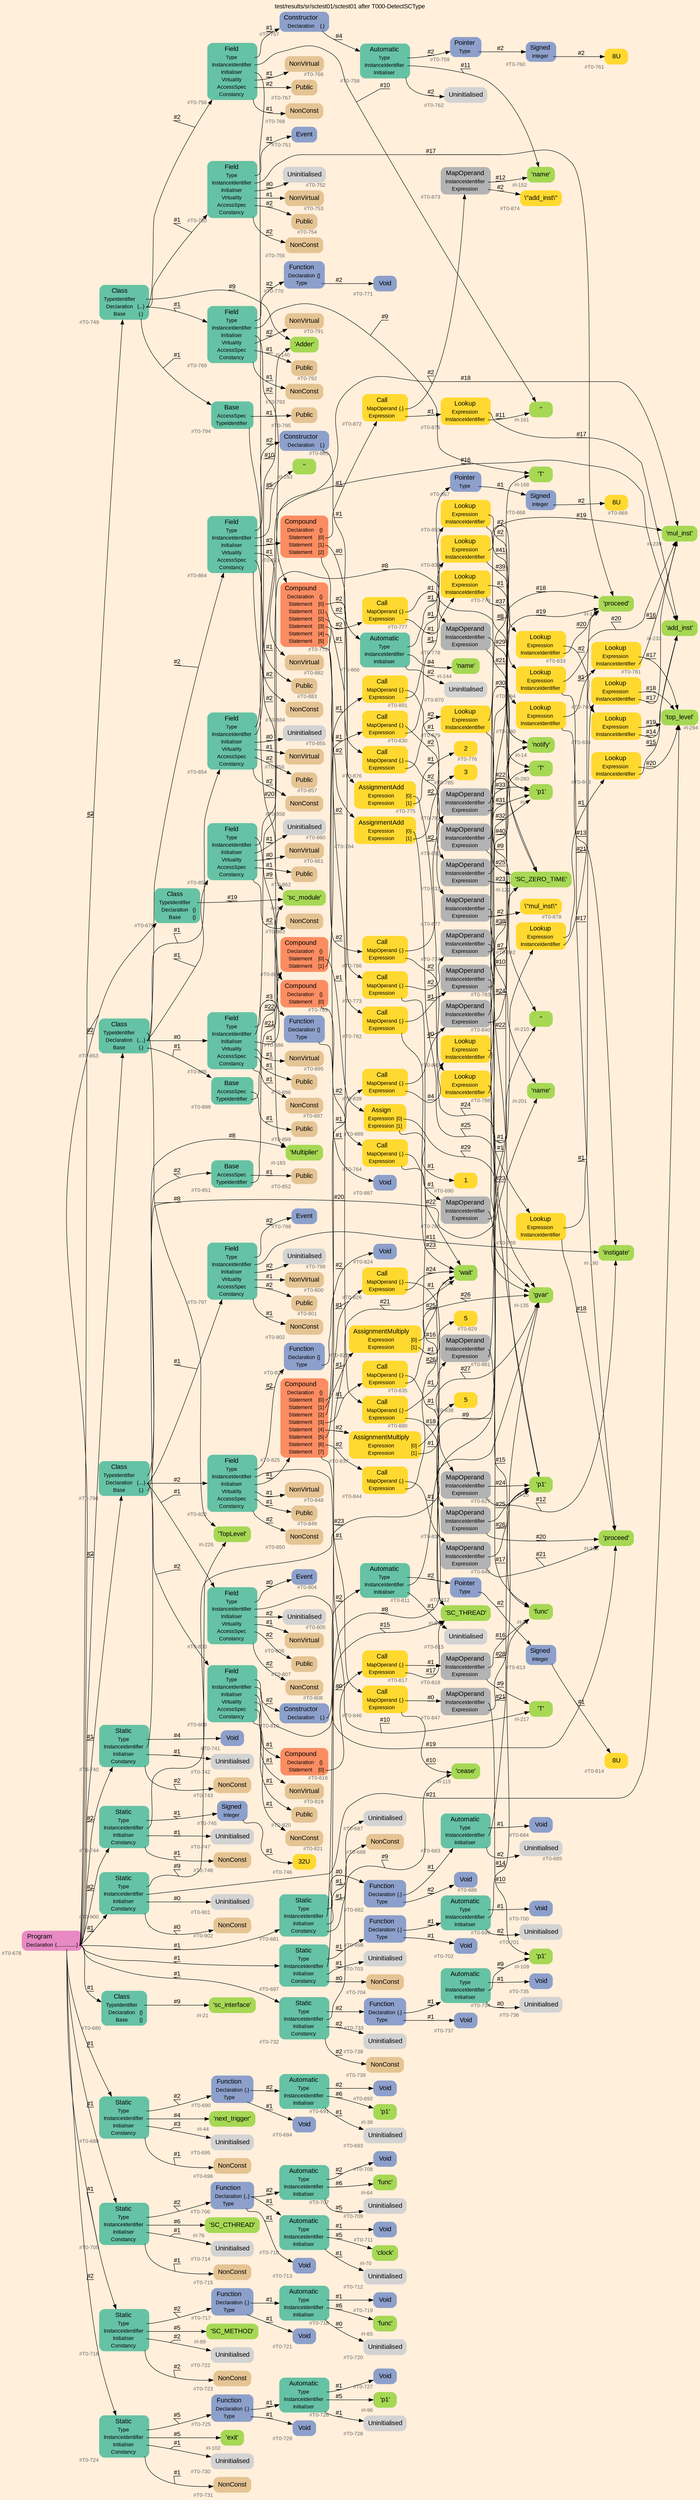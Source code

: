 digraph "test/results/sr/sctest01/sctest01 after T000-DetectSCType" {
label = "test/results/sr/sctest01/sctest01 after T000-DetectSCType"
labelloc = t
graph [
    rankdir = "LR"
    ranksep = 0.3
    bgcolor = antiquewhite1
    color = black
    fontcolor = black
    fontname = "Arial"
];
node [
    fontname = "Arial"
];
edge [
    fontname = "Arial"
];

// -------------------- node figure --------------------
// -------- block #T0-678 ----------
"#T0-678" [
    fillcolor = "/set28/4"
    xlabel = "#T0-678"
    fontsize = "12"
    fontcolor = grey40
    shape = "plaintext"
    label = <<TABLE BORDER="0" CELLBORDER="0" CELLSPACING="0">
     <TR><TD><FONT COLOR="black" POINT-SIZE="15">Program</FONT></TD></TR>
     <TR><TD><FONT COLOR="black" POINT-SIZE="12">Declaration</FONT></TD><TD PORT="port0"><FONT COLOR="black" POINT-SIZE="12">{...............}</FONT></TD></TR>
    </TABLE>>
    style = "rounded,filled"
];

// -------- block #T0-679 ----------
"#T0-679" [
    fillcolor = "/set28/1"
    xlabel = "#T0-679"
    fontsize = "12"
    fontcolor = grey40
    shape = "plaintext"
    label = <<TABLE BORDER="0" CELLBORDER="0" CELLSPACING="0">
     <TR><TD><FONT COLOR="black" POINT-SIZE="15">Class</FONT></TD></TR>
     <TR><TD><FONT COLOR="black" POINT-SIZE="12">TypeIdentifier</FONT></TD><TD PORT="port0"></TD></TR>
     <TR><TD><FONT COLOR="black" POINT-SIZE="12">Declaration</FONT></TD><TD PORT="port1"><FONT COLOR="black" POINT-SIZE="12">{}</FONT></TD></TR>
     <TR><TD><FONT COLOR="black" POINT-SIZE="12">Base</FONT></TD><TD PORT="port2"><FONT COLOR="black" POINT-SIZE="12">{}</FONT></TD></TR>
    </TABLE>>
    style = "rounded,filled"
];

// -------- block #I-19 ----------
"#I-19" [
    fillcolor = "/set28/5"
    xlabel = "#I-19"
    fontsize = "12"
    fontcolor = grey40
    shape = "plaintext"
    label = <<TABLE BORDER="0" CELLBORDER="0" CELLSPACING="0">
     <TR><TD><FONT COLOR="black" POINT-SIZE="15">'sc_module'</FONT></TD></TR>
    </TABLE>>
    style = "rounded,filled"
];

// -------- block #T0-680 ----------
"#T0-680" [
    fillcolor = "/set28/1"
    xlabel = "#T0-680"
    fontsize = "12"
    fontcolor = grey40
    shape = "plaintext"
    label = <<TABLE BORDER="0" CELLBORDER="0" CELLSPACING="0">
     <TR><TD><FONT COLOR="black" POINT-SIZE="15">Class</FONT></TD></TR>
     <TR><TD><FONT COLOR="black" POINT-SIZE="12">TypeIdentifier</FONT></TD><TD PORT="port0"></TD></TR>
     <TR><TD><FONT COLOR="black" POINT-SIZE="12">Declaration</FONT></TD><TD PORT="port1"><FONT COLOR="black" POINT-SIZE="12">{}</FONT></TD></TR>
     <TR><TD><FONT COLOR="black" POINT-SIZE="12">Base</FONT></TD><TD PORT="port2"><FONT COLOR="black" POINT-SIZE="12">{}</FONT></TD></TR>
    </TABLE>>
    style = "rounded,filled"
];

// -------- block #I-21 ----------
"#I-21" [
    fillcolor = "/set28/5"
    xlabel = "#I-21"
    fontsize = "12"
    fontcolor = grey40
    shape = "plaintext"
    label = <<TABLE BORDER="0" CELLBORDER="0" CELLSPACING="0">
     <TR><TD><FONT COLOR="black" POINT-SIZE="15">'sc_interface'</FONT></TD></TR>
    </TABLE>>
    style = "rounded,filled"
];

// -------- block #T0-681 ----------
"#T0-681" [
    fillcolor = "/set28/1"
    xlabel = "#T0-681"
    fontsize = "12"
    fontcolor = grey40
    shape = "plaintext"
    label = <<TABLE BORDER="0" CELLBORDER="0" CELLSPACING="0">
     <TR><TD><FONT COLOR="black" POINT-SIZE="15">Static</FONT></TD></TR>
     <TR><TD><FONT COLOR="black" POINT-SIZE="12">Type</FONT></TD><TD PORT="port0"></TD></TR>
     <TR><TD><FONT COLOR="black" POINT-SIZE="12">InstanceIdentifier</FONT></TD><TD PORT="port1"></TD></TR>
     <TR><TD><FONT COLOR="black" POINT-SIZE="12">Initialiser</FONT></TD><TD PORT="port2"></TD></TR>
     <TR><TD><FONT COLOR="black" POINT-SIZE="12">Constancy</FONT></TD><TD PORT="port3"></TD></TR>
    </TABLE>>
    style = "rounded,filled"
];

// -------- block #T0-682 ----------
"#T0-682" [
    fillcolor = "/set28/3"
    xlabel = "#T0-682"
    fontsize = "12"
    fontcolor = grey40
    shape = "plaintext"
    label = <<TABLE BORDER="0" CELLBORDER="0" CELLSPACING="0">
     <TR><TD><FONT COLOR="black" POINT-SIZE="15">Function</FONT></TD></TR>
     <TR><TD><FONT COLOR="black" POINT-SIZE="12">Declaration</FONT></TD><TD PORT="port0"><FONT COLOR="black" POINT-SIZE="12">{.}</FONT></TD></TR>
     <TR><TD><FONT COLOR="black" POINT-SIZE="12">Type</FONT></TD><TD PORT="port1"></TD></TR>
    </TABLE>>
    style = "rounded,filled"
];

// -------- block #T0-683 ----------
"#T0-683" [
    fillcolor = "/set28/1"
    xlabel = "#T0-683"
    fontsize = "12"
    fontcolor = grey40
    shape = "plaintext"
    label = <<TABLE BORDER="0" CELLBORDER="0" CELLSPACING="0">
     <TR><TD><FONT COLOR="black" POINT-SIZE="15">Automatic</FONT></TD></TR>
     <TR><TD><FONT COLOR="black" POINT-SIZE="12">Type</FONT></TD><TD PORT="port0"></TD></TR>
     <TR><TD><FONT COLOR="black" POINT-SIZE="12">InstanceIdentifier</FONT></TD><TD PORT="port1"></TD></TR>
     <TR><TD><FONT COLOR="black" POINT-SIZE="12">Initialiser</FONT></TD><TD PORT="port2"></TD></TR>
    </TABLE>>
    style = "rounded,filled"
];

// -------- block #T0-684 ----------
"#T0-684" [
    fillcolor = "/set28/3"
    xlabel = "#T0-684"
    fontsize = "12"
    fontcolor = grey40
    shape = "plaintext"
    label = <<TABLE BORDER="0" CELLBORDER="0" CELLSPACING="0">
     <TR><TD><FONT COLOR="black" POINT-SIZE="15">Void</FONT></TD></TR>
    </TABLE>>
    style = "rounded,filled"
];

// -------- block #I-25 ----------
"#I-25" [
    fillcolor = "/set28/5"
    xlabel = "#I-25"
    fontsize = "12"
    fontcolor = grey40
    shape = "plaintext"
    label = <<TABLE BORDER="0" CELLBORDER="0" CELLSPACING="0">
     <TR><TD><FONT COLOR="black" POINT-SIZE="15">'p1'</FONT></TD></TR>
    </TABLE>>
    style = "rounded,filled"
];

// -------- block #T0-685 ----------
"#T0-685" [
    xlabel = "#T0-685"
    fontsize = "12"
    fontcolor = grey40
    shape = "plaintext"
    label = <<TABLE BORDER="0" CELLBORDER="0" CELLSPACING="0">
     <TR><TD><FONT COLOR="black" POINT-SIZE="15">Uninitialised</FONT></TD></TR>
    </TABLE>>
    style = "rounded,filled"
];

// -------- block #T0-686 ----------
"#T0-686" [
    fillcolor = "/set28/3"
    xlabel = "#T0-686"
    fontsize = "12"
    fontcolor = grey40
    shape = "plaintext"
    label = <<TABLE BORDER="0" CELLBORDER="0" CELLSPACING="0">
     <TR><TD><FONT COLOR="black" POINT-SIZE="15">Void</FONT></TD></TR>
    </TABLE>>
    style = "rounded,filled"
];

// -------- block #I-31 ----------
"#I-31" [
    fillcolor = "/set28/5"
    xlabel = "#I-31"
    fontsize = "12"
    fontcolor = grey40
    shape = "plaintext"
    label = <<TABLE BORDER="0" CELLBORDER="0" CELLSPACING="0">
     <TR><TD><FONT COLOR="black" POINT-SIZE="15">'wait'</FONT></TD></TR>
    </TABLE>>
    style = "rounded,filled"
];

// -------- block #T0-687 ----------
"#T0-687" [
    xlabel = "#T0-687"
    fontsize = "12"
    fontcolor = grey40
    shape = "plaintext"
    label = <<TABLE BORDER="0" CELLBORDER="0" CELLSPACING="0">
     <TR><TD><FONT COLOR="black" POINT-SIZE="15">Uninitialised</FONT></TD></TR>
    </TABLE>>
    style = "rounded,filled"
];

// -------- block #T0-688 ----------
"#T0-688" [
    fillcolor = "/set28/7"
    xlabel = "#T0-688"
    fontsize = "12"
    fontcolor = grey40
    shape = "plaintext"
    label = <<TABLE BORDER="0" CELLBORDER="0" CELLSPACING="0">
     <TR><TD><FONT COLOR="black" POINT-SIZE="15">NonConst</FONT></TD></TR>
    </TABLE>>
    style = "rounded,filled"
];

// -------- block #T0-689 ----------
"#T0-689" [
    fillcolor = "/set28/1"
    xlabel = "#T0-689"
    fontsize = "12"
    fontcolor = grey40
    shape = "plaintext"
    label = <<TABLE BORDER="0" CELLBORDER="0" CELLSPACING="0">
     <TR><TD><FONT COLOR="black" POINT-SIZE="15">Static</FONT></TD></TR>
     <TR><TD><FONT COLOR="black" POINT-SIZE="12">Type</FONT></TD><TD PORT="port0"></TD></TR>
     <TR><TD><FONT COLOR="black" POINT-SIZE="12">InstanceIdentifier</FONT></TD><TD PORT="port1"></TD></TR>
     <TR><TD><FONT COLOR="black" POINT-SIZE="12">Initialiser</FONT></TD><TD PORT="port2"></TD></TR>
     <TR><TD><FONT COLOR="black" POINT-SIZE="12">Constancy</FONT></TD><TD PORT="port3"></TD></TR>
    </TABLE>>
    style = "rounded,filled"
];

// -------- block #T0-690 ----------
"#T0-690" [
    fillcolor = "/set28/3"
    xlabel = "#T0-690"
    fontsize = "12"
    fontcolor = grey40
    shape = "plaintext"
    label = <<TABLE BORDER="0" CELLBORDER="0" CELLSPACING="0">
     <TR><TD><FONT COLOR="black" POINT-SIZE="15">Function</FONT></TD></TR>
     <TR><TD><FONT COLOR="black" POINT-SIZE="12">Declaration</FONT></TD><TD PORT="port0"><FONT COLOR="black" POINT-SIZE="12">{.}</FONT></TD></TR>
     <TR><TD><FONT COLOR="black" POINT-SIZE="12">Type</FONT></TD><TD PORT="port1"></TD></TR>
    </TABLE>>
    style = "rounded,filled"
];

// -------- block #T0-691 ----------
"#T0-691" [
    fillcolor = "/set28/1"
    xlabel = "#T0-691"
    fontsize = "12"
    fontcolor = grey40
    shape = "plaintext"
    label = <<TABLE BORDER="0" CELLBORDER="0" CELLSPACING="0">
     <TR><TD><FONT COLOR="black" POINT-SIZE="15">Automatic</FONT></TD></TR>
     <TR><TD><FONT COLOR="black" POINT-SIZE="12">Type</FONT></TD><TD PORT="port0"></TD></TR>
     <TR><TD><FONT COLOR="black" POINT-SIZE="12">InstanceIdentifier</FONT></TD><TD PORT="port1"></TD></TR>
     <TR><TD><FONT COLOR="black" POINT-SIZE="12">Initialiser</FONT></TD><TD PORT="port2"></TD></TR>
    </TABLE>>
    style = "rounded,filled"
];

// -------- block #T0-692 ----------
"#T0-692" [
    fillcolor = "/set28/3"
    xlabel = "#T0-692"
    fontsize = "12"
    fontcolor = grey40
    shape = "plaintext"
    label = <<TABLE BORDER="0" CELLBORDER="0" CELLSPACING="0">
     <TR><TD><FONT COLOR="black" POINT-SIZE="15">Void</FONT></TD></TR>
    </TABLE>>
    style = "rounded,filled"
];

// -------- block #I-38 ----------
"#I-38" [
    fillcolor = "/set28/5"
    xlabel = "#I-38"
    fontsize = "12"
    fontcolor = grey40
    shape = "plaintext"
    label = <<TABLE BORDER="0" CELLBORDER="0" CELLSPACING="0">
     <TR><TD><FONT COLOR="black" POINT-SIZE="15">'p1'</FONT></TD></TR>
    </TABLE>>
    style = "rounded,filled"
];

// -------- block #T0-693 ----------
"#T0-693" [
    xlabel = "#T0-693"
    fontsize = "12"
    fontcolor = grey40
    shape = "plaintext"
    label = <<TABLE BORDER="0" CELLBORDER="0" CELLSPACING="0">
     <TR><TD><FONT COLOR="black" POINT-SIZE="15">Uninitialised</FONT></TD></TR>
    </TABLE>>
    style = "rounded,filled"
];

// -------- block #T0-694 ----------
"#T0-694" [
    fillcolor = "/set28/3"
    xlabel = "#T0-694"
    fontsize = "12"
    fontcolor = grey40
    shape = "plaintext"
    label = <<TABLE BORDER="0" CELLBORDER="0" CELLSPACING="0">
     <TR><TD><FONT COLOR="black" POINT-SIZE="15">Void</FONT></TD></TR>
    </TABLE>>
    style = "rounded,filled"
];

// -------- block #I-44 ----------
"#I-44" [
    fillcolor = "/set28/5"
    xlabel = "#I-44"
    fontsize = "12"
    fontcolor = grey40
    shape = "plaintext"
    label = <<TABLE BORDER="0" CELLBORDER="0" CELLSPACING="0">
     <TR><TD><FONT COLOR="black" POINT-SIZE="15">'next_trigger'</FONT></TD></TR>
    </TABLE>>
    style = "rounded,filled"
];

// -------- block #T0-695 ----------
"#T0-695" [
    xlabel = "#T0-695"
    fontsize = "12"
    fontcolor = grey40
    shape = "plaintext"
    label = <<TABLE BORDER="0" CELLBORDER="0" CELLSPACING="0">
     <TR><TD><FONT COLOR="black" POINT-SIZE="15">Uninitialised</FONT></TD></TR>
    </TABLE>>
    style = "rounded,filled"
];

// -------- block #T0-696 ----------
"#T0-696" [
    fillcolor = "/set28/7"
    xlabel = "#T0-696"
    fontsize = "12"
    fontcolor = grey40
    shape = "plaintext"
    label = <<TABLE BORDER="0" CELLBORDER="0" CELLSPACING="0">
     <TR><TD><FONT COLOR="black" POINT-SIZE="15">NonConst</FONT></TD></TR>
    </TABLE>>
    style = "rounded,filled"
];

// -------- block #T0-697 ----------
"#T0-697" [
    fillcolor = "/set28/1"
    xlabel = "#T0-697"
    fontsize = "12"
    fontcolor = grey40
    shape = "plaintext"
    label = <<TABLE BORDER="0" CELLBORDER="0" CELLSPACING="0">
     <TR><TD><FONT COLOR="black" POINT-SIZE="15">Static</FONT></TD></TR>
     <TR><TD><FONT COLOR="black" POINT-SIZE="12">Type</FONT></TD><TD PORT="port0"></TD></TR>
     <TR><TD><FONT COLOR="black" POINT-SIZE="12">InstanceIdentifier</FONT></TD><TD PORT="port1"></TD></TR>
     <TR><TD><FONT COLOR="black" POINT-SIZE="12">Initialiser</FONT></TD><TD PORT="port2"></TD></TR>
     <TR><TD><FONT COLOR="black" POINT-SIZE="12">Constancy</FONT></TD><TD PORT="port3"></TD></TR>
    </TABLE>>
    style = "rounded,filled"
];

// -------- block #T0-698 ----------
"#T0-698" [
    fillcolor = "/set28/3"
    xlabel = "#T0-698"
    fontsize = "12"
    fontcolor = grey40
    shape = "plaintext"
    label = <<TABLE BORDER="0" CELLBORDER="0" CELLSPACING="0">
     <TR><TD><FONT COLOR="black" POINT-SIZE="15">Function</FONT></TD></TR>
     <TR><TD><FONT COLOR="black" POINT-SIZE="12">Declaration</FONT></TD><TD PORT="port0"><FONT COLOR="black" POINT-SIZE="12">{.}</FONT></TD></TR>
     <TR><TD><FONT COLOR="black" POINT-SIZE="12">Type</FONT></TD><TD PORT="port1"></TD></TR>
    </TABLE>>
    style = "rounded,filled"
];

// -------- block #T0-699 ----------
"#T0-699" [
    fillcolor = "/set28/1"
    xlabel = "#T0-699"
    fontsize = "12"
    fontcolor = grey40
    shape = "plaintext"
    label = <<TABLE BORDER="0" CELLBORDER="0" CELLSPACING="0">
     <TR><TD><FONT COLOR="black" POINT-SIZE="15">Automatic</FONT></TD></TR>
     <TR><TD><FONT COLOR="black" POINT-SIZE="12">Type</FONT></TD><TD PORT="port0"></TD></TR>
     <TR><TD><FONT COLOR="black" POINT-SIZE="12">InstanceIdentifier</FONT></TD><TD PORT="port1"></TD></TR>
     <TR><TD><FONT COLOR="black" POINT-SIZE="12">Initialiser</FONT></TD><TD PORT="port2"></TD></TR>
    </TABLE>>
    style = "rounded,filled"
];

// -------- block #T0-700 ----------
"#T0-700" [
    fillcolor = "/set28/3"
    xlabel = "#T0-700"
    fontsize = "12"
    fontcolor = grey40
    shape = "plaintext"
    label = <<TABLE BORDER="0" CELLBORDER="0" CELLSPACING="0">
     <TR><TD><FONT COLOR="black" POINT-SIZE="15">Void</FONT></TD></TR>
    </TABLE>>
    style = "rounded,filled"
];

// -------- block #I-51 ----------
"#I-51" [
    fillcolor = "/set28/5"
    xlabel = "#I-51"
    fontsize = "12"
    fontcolor = grey40
    shape = "plaintext"
    label = <<TABLE BORDER="0" CELLBORDER="0" CELLSPACING="0">
     <TR><TD><FONT COLOR="black" POINT-SIZE="15">'func'</FONT></TD></TR>
    </TABLE>>
    style = "rounded,filled"
];

// -------- block #T0-701 ----------
"#T0-701" [
    xlabel = "#T0-701"
    fontsize = "12"
    fontcolor = grey40
    shape = "plaintext"
    label = <<TABLE BORDER="0" CELLBORDER="0" CELLSPACING="0">
     <TR><TD><FONT COLOR="black" POINT-SIZE="15">Uninitialised</FONT></TD></TR>
    </TABLE>>
    style = "rounded,filled"
];

// -------- block #T0-702 ----------
"#T0-702" [
    fillcolor = "/set28/3"
    xlabel = "#T0-702"
    fontsize = "12"
    fontcolor = grey40
    shape = "plaintext"
    label = <<TABLE BORDER="0" CELLBORDER="0" CELLSPACING="0">
     <TR><TD><FONT COLOR="black" POINT-SIZE="15">Void</FONT></TD></TR>
    </TABLE>>
    style = "rounded,filled"
];

// -------- block #I-57 ----------
"#I-57" [
    fillcolor = "/set28/5"
    xlabel = "#I-57"
    fontsize = "12"
    fontcolor = grey40
    shape = "plaintext"
    label = <<TABLE BORDER="0" CELLBORDER="0" CELLSPACING="0">
     <TR><TD><FONT COLOR="black" POINT-SIZE="15">'SC_THREAD'</FONT></TD></TR>
    </TABLE>>
    style = "rounded,filled"
];

// -------- block #T0-703 ----------
"#T0-703" [
    xlabel = "#T0-703"
    fontsize = "12"
    fontcolor = grey40
    shape = "plaintext"
    label = <<TABLE BORDER="0" CELLBORDER="0" CELLSPACING="0">
     <TR><TD><FONT COLOR="black" POINT-SIZE="15">Uninitialised</FONT></TD></TR>
    </TABLE>>
    style = "rounded,filled"
];

// -------- block #T0-704 ----------
"#T0-704" [
    fillcolor = "/set28/7"
    xlabel = "#T0-704"
    fontsize = "12"
    fontcolor = grey40
    shape = "plaintext"
    label = <<TABLE BORDER="0" CELLBORDER="0" CELLSPACING="0">
     <TR><TD><FONT COLOR="black" POINT-SIZE="15">NonConst</FONT></TD></TR>
    </TABLE>>
    style = "rounded,filled"
];

// -------- block #T0-705 ----------
"#T0-705" [
    fillcolor = "/set28/1"
    xlabel = "#T0-705"
    fontsize = "12"
    fontcolor = grey40
    shape = "plaintext"
    label = <<TABLE BORDER="0" CELLBORDER="0" CELLSPACING="0">
     <TR><TD><FONT COLOR="black" POINT-SIZE="15">Static</FONT></TD></TR>
     <TR><TD><FONT COLOR="black" POINT-SIZE="12">Type</FONT></TD><TD PORT="port0"></TD></TR>
     <TR><TD><FONT COLOR="black" POINT-SIZE="12">InstanceIdentifier</FONT></TD><TD PORT="port1"></TD></TR>
     <TR><TD><FONT COLOR="black" POINT-SIZE="12">Initialiser</FONT></TD><TD PORT="port2"></TD></TR>
     <TR><TD><FONT COLOR="black" POINT-SIZE="12">Constancy</FONT></TD><TD PORT="port3"></TD></TR>
    </TABLE>>
    style = "rounded,filled"
];

// -------- block #T0-706 ----------
"#T0-706" [
    fillcolor = "/set28/3"
    xlabel = "#T0-706"
    fontsize = "12"
    fontcolor = grey40
    shape = "plaintext"
    label = <<TABLE BORDER="0" CELLBORDER="0" CELLSPACING="0">
     <TR><TD><FONT COLOR="black" POINT-SIZE="15">Function</FONT></TD></TR>
     <TR><TD><FONT COLOR="black" POINT-SIZE="12">Declaration</FONT></TD><TD PORT="port0"><FONT COLOR="black" POINT-SIZE="12">{..}</FONT></TD></TR>
     <TR><TD><FONT COLOR="black" POINT-SIZE="12">Type</FONT></TD><TD PORT="port1"></TD></TR>
    </TABLE>>
    style = "rounded,filled"
];

// -------- block #T0-707 ----------
"#T0-707" [
    fillcolor = "/set28/1"
    xlabel = "#T0-707"
    fontsize = "12"
    fontcolor = grey40
    shape = "plaintext"
    label = <<TABLE BORDER="0" CELLBORDER="0" CELLSPACING="0">
     <TR><TD><FONT COLOR="black" POINT-SIZE="15">Automatic</FONT></TD></TR>
     <TR><TD><FONT COLOR="black" POINT-SIZE="12">Type</FONT></TD><TD PORT="port0"></TD></TR>
     <TR><TD><FONT COLOR="black" POINT-SIZE="12">InstanceIdentifier</FONT></TD><TD PORT="port1"></TD></TR>
     <TR><TD><FONT COLOR="black" POINT-SIZE="12">Initialiser</FONT></TD><TD PORT="port2"></TD></TR>
    </TABLE>>
    style = "rounded,filled"
];

// -------- block #T0-708 ----------
"#T0-708" [
    fillcolor = "/set28/3"
    xlabel = "#T0-708"
    fontsize = "12"
    fontcolor = grey40
    shape = "plaintext"
    label = <<TABLE BORDER="0" CELLBORDER="0" CELLSPACING="0">
     <TR><TD><FONT COLOR="black" POINT-SIZE="15">Void</FONT></TD></TR>
    </TABLE>>
    style = "rounded,filled"
];

// -------- block #I-64 ----------
"#I-64" [
    fillcolor = "/set28/5"
    xlabel = "#I-64"
    fontsize = "12"
    fontcolor = grey40
    shape = "plaintext"
    label = <<TABLE BORDER="0" CELLBORDER="0" CELLSPACING="0">
     <TR><TD><FONT COLOR="black" POINT-SIZE="15">'func'</FONT></TD></TR>
    </TABLE>>
    style = "rounded,filled"
];

// -------- block #T0-709 ----------
"#T0-709" [
    xlabel = "#T0-709"
    fontsize = "12"
    fontcolor = grey40
    shape = "plaintext"
    label = <<TABLE BORDER="0" CELLBORDER="0" CELLSPACING="0">
     <TR><TD><FONT COLOR="black" POINT-SIZE="15">Uninitialised</FONT></TD></TR>
    </TABLE>>
    style = "rounded,filled"
];

// -------- block #T0-710 ----------
"#T0-710" [
    fillcolor = "/set28/1"
    xlabel = "#T0-710"
    fontsize = "12"
    fontcolor = grey40
    shape = "plaintext"
    label = <<TABLE BORDER="0" CELLBORDER="0" CELLSPACING="0">
     <TR><TD><FONT COLOR="black" POINT-SIZE="15">Automatic</FONT></TD></TR>
     <TR><TD><FONT COLOR="black" POINT-SIZE="12">Type</FONT></TD><TD PORT="port0"></TD></TR>
     <TR><TD><FONT COLOR="black" POINT-SIZE="12">InstanceIdentifier</FONT></TD><TD PORT="port1"></TD></TR>
     <TR><TD><FONT COLOR="black" POINT-SIZE="12">Initialiser</FONT></TD><TD PORT="port2"></TD></TR>
    </TABLE>>
    style = "rounded,filled"
];

// -------- block #T0-711 ----------
"#T0-711" [
    fillcolor = "/set28/3"
    xlabel = "#T0-711"
    fontsize = "12"
    fontcolor = grey40
    shape = "plaintext"
    label = <<TABLE BORDER="0" CELLBORDER="0" CELLSPACING="0">
     <TR><TD><FONT COLOR="black" POINT-SIZE="15">Void</FONT></TD></TR>
    </TABLE>>
    style = "rounded,filled"
];

// -------- block #I-70 ----------
"#I-70" [
    fillcolor = "/set28/5"
    xlabel = "#I-70"
    fontsize = "12"
    fontcolor = grey40
    shape = "plaintext"
    label = <<TABLE BORDER="0" CELLBORDER="0" CELLSPACING="0">
     <TR><TD><FONT COLOR="black" POINT-SIZE="15">'clock'</FONT></TD></TR>
    </TABLE>>
    style = "rounded,filled"
];

// -------- block #T0-712 ----------
"#T0-712" [
    xlabel = "#T0-712"
    fontsize = "12"
    fontcolor = grey40
    shape = "plaintext"
    label = <<TABLE BORDER="0" CELLBORDER="0" CELLSPACING="0">
     <TR><TD><FONT COLOR="black" POINT-SIZE="15">Uninitialised</FONT></TD></TR>
    </TABLE>>
    style = "rounded,filled"
];

// -------- block #T0-713 ----------
"#T0-713" [
    fillcolor = "/set28/3"
    xlabel = "#T0-713"
    fontsize = "12"
    fontcolor = grey40
    shape = "plaintext"
    label = <<TABLE BORDER="0" CELLBORDER="0" CELLSPACING="0">
     <TR><TD><FONT COLOR="black" POINT-SIZE="15">Void</FONT></TD></TR>
    </TABLE>>
    style = "rounded,filled"
];

// -------- block #I-76 ----------
"#I-76" [
    fillcolor = "/set28/5"
    xlabel = "#I-76"
    fontsize = "12"
    fontcolor = grey40
    shape = "plaintext"
    label = <<TABLE BORDER="0" CELLBORDER="0" CELLSPACING="0">
     <TR><TD><FONT COLOR="black" POINT-SIZE="15">'SC_CTHREAD'</FONT></TD></TR>
    </TABLE>>
    style = "rounded,filled"
];

// -------- block #T0-714 ----------
"#T0-714" [
    xlabel = "#T0-714"
    fontsize = "12"
    fontcolor = grey40
    shape = "plaintext"
    label = <<TABLE BORDER="0" CELLBORDER="0" CELLSPACING="0">
     <TR><TD><FONT COLOR="black" POINT-SIZE="15">Uninitialised</FONT></TD></TR>
    </TABLE>>
    style = "rounded,filled"
];

// -------- block #T0-715 ----------
"#T0-715" [
    fillcolor = "/set28/7"
    xlabel = "#T0-715"
    fontsize = "12"
    fontcolor = grey40
    shape = "plaintext"
    label = <<TABLE BORDER="0" CELLBORDER="0" CELLSPACING="0">
     <TR><TD><FONT COLOR="black" POINT-SIZE="15">NonConst</FONT></TD></TR>
    </TABLE>>
    style = "rounded,filled"
];

// -------- block #T0-716 ----------
"#T0-716" [
    fillcolor = "/set28/1"
    xlabel = "#T0-716"
    fontsize = "12"
    fontcolor = grey40
    shape = "plaintext"
    label = <<TABLE BORDER="0" CELLBORDER="0" CELLSPACING="0">
     <TR><TD><FONT COLOR="black" POINT-SIZE="15">Static</FONT></TD></TR>
     <TR><TD><FONT COLOR="black" POINT-SIZE="12">Type</FONT></TD><TD PORT="port0"></TD></TR>
     <TR><TD><FONT COLOR="black" POINT-SIZE="12">InstanceIdentifier</FONT></TD><TD PORT="port1"></TD></TR>
     <TR><TD><FONT COLOR="black" POINT-SIZE="12">Initialiser</FONT></TD><TD PORT="port2"></TD></TR>
     <TR><TD><FONT COLOR="black" POINT-SIZE="12">Constancy</FONT></TD><TD PORT="port3"></TD></TR>
    </TABLE>>
    style = "rounded,filled"
];

// -------- block #T0-717 ----------
"#T0-717" [
    fillcolor = "/set28/3"
    xlabel = "#T0-717"
    fontsize = "12"
    fontcolor = grey40
    shape = "plaintext"
    label = <<TABLE BORDER="0" CELLBORDER="0" CELLSPACING="0">
     <TR><TD><FONT COLOR="black" POINT-SIZE="15">Function</FONT></TD></TR>
     <TR><TD><FONT COLOR="black" POINT-SIZE="12">Declaration</FONT></TD><TD PORT="port0"><FONT COLOR="black" POINT-SIZE="12">{.}</FONT></TD></TR>
     <TR><TD><FONT COLOR="black" POINT-SIZE="12">Type</FONT></TD><TD PORT="port1"></TD></TR>
    </TABLE>>
    style = "rounded,filled"
];

// -------- block #T0-718 ----------
"#T0-718" [
    fillcolor = "/set28/1"
    xlabel = "#T0-718"
    fontsize = "12"
    fontcolor = grey40
    shape = "plaintext"
    label = <<TABLE BORDER="0" CELLBORDER="0" CELLSPACING="0">
     <TR><TD><FONT COLOR="black" POINT-SIZE="15">Automatic</FONT></TD></TR>
     <TR><TD><FONT COLOR="black" POINT-SIZE="12">Type</FONT></TD><TD PORT="port0"></TD></TR>
     <TR><TD><FONT COLOR="black" POINT-SIZE="12">InstanceIdentifier</FONT></TD><TD PORT="port1"></TD></TR>
     <TR><TD><FONT COLOR="black" POINT-SIZE="12">Initialiser</FONT></TD><TD PORT="port2"></TD></TR>
    </TABLE>>
    style = "rounded,filled"
];

// -------- block #T0-719 ----------
"#T0-719" [
    fillcolor = "/set28/3"
    xlabel = "#T0-719"
    fontsize = "12"
    fontcolor = grey40
    shape = "plaintext"
    label = <<TABLE BORDER="0" CELLBORDER="0" CELLSPACING="0">
     <TR><TD><FONT COLOR="black" POINT-SIZE="15">Void</FONT></TD></TR>
    </TABLE>>
    style = "rounded,filled"
];

// -------- block #I-83 ----------
"#I-83" [
    fillcolor = "/set28/5"
    xlabel = "#I-83"
    fontsize = "12"
    fontcolor = grey40
    shape = "plaintext"
    label = <<TABLE BORDER="0" CELLBORDER="0" CELLSPACING="0">
     <TR><TD><FONT COLOR="black" POINT-SIZE="15">'func'</FONT></TD></TR>
    </TABLE>>
    style = "rounded,filled"
];

// -------- block #T0-720 ----------
"#T0-720" [
    xlabel = "#T0-720"
    fontsize = "12"
    fontcolor = grey40
    shape = "plaintext"
    label = <<TABLE BORDER="0" CELLBORDER="0" CELLSPACING="0">
     <TR><TD><FONT COLOR="black" POINT-SIZE="15">Uninitialised</FONT></TD></TR>
    </TABLE>>
    style = "rounded,filled"
];

// -------- block #T0-721 ----------
"#T0-721" [
    fillcolor = "/set28/3"
    xlabel = "#T0-721"
    fontsize = "12"
    fontcolor = grey40
    shape = "plaintext"
    label = <<TABLE BORDER="0" CELLBORDER="0" CELLSPACING="0">
     <TR><TD><FONT COLOR="black" POINT-SIZE="15">Void</FONT></TD></TR>
    </TABLE>>
    style = "rounded,filled"
];

// -------- block #I-89 ----------
"#I-89" [
    fillcolor = "/set28/5"
    xlabel = "#I-89"
    fontsize = "12"
    fontcolor = grey40
    shape = "plaintext"
    label = <<TABLE BORDER="0" CELLBORDER="0" CELLSPACING="0">
     <TR><TD><FONT COLOR="black" POINT-SIZE="15">'SC_METHOD'</FONT></TD></TR>
    </TABLE>>
    style = "rounded,filled"
];

// -------- block #T0-722 ----------
"#T0-722" [
    xlabel = "#T0-722"
    fontsize = "12"
    fontcolor = grey40
    shape = "plaintext"
    label = <<TABLE BORDER="0" CELLBORDER="0" CELLSPACING="0">
     <TR><TD><FONT COLOR="black" POINT-SIZE="15">Uninitialised</FONT></TD></TR>
    </TABLE>>
    style = "rounded,filled"
];

// -------- block #T0-723 ----------
"#T0-723" [
    fillcolor = "/set28/7"
    xlabel = "#T0-723"
    fontsize = "12"
    fontcolor = grey40
    shape = "plaintext"
    label = <<TABLE BORDER="0" CELLBORDER="0" CELLSPACING="0">
     <TR><TD><FONT COLOR="black" POINT-SIZE="15">NonConst</FONT></TD></TR>
    </TABLE>>
    style = "rounded,filled"
];

// -------- block #T0-724 ----------
"#T0-724" [
    fillcolor = "/set28/1"
    xlabel = "#T0-724"
    fontsize = "12"
    fontcolor = grey40
    shape = "plaintext"
    label = <<TABLE BORDER="0" CELLBORDER="0" CELLSPACING="0">
     <TR><TD><FONT COLOR="black" POINT-SIZE="15">Static</FONT></TD></TR>
     <TR><TD><FONT COLOR="black" POINT-SIZE="12">Type</FONT></TD><TD PORT="port0"></TD></TR>
     <TR><TD><FONT COLOR="black" POINT-SIZE="12">InstanceIdentifier</FONT></TD><TD PORT="port1"></TD></TR>
     <TR><TD><FONT COLOR="black" POINT-SIZE="12">Initialiser</FONT></TD><TD PORT="port2"></TD></TR>
     <TR><TD><FONT COLOR="black" POINT-SIZE="12">Constancy</FONT></TD><TD PORT="port3"></TD></TR>
    </TABLE>>
    style = "rounded,filled"
];

// -------- block #T0-725 ----------
"#T0-725" [
    fillcolor = "/set28/3"
    xlabel = "#T0-725"
    fontsize = "12"
    fontcolor = grey40
    shape = "plaintext"
    label = <<TABLE BORDER="0" CELLBORDER="0" CELLSPACING="0">
     <TR><TD><FONT COLOR="black" POINT-SIZE="15">Function</FONT></TD></TR>
     <TR><TD><FONT COLOR="black" POINT-SIZE="12">Declaration</FONT></TD><TD PORT="port0"><FONT COLOR="black" POINT-SIZE="12">{.}</FONT></TD></TR>
     <TR><TD><FONT COLOR="black" POINT-SIZE="12">Type</FONT></TD><TD PORT="port1"></TD></TR>
    </TABLE>>
    style = "rounded,filled"
];

// -------- block #T0-726 ----------
"#T0-726" [
    fillcolor = "/set28/1"
    xlabel = "#T0-726"
    fontsize = "12"
    fontcolor = grey40
    shape = "plaintext"
    label = <<TABLE BORDER="0" CELLBORDER="0" CELLSPACING="0">
     <TR><TD><FONT COLOR="black" POINT-SIZE="15">Automatic</FONT></TD></TR>
     <TR><TD><FONT COLOR="black" POINT-SIZE="12">Type</FONT></TD><TD PORT="port0"></TD></TR>
     <TR><TD><FONT COLOR="black" POINT-SIZE="12">InstanceIdentifier</FONT></TD><TD PORT="port1"></TD></TR>
     <TR><TD><FONT COLOR="black" POINT-SIZE="12">Initialiser</FONT></TD><TD PORT="port2"></TD></TR>
    </TABLE>>
    style = "rounded,filled"
];

// -------- block #T0-727 ----------
"#T0-727" [
    fillcolor = "/set28/3"
    xlabel = "#T0-727"
    fontsize = "12"
    fontcolor = grey40
    shape = "plaintext"
    label = <<TABLE BORDER="0" CELLBORDER="0" CELLSPACING="0">
     <TR><TD><FONT COLOR="black" POINT-SIZE="15">Void</FONT></TD></TR>
    </TABLE>>
    style = "rounded,filled"
];

// -------- block #I-96 ----------
"#I-96" [
    fillcolor = "/set28/5"
    xlabel = "#I-96"
    fontsize = "12"
    fontcolor = grey40
    shape = "plaintext"
    label = <<TABLE BORDER="0" CELLBORDER="0" CELLSPACING="0">
     <TR><TD><FONT COLOR="black" POINT-SIZE="15">'p1'</FONT></TD></TR>
    </TABLE>>
    style = "rounded,filled"
];

// -------- block #T0-728 ----------
"#T0-728" [
    xlabel = "#T0-728"
    fontsize = "12"
    fontcolor = grey40
    shape = "plaintext"
    label = <<TABLE BORDER="0" CELLBORDER="0" CELLSPACING="0">
     <TR><TD><FONT COLOR="black" POINT-SIZE="15">Uninitialised</FONT></TD></TR>
    </TABLE>>
    style = "rounded,filled"
];

// -------- block #T0-729 ----------
"#T0-729" [
    fillcolor = "/set28/3"
    xlabel = "#T0-729"
    fontsize = "12"
    fontcolor = grey40
    shape = "plaintext"
    label = <<TABLE BORDER="0" CELLBORDER="0" CELLSPACING="0">
     <TR><TD><FONT COLOR="black" POINT-SIZE="15">Void</FONT></TD></TR>
    </TABLE>>
    style = "rounded,filled"
];

// -------- block #I-102 ----------
"#I-102" [
    fillcolor = "/set28/5"
    xlabel = "#I-102"
    fontsize = "12"
    fontcolor = grey40
    shape = "plaintext"
    label = <<TABLE BORDER="0" CELLBORDER="0" CELLSPACING="0">
     <TR><TD><FONT COLOR="black" POINT-SIZE="15">'exit'</FONT></TD></TR>
    </TABLE>>
    style = "rounded,filled"
];

// -------- block #T0-730 ----------
"#T0-730" [
    xlabel = "#T0-730"
    fontsize = "12"
    fontcolor = grey40
    shape = "plaintext"
    label = <<TABLE BORDER="0" CELLBORDER="0" CELLSPACING="0">
     <TR><TD><FONT COLOR="black" POINT-SIZE="15">Uninitialised</FONT></TD></TR>
    </TABLE>>
    style = "rounded,filled"
];

// -------- block #T0-731 ----------
"#T0-731" [
    fillcolor = "/set28/7"
    xlabel = "#T0-731"
    fontsize = "12"
    fontcolor = grey40
    shape = "plaintext"
    label = <<TABLE BORDER="0" CELLBORDER="0" CELLSPACING="0">
     <TR><TD><FONT COLOR="black" POINT-SIZE="15">NonConst</FONT></TD></TR>
    </TABLE>>
    style = "rounded,filled"
];

// -------- block #T0-732 ----------
"#T0-732" [
    fillcolor = "/set28/1"
    xlabel = "#T0-732"
    fontsize = "12"
    fontcolor = grey40
    shape = "plaintext"
    label = <<TABLE BORDER="0" CELLBORDER="0" CELLSPACING="0">
     <TR><TD><FONT COLOR="black" POINT-SIZE="15">Static</FONT></TD></TR>
     <TR><TD><FONT COLOR="black" POINT-SIZE="12">Type</FONT></TD><TD PORT="port0"></TD></TR>
     <TR><TD><FONT COLOR="black" POINT-SIZE="12">InstanceIdentifier</FONT></TD><TD PORT="port1"></TD></TR>
     <TR><TD><FONT COLOR="black" POINT-SIZE="12">Initialiser</FONT></TD><TD PORT="port2"></TD></TR>
     <TR><TD><FONT COLOR="black" POINT-SIZE="12">Constancy</FONT></TD><TD PORT="port3"></TD></TR>
    </TABLE>>
    style = "rounded,filled"
];

// -------- block #T0-733 ----------
"#T0-733" [
    fillcolor = "/set28/3"
    xlabel = "#T0-733"
    fontsize = "12"
    fontcolor = grey40
    shape = "plaintext"
    label = <<TABLE BORDER="0" CELLBORDER="0" CELLSPACING="0">
     <TR><TD><FONT COLOR="black" POINT-SIZE="15">Function</FONT></TD></TR>
     <TR><TD><FONT COLOR="black" POINT-SIZE="12">Declaration</FONT></TD><TD PORT="port0"><FONT COLOR="black" POINT-SIZE="12">{.}</FONT></TD></TR>
     <TR><TD><FONT COLOR="black" POINT-SIZE="12">Type</FONT></TD><TD PORT="port1"></TD></TR>
    </TABLE>>
    style = "rounded,filled"
];

// -------- block #T0-734 ----------
"#T0-734" [
    fillcolor = "/set28/1"
    xlabel = "#T0-734"
    fontsize = "12"
    fontcolor = grey40
    shape = "plaintext"
    label = <<TABLE BORDER="0" CELLBORDER="0" CELLSPACING="0">
     <TR><TD><FONT COLOR="black" POINT-SIZE="15">Automatic</FONT></TD></TR>
     <TR><TD><FONT COLOR="black" POINT-SIZE="12">Type</FONT></TD><TD PORT="port0"></TD></TR>
     <TR><TD><FONT COLOR="black" POINT-SIZE="12">InstanceIdentifier</FONT></TD><TD PORT="port1"></TD></TR>
     <TR><TD><FONT COLOR="black" POINT-SIZE="12">Initialiser</FONT></TD><TD PORT="port2"></TD></TR>
    </TABLE>>
    style = "rounded,filled"
];

// -------- block #T0-735 ----------
"#T0-735" [
    fillcolor = "/set28/3"
    xlabel = "#T0-735"
    fontsize = "12"
    fontcolor = grey40
    shape = "plaintext"
    label = <<TABLE BORDER="0" CELLBORDER="0" CELLSPACING="0">
     <TR><TD><FONT COLOR="black" POINT-SIZE="15">Void</FONT></TD></TR>
    </TABLE>>
    style = "rounded,filled"
];

// -------- block #I-109 ----------
"#I-109" [
    fillcolor = "/set28/5"
    xlabel = "#I-109"
    fontsize = "12"
    fontcolor = grey40
    shape = "plaintext"
    label = <<TABLE BORDER="0" CELLBORDER="0" CELLSPACING="0">
     <TR><TD><FONT COLOR="black" POINT-SIZE="15">'p1'</FONT></TD></TR>
    </TABLE>>
    style = "rounded,filled"
];

// -------- block #T0-736 ----------
"#T0-736" [
    xlabel = "#T0-736"
    fontsize = "12"
    fontcolor = grey40
    shape = "plaintext"
    label = <<TABLE BORDER="0" CELLBORDER="0" CELLSPACING="0">
     <TR><TD><FONT COLOR="black" POINT-SIZE="15">Uninitialised</FONT></TD></TR>
    </TABLE>>
    style = "rounded,filled"
];

// -------- block #T0-737 ----------
"#T0-737" [
    fillcolor = "/set28/3"
    xlabel = "#T0-737"
    fontsize = "12"
    fontcolor = grey40
    shape = "plaintext"
    label = <<TABLE BORDER="0" CELLBORDER="0" CELLSPACING="0">
     <TR><TD><FONT COLOR="black" POINT-SIZE="15">Void</FONT></TD></TR>
    </TABLE>>
    style = "rounded,filled"
];

// -------- block #I-115 ----------
"#I-115" [
    fillcolor = "/set28/5"
    xlabel = "#I-115"
    fontsize = "12"
    fontcolor = grey40
    shape = "plaintext"
    label = <<TABLE BORDER="0" CELLBORDER="0" CELLSPACING="0">
     <TR><TD><FONT COLOR="black" POINT-SIZE="15">'cease'</FONT></TD></TR>
    </TABLE>>
    style = "rounded,filled"
];

// -------- block #T0-738 ----------
"#T0-738" [
    xlabel = "#T0-738"
    fontsize = "12"
    fontcolor = grey40
    shape = "plaintext"
    label = <<TABLE BORDER="0" CELLBORDER="0" CELLSPACING="0">
     <TR><TD><FONT COLOR="black" POINT-SIZE="15">Uninitialised</FONT></TD></TR>
    </TABLE>>
    style = "rounded,filled"
];

// -------- block #T0-739 ----------
"#T0-739" [
    fillcolor = "/set28/7"
    xlabel = "#T0-739"
    fontsize = "12"
    fontcolor = grey40
    shape = "plaintext"
    label = <<TABLE BORDER="0" CELLBORDER="0" CELLSPACING="0">
     <TR><TD><FONT COLOR="black" POINT-SIZE="15">NonConst</FONT></TD></TR>
    </TABLE>>
    style = "rounded,filled"
];

// -------- block #T0-740 ----------
"#T0-740" [
    fillcolor = "/set28/1"
    xlabel = "#T0-740"
    fontsize = "12"
    fontcolor = grey40
    shape = "plaintext"
    label = <<TABLE BORDER="0" CELLBORDER="0" CELLSPACING="0">
     <TR><TD><FONT COLOR="black" POINT-SIZE="15">Static</FONT></TD></TR>
     <TR><TD><FONT COLOR="black" POINT-SIZE="12">Type</FONT></TD><TD PORT="port0"></TD></TR>
     <TR><TD><FONT COLOR="black" POINT-SIZE="12">InstanceIdentifier</FONT></TD><TD PORT="port1"></TD></TR>
     <TR><TD><FONT COLOR="black" POINT-SIZE="12">Initialiser</FONT></TD><TD PORT="port2"></TD></TR>
     <TR><TD><FONT COLOR="black" POINT-SIZE="12">Constancy</FONT></TD><TD PORT="port3"></TD></TR>
    </TABLE>>
    style = "rounded,filled"
];

// -------- block #T0-741 ----------
"#T0-741" [
    fillcolor = "/set28/3"
    xlabel = "#T0-741"
    fontsize = "12"
    fontcolor = grey40
    shape = "plaintext"
    label = <<TABLE BORDER="0" CELLBORDER="0" CELLSPACING="0">
     <TR><TD><FONT COLOR="black" POINT-SIZE="15">Void</FONT></TD></TR>
    </TABLE>>
    style = "rounded,filled"
];

// -------- block #I-122 ----------
"#I-122" [
    fillcolor = "/set28/5"
    xlabel = "#I-122"
    fontsize = "12"
    fontcolor = grey40
    shape = "plaintext"
    label = <<TABLE BORDER="0" CELLBORDER="0" CELLSPACING="0">
     <TR><TD><FONT COLOR="black" POINT-SIZE="15">'SC_ZERO_TIME'</FONT></TD></TR>
    </TABLE>>
    style = "rounded,filled"
];

// -------- block #T0-742 ----------
"#T0-742" [
    xlabel = "#T0-742"
    fontsize = "12"
    fontcolor = grey40
    shape = "plaintext"
    label = <<TABLE BORDER="0" CELLBORDER="0" CELLSPACING="0">
     <TR><TD><FONT COLOR="black" POINT-SIZE="15">Uninitialised</FONT></TD></TR>
    </TABLE>>
    style = "rounded,filled"
];

// -------- block #T0-743 ----------
"#T0-743" [
    fillcolor = "/set28/7"
    xlabel = "#T0-743"
    fontsize = "12"
    fontcolor = grey40
    shape = "plaintext"
    label = <<TABLE BORDER="0" CELLBORDER="0" CELLSPACING="0">
     <TR><TD><FONT COLOR="black" POINT-SIZE="15">NonConst</FONT></TD></TR>
    </TABLE>>
    style = "rounded,filled"
];

// -------- block #T0-744 ----------
"#T0-744" [
    fillcolor = "/set28/1"
    xlabel = "#T0-744"
    fontsize = "12"
    fontcolor = grey40
    shape = "plaintext"
    label = <<TABLE BORDER="0" CELLBORDER="0" CELLSPACING="0">
     <TR><TD><FONT COLOR="black" POINT-SIZE="15">Static</FONT></TD></TR>
     <TR><TD><FONT COLOR="black" POINT-SIZE="12">Type</FONT></TD><TD PORT="port0"></TD></TR>
     <TR><TD><FONT COLOR="black" POINT-SIZE="12">InstanceIdentifier</FONT></TD><TD PORT="port1"></TD></TR>
     <TR><TD><FONT COLOR="black" POINT-SIZE="12">Initialiser</FONT></TD><TD PORT="port2"></TD></TR>
     <TR><TD><FONT COLOR="black" POINT-SIZE="12">Constancy</FONT></TD><TD PORT="port3"></TD></TR>
    </TABLE>>
    style = "rounded,filled"
];

// -------- block #T0-745 ----------
"#T0-745" [
    fillcolor = "/set28/3"
    xlabel = "#T0-745"
    fontsize = "12"
    fontcolor = grey40
    shape = "plaintext"
    label = <<TABLE BORDER="0" CELLBORDER="0" CELLSPACING="0">
     <TR><TD><FONT COLOR="black" POINT-SIZE="15">Signed</FONT></TD></TR>
     <TR><TD><FONT COLOR="black" POINT-SIZE="12">Integer</FONT></TD><TD PORT="port0"></TD></TR>
    </TABLE>>
    style = "rounded,filled"
];

// -------- block #T0-746 ----------
"#T0-746" [
    fillcolor = "/set28/6"
    xlabel = "#T0-746"
    fontsize = "12"
    fontcolor = grey40
    shape = "plaintext"
    label = <<TABLE BORDER="0" CELLBORDER="0" CELLSPACING="0">
     <TR><TD><FONT COLOR="black" POINT-SIZE="15">32U</FONT></TD></TR>
    </TABLE>>
    style = "rounded,filled"
];

// -------- block #I-135 ----------
"#I-135" [
    fillcolor = "/set28/5"
    xlabel = "#I-135"
    fontsize = "12"
    fontcolor = grey40
    shape = "plaintext"
    label = <<TABLE BORDER="0" CELLBORDER="0" CELLSPACING="0">
     <TR><TD><FONT COLOR="black" POINT-SIZE="15">'gvar'</FONT></TD></TR>
    </TABLE>>
    style = "rounded,filled"
];

// -------- block #T0-747 ----------
"#T0-747" [
    xlabel = "#T0-747"
    fontsize = "12"
    fontcolor = grey40
    shape = "plaintext"
    label = <<TABLE BORDER="0" CELLBORDER="0" CELLSPACING="0">
     <TR><TD><FONT COLOR="black" POINT-SIZE="15">Uninitialised</FONT></TD></TR>
    </TABLE>>
    style = "rounded,filled"
];

// -------- block #T0-748 ----------
"#T0-748" [
    fillcolor = "/set28/7"
    xlabel = "#T0-748"
    fontsize = "12"
    fontcolor = grey40
    shape = "plaintext"
    label = <<TABLE BORDER="0" CELLBORDER="0" CELLSPACING="0">
     <TR><TD><FONT COLOR="black" POINT-SIZE="15">NonConst</FONT></TD></TR>
    </TABLE>>
    style = "rounded,filled"
];

// -------- block #T0-749 ----------
"#T0-749" [
    fillcolor = "/set28/1"
    xlabel = "#T0-749"
    fontsize = "12"
    fontcolor = grey40
    shape = "plaintext"
    label = <<TABLE BORDER="0" CELLBORDER="0" CELLSPACING="0">
     <TR><TD><FONT COLOR="black" POINT-SIZE="15">Class</FONT></TD></TR>
     <TR><TD><FONT COLOR="black" POINT-SIZE="12">TypeIdentifier</FONT></TD><TD PORT="port0"></TD></TR>
     <TR><TD><FONT COLOR="black" POINT-SIZE="12">Declaration</FONT></TD><TD PORT="port1"><FONT COLOR="black" POINT-SIZE="12">{...}</FONT></TD></TR>
     <TR><TD><FONT COLOR="black" POINT-SIZE="12">Base</FONT></TD><TD PORT="port2"><FONT COLOR="black" POINT-SIZE="12">{.}</FONT></TD></TR>
    </TABLE>>
    style = "rounded,filled"
];

// -------- block #I-140 ----------
"#I-140" [
    fillcolor = "/set28/5"
    xlabel = "#I-140"
    fontsize = "12"
    fontcolor = grey40
    shape = "plaintext"
    label = <<TABLE BORDER="0" CELLBORDER="0" CELLSPACING="0">
     <TR><TD><FONT COLOR="black" POINT-SIZE="15">'Adder'</FONT></TD></TR>
    </TABLE>>
    style = "rounded,filled"
];

// -------- block #T0-750 ----------
"#T0-750" [
    fillcolor = "/set28/1"
    xlabel = "#T0-750"
    fontsize = "12"
    fontcolor = grey40
    shape = "plaintext"
    label = <<TABLE BORDER="0" CELLBORDER="0" CELLSPACING="0">
     <TR><TD><FONT COLOR="black" POINT-SIZE="15">Field</FONT></TD></TR>
     <TR><TD><FONT COLOR="black" POINT-SIZE="12">Type</FONT></TD><TD PORT="port0"></TD></TR>
     <TR><TD><FONT COLOR="black" POINT-SIZE="12">InstanceIdentifier</FONT></TD><TD PORT="port1"></TD></TR>
     <TR><TD><FONT COLOR="black" POINT-SIZE="12">Initialiser</FONT></TD><TD PORT="port2"></TD></TR>
     <TR><TD><FONT COLOR="black" POINT-SIZE="12">Virtuality</FONT></TD><TD PORT="port3"></TD></TR>
     <TR><TD><FONT COLOR="black" POINT-SIZE="12">AccessSpec</FONT></TD><TD PORT="port4"></TD></TR>
     <TR><TD><FONT COLOR="black" POINT-SIZE="12">Constancy</FONT></TD><TD PORT="port5"></TD></TR>
    </TABLE>>
    style = "rounded,filled"
];

// -------- block #T0-751 ----------
"#T0-751" [
    fillcolor = "/set28/3"
    xlabel = "#T0-751"
    fontsize = "12"
    fontcolor = grey40
    shape = "plaintext"
    label = <<TABLE BORDER="0" CELLBORDER="0" CELLSPACING="0">
     <TR><TD><FONT COLOR="black" POINT-SIZE="15">Event</FONT></TD></TR>
    </TABLE>>
    style = "rounded,filled"
];

// -------- block #I-147 ----------
"#I-147" [
    fillcolor = "/set28/5"
    xlabel = "#I-147"
    fontsize = "12"
    fontcolor = grey40
    shape = "plaintext"
    label = <<TABLE BORDER="0" CELLBORDER="0" CELLSPACING="0">
     <TR><TD><FONT COLOR="black" POINT-SIZE="15">'proceed'</FONT></TD></TR>
    </TABLE>>
    style = "rounded,filled"
];

// -------- block #T0-752 ----------
"#T0-752" [
    xlabel = "#T0-752"
    fontsize = "12"
    fontcolor = grey40
    shape = "plaintext"
    label = <<TABLE BORDER="0" CELLBORDER="0" CELLSPACING="0">
     <TR><TD><FONT COLOR="black" POINT-SIZE="15">Uninitialised</FONT></TD></TR>
    </TABLE>>
    style = "rounded,filled"
];

// -------- block #T0-753 ----------
"#T0-753" [
    fillcolor = "/set28/7"
    xlabel = "#T0-753"
    fontsize = "12"
    fontcolor = grey40
    shape = "plaintext"
    label = <<TABLE BORDER="0" CELLBORDER="0" CELLSPACING="0">
     <TR><TD><FONT COLOR="black" POINT-SIZE="15">NonVirtual</FONT></TD></TR>
    </TABLE>>
    style = "rounded,filled"
];

// -------- block #T0-754 ----------
"#T0-754" [
    fillcolor = "/set28/7"
    xlabel = "#T0-754"
    fontsize = "12"
    fontcolor = grey40
    shape = "plaintext"
    label = <<TABLE BORDER="0" CELLBORDER="0" CELLSPACING="0">
     <TR><TD><FONT COLOR="black" POINT-SIZE="15">Public</FONT></TD></TR>
    </TABLE>>
    style = "rounded,filled"
];

// -------- block #T0-755 ----------
"#T0-755" [
    fillcolor = "/set28/7"
    xlabel = "#T0-755"
    fontsize = "12"
    fontcolor = grey40
    shape = "plaintext"
    label = <<TABLE BORDER="0" CELLBORDER="0" CELLSPACING="0">
     <TR><TD><FONT COLOR="black" POINT-SIZE="15">NonConst</FONT></TD></TR>
    </TABLE>>
    style = "rounded,filled"
];

// -------- block #T0-756 ----------
"#T0-756" [
    fillcolor = "/set28/1"
    xlabel = "#T0-756"
    fontsize = "12"
    fontcolor = grey40
    shape = "plaintext"
    label = <<TABLE BORDER="0" CELLBORDER="0" CELLSPACING="0">
     <TR><TD><FONT COLOR="black" POINT-SIZE="15">Field</FONT></TD></TR>
     <TR><TD><FONT COLOR="black" POINT-SIZE="12">Type</FONT></TD><TD PORT="port0"></TD></TR>
     <TR><TD><FONT COLOR="black" POINT-SIZE="12">InstanceIdentifier</FONT></TD><TD PORT="port1"></TD></TR>
     <TR><TD><FONT COLOR="black" POINT-SIZE="12">Initialiser</FONT></TD><TD PORT="port2"></TD></TR>
     <TR><TD><FONT COLOR="black" POINT-SIZE="12">Virtuality</FONT></TD><TD PORT="port3"></TD></TR>
     <TR><TD><FONT COLOR="black" POINT-SIZE="12">AccessSpec</FONT></TD><TD PORT="port4"></TD></TR>
     <TR><TD><FONT COLOR="black" POINT-SIZE="12">Constancy</FONT></TD><TD PORT="port5"></TD></TR>
    </TABLE>>
    style = "rounded,filled"
];

// -------- block #T0-757 ----------
"#T0-757" [
    fillcolor = "/set28/3"
    xlabel = "#T0-757"
    fontsize = "12"
    fontcolor = grey40
    shape = "plaintext"
    label = <<TABLE BORDER="0" CELLBORDER="0" CELLSPACING="0">
     <TR><TD><FONT COLOR="black" POINT-SIZE="15">Constructor</FONT></TD></TR>
     <TR><TD><FONT COLOR="black" POINT-SIZE="12">Declaration</FONT></TD><TD PORT="port0"><FONT COLOR="black" POINT-SIZE="12">{.}</FONT></TD></TR>
    </TABLE>>
    style = "rounded,filled"
];

// -------- block #T0-758 ----------
"#T0-758" [
    fillcolor = "/set28/1"
    xlabel = "#T0-758"
    fontsize = "12"
    fontcolor = grey40
    shape = "plaintext"
    label = <<TABLE BORDER="0" CELLBORDER="0" CELLSPACING="0">
     <TR><TD><FONT COLOR="black" POINT-SIZE="15">Automatic</FONT></TD></TR>
     <TR><TD><FONT COLOR="black" POINT-SIZE="12">Type</FONT></TD><TD PORT="port0"></TD></TR>
     <TR><TD><FONT COLOR="black" POINT-SIZE="12">InstanceIdentifier</FONT></TD><TD PORT="port1"></TD></TR>
     <TR><TD><FONT COLOR="black" POINT-SIZE="12">Initialiser</FONT></TD><TD PORT="port2"></TD></TR>
    </TABLE>>
    style = "rounded,filled"
];

// -------- block #T0-759 ----------
"#T0-759" [
    fillcolor = "/set28/3"
    xlabel = "#T0-759"
    fontsize = "12"
    fontcolor = grey40
    shape = "plaintext"
    label = <<TABLE BORDER="0" CELLBORDER="0" CELLSPACING="0">
     <TR><TD><FONT COLOR="black" POINT-SIZE="15">Pointer</FONT></TD></TR>
     <TR><TD><FONT COLOR="black" POINT-SIZE="12">Type</FONT></TD><TD PORT="port0"></TD></TR>
    </TABLE>>
    style = "rounded,filled"
];

// -------- block #T0-760 ----------
"#T0-760" [
    fillcolor = "/set28/3"
    xlabel = "#T0-760"
    fontsize = "12"
    fontcolor = grey40
    shape = "plaintext"
    label = <<TABLE BORDER="0" CELLBORDER="0" CELLSPACING="0">
     <TR><TD><FONT COLOR="black" POINT-SIZE="15">Signed</FONT></TD></TR>
     <TR><TD><FONT COLOR="black" POINT-SIZE="12">Integer</FONT></TD><TD PORT="port0"></TD></TR>
    </TABLE>>
    style = "rounded,filled"
];

// -------- block #T0-761 ----------
"#T0-761" [
    fillcolor = "/set28/6"
    xlabel = "#T0-761"
    fontsize = "12"
    fontcolor = grey40
    shape = "plaintext"
    label = <<TABLE BORDER="0" CELLBORDER="0" CELLSPACING="0">
     <TR><TD><FONT COLOR="black" POINT-SIZE="15">8U</FONT></TD></TR>
    </TABLE>>
    style = "rounded,filled"
];

// -------- block #I-152 ----------
"#I-152" [
    fillcolor = "/set28/5"
    xlabel = "#I-152"
    fontsize = "12"
    fontcolor = grey40
    shape = "plaintext"
    label = <<TABLE BORDER="0" CELLBORDER="0" CELLSPACING="0">
     <TR><TD><FONT COLOR="black" POINT-SIZE="15">'name'</FONT></TD></TR>
    </TABLE>>
    style = "rounded,filled"
];

// -------- block #T0-762 ----------
"#T0-762" [
    xlabel = "#T0-762"
    fontsize = "12"
    fontcolor = grey40
    shape = "plaintext"
    label = <<TABLE BORDER="0" CELLBORDER="0" CELLSPACING="0">
     <TR><TD><FONT COLOR="black" POINT-SIZE="15">Uninitialised</FONT></TD></TR>
    </TABLE>>
    style = "rounded,filled"
];

// -------- block #I-161 ----------
"#I-161" [
    fillcolor = "/set28/5"
    xlabel = "#I-161"
    fontsize = "12"
    fontcolor = grey40
    shape = "plaintext"
    label = <<TABLE BORDER="0" CELLBORDER="0" CELLSPACING="0">
     <TR><TD><FONT COLOR="black" POINT-SIZE="15">''</FONT></TD></TR>
    </TABLE>>
    style = "rounded,filled"
];

// -------- block #T0-763 ----------
"#T0-763" [
    fillcolor = "/set28/2"
    xlabel = "#T0-763"
    fontsize = "12"
    fontcolor = grey40
    shape = "plaintext"
    label = <<TABLE BORDER="0" CELLBORDER="0" CELLSPACING="0">
     <TR><TD><FONT COLOR="black" POINT-SIZE="15">Compound</FONT></TD></TR>
     <TR><TD><FONT COLOR="black" POINT-SIZE="12">Declaration</FONT></TD><TD PORT="port0"><FONT COLOR="black" POINT-SIZE="12">{}</FONT></TD></TR>
     <TR><TD><FONT COLOR="black" POINT-SIZE="12">Statement</FONT></TD><TD PORT="port1"><FONT COLOR="black" POINT-SIZE="12">[0]</FONT></TD></TR>
    </TABLE>>
    style = "rounded,filled"
];

// -------- block #T0-764 ----------
"#T0-764" [
    fillcolor = "/set28/6"
    xlabel = "#T0-764"
    fontsize = "12"
    fontcolor = grey40
    shape = "plaintext"
    label = <<TABLE BORDER="0" CELLBORDER="0" CELLSPACING="0">
     <TR><TD><FONT COLOR="black" POINT-SIZE="15">Call</FONT></TD></TR>
     <TR><TD><FONT COLOR="black" POINT-SIZE="12">MapOperand</FONT></TD><TD PORT="port0"><FONT COLOR="black" POINT-SIZE="12">{.}</FONT></TD></TR>
     <TR><TD><FONT COLOR="black" POINT-SIZE="12">Expression</FONT></TD><TD PORT="port1"></TD></TR>
    </TABLE>>
    style = "rounded,filled"
];

// -------- block #T0-765 ----------
"#T0-765" [
    fillcolor = "/set28/8"
    xlabel = "#T0-765"
    fontsize = "12"
    fontcolor = grey40
    shape = "plaintext"
    label = <<TABLE BORDER="0" CELLBORDER="0" CELLSPACING="0">
     <TR><TD><FONT COLOR="black" POINT-SIZE="15">MapOperand</FONT></TD></TR>
     <TR><TD><FONT COLOR="black" POINT-SIZE="12">InstanceIdentifier</FONT></TD><TD PORT="port0"></TD></TR>
     <TR><TD><FONT COLOR="black" POINT-SIZE="12">Expression</FONT></TD><TD PORT="port1"></TD></TR>
    </TABLE>>
    style = "rounded,filled"
];

// -------- block #I-168 ----------
"#I-168" [
    fillcolor = "/set28/5"
    xlabel = "#I-168"
    fontsize = "12"
    fontcolor = grey40
    shape = "plaintext"
    label = <<TABLE BORDER="0" CELLBORDER="0" CELLSPACING="0">
     <TR><TD><FONT COLOR="black" POINT-SIZE="15">'T'</FONT></TD></TR>
    </TABLE>>
    style = "rounded,filled"
];

// -------- block #T0-766 ----------
"#T0-766" [
    fillcolor = "/set28/7"
    xlabel = "#T0-766"
    fontsize = "12"
    fontcolor = grey40
    shape = "plaintext"
    label = <<TABLE BORDER="0" CELLBORDER="0" CELLSPACING="0">
     <TR><TD><FONT COLOR="black" POINT-SIZE="15">NonVirtual</FONT></TD></TR>
    </TABLE>>
    style = "rounded,filled"
];

// -------- block #T0-767 ----------
"#T0-767" [
    fillcolor = "/set28/7"
    xlabel = "#T0-767"
    fontsize = "12"
    fontcolor = grey40
    shape = "plaintext"
    label = <<TABLE BORDER="0" CELLBORDER="0" CELLSPACING="0">
     <TR><TD><FONT COLOR="black" POINT-SIZE="15">Public</FONT></TD></TR>
    </TABLE>>
    style = "rounded,filled"
];

// -------- block #T0-768 ----------
"#T0-768" [
    fillcolor = "/set28/7"
    xlabel = "#T0-768"
    fontsize = "12"
    fontcolor = grey40
    shape = "plaintext"
    label = <<TABLE BORDER="0" CELLBORDER="0" CELLSPACING="0">
     <TR><TD><FONT COLOR="black" POINT-SIZE="15">NonConst</FONT></TD></TR>
    </TABLE>>
    style = "rounded,filled"
];

// -------- block #T0-769 ----------
"#T0-769" [
    fillcolor = "/set28/1"
    xlabel = "#T0-769"
    fontsize = "12"
    fontcolor = grey40
    shape = "plaintext"
    label = <<TABLE BORDER="0" CELLBORDER="0" CELLSPACING="0">
     <TR><TD><FONT COLOR="black" POINT-SIZE="15">Field</FONT></TD></TR>
     <TR><TD><FONT COLOR="black" POINT-SIZE="12">Type</FONT></TD><TD PORT="port0"></TD></TR>
     <TR><TD><FONT COLOR="black" POINT-SIZE="12">InstanceIdentifier</FONT></TD><TD PORT="port1"></TD></TR>
     <TR><TD><FONT COLOR="black" POINT-SIZE="12">Initialiser</FONT></TD><TD PORT="port2"></TD></TR>
     <TR><TD><FONT COLOR="black" POINT-SIZE="12">Virtuality</FONT></TD><TD PORT="port3"></TD></TR>
     <TR><TD><FONT COLOR="black" POINT-SIZE="12">AccessSpec</FONT></TD><TD PORT="port4"></TD></TR>
     <TR><TD><FONT COLOR="black" POINT-SIZE="12">Constancy</FONT></TD><TD PORT="port5"></TD></TR>
    </TABLE>>
    style = "rounded,filled"
];

// -------- block #T0-770 ----------
"#T0-770" [
    fillcolor = "/set28/3"
    xlabel = "#T0-770"
    fontsize = "12"
    fontcolor = grey40
    shape = "plaintext"
    label = <<TABLE BORDER="0" CELLBORDER="0" CELLSPACING="0">
     <TR><TD><FONT COLOR="black" POINT-SIZE="15">Function</FONT></TD></TR>
     <TR><TD><FONT COLOR="black" POINT-SIZE="12">Declaration</FONT></TD><TD PORT="port0"><FONT COLOR="black" POINT-SIZE="12">{}</FONT></TD></TR>
     <TR><TD><FONT COLOR="black" POINT-SIZE="12">Type</FONT></TD><TD PORT="port1"></TD></TR>
    </TABLE>>
    style = "rounded,filled"
];

// -------- block #T0-771 ----------
"#T0-771" [
    fillcolor = "/set28/3"
    xlabel = "#T0-771"
    fontsize = "12"
    fontcolor = grey40
    shape = "plaintext"
    label = <<TABLE BORDER="0" CELLBORDER="0" CELLSPACING="0">
     <TR><TD><FONT COLOR="black" POINT-SIZE="15">Void</FONT></TD></TR>
    </TABLE>>
    style = "rounded,filled"
];

// -------- block #T0-772 ----------
"#T0-772" [
    fillcolor = "/set28/2"
    xlabel = "#T0-772"
    fontsize = "12"
    fontcolor = grey40
    shape = "plaintext"
    label = <<TABLE BORDER="0" CELLBORDER="0" CELLSPACING="0">
     <TR><TD><FONT COLOR="black" POINT-SIZE="15">Compound</FONT></TD></TR>
     <TR><TD><FONT COLOR="black" POINT-SIZE="12">Declaration</FONT></TD><TD PORT="port0"><FONT COLOR="black" POINT-SIZE="12">{}</FONT></TD></TR>
     <TR><TD><FONT COLOR="black" POINT-SIZE="12">Statement</FONT></TD><TD PORT="port1"><FONT COLOR="black" POINT-SIZE="12">[0]</FONT></TD></TR>
     <TR><TD><FONT COLOR="black" POINT-SIZE="12">Statement</FONT></TD><TD PORT="port2"><FONT COLOR="black" POINT-SIZE="12">[1]</FONT></TD></TR>
     <TR><TD><FONT COLOR="black" POINT-SIZE="12">Statement</FONT></TD><TD PORT="port3"><FONT COLOR="black" POINT-SIZE="12">[2]</FONT></TD></TR>
     <TR><TD><FONT COLOR="black" POINT-SIZE="12">Statement</FONT></TD><TD PORT="port4"><FONT COLOR="black" POINT-SIZE="12">[3]</FONT></TD></TR>
     <TR><TD><FONT COLOR="black" POINT-SIZE="12">Statement</FONT></TD><TD PORT="port5"><FONT COLOR="black" POINT-SIZE="12">[4]</FONT></TD></TR>
     <TR><TD><FONT COLOR="black" POINT-SIZE="12">Statement</FONT></TD><TD PORT="port6"><FONT COLOR="black" POINT-SIZE="12">[5]</FONT></TD></TR>
    </TABLE>>
    style = "rounded,filled"
];

// -------- block #T0-773 ----------
"#T0-773" [
    fillcolor = "/set28/6"
    xlabel = "#T0-773"
    fontsize = "12"
    fontcolor = grey40
    shape = "plaintext"
    label = <<TABLE BORDER="0" CELLBORDER="0" CELLSPACING="0">
     <TR><TD><FONT COLOR="black" POINT-SIZE="15">Call</FONT></TD></TR>
     <TR><TD><FONT COLOR="black" POINT-SIZE="12">MapOperand</FONT></TD><TD PORT="port0"><FONT COLOR="black" POINT-SIZE="12">{.}</FONT></TD></TR>
     <TR><TD><FONT COLOR="black" POINT-SIZE="12">Expression</FONT></TD><TD PORT="port1"></TD></TR>
    </TABLE>>
    style = "rounded,filled"
];

// -------- block #T0-774 ----------
"#T0-774" [
    fillcolor = "/set28/8"
    xlabel = "#T0-774"
    fontsize = "12"
    fontcolor = grey40
    shape = "plaintext"
    label = <<TABLE BORDER="0" CELLBORDER="0" CELLSPACING="0">
     <TR><TD><FONT COLOR="black" POINT-SIZE="15">MapOperand</FONT></TD></TR>
     <TR><TD><FONT COLOR="black" POINT-SIZE="12">InstanceIdentifier</FONT></TD><TD PORT="port0"></TD></TR>
     <TR><TD><FONT COLOR="black" POINT-SIZE="12">Expression</FONT></TD><TD PORT="port1"></TD></TR>
    </TABLE>>
    style = "rounded,filled"
];

// -------- block #T0-775 ----------
"#T0-775" [
    fillcolor = "/set28/6"
    xlabel = "#T0-775"
    fontsize = "12"
    fontcolor = grey40
    shape = "plaintext"
    label = <<TABLE BORDER="0" CELLBORDER="0" CELLSPACING="0">
     <TR><TD><FONT COLOR="black" POINT-SIZE="15">AssignmentAdd</FONT></TD></TR>
     <TR><TD><FONT COLOR="black" POINT-SIZE="12">Expression</FONT></TD><TD PORT="port0"><FONT COLOR="black" POINT-SIZE="12">[0]</FONT></TD></TR>
     <TR><TD><FONT COLOR="black" POINT-SIZE="12">Expression</FONT></TD><TD PORT="port1"><FONT COLOR="black" POINT-SIZE="12">[1]</FONT></TD></TR>
    </TABLE>>
    style = "rounded,filled"
];

// -------- block #T0-776 ----------
"#T0-776" [
    fillcolor = "/set28/6"
    xlabel = "#T0-776"
    fontsize = "12"
    fontcolor = grey40
    shape = "plaintext"
    label = <<TABLE BORDER="0" CELLBORDER="0" CELLSPACING="0">
     <TR><TD><FONT COLOR="black" POINT-SIZE="15">2</FONT></TD></TR>
    </TABLE>>
    style = "rounded,filled"
];

// -------- block #T0-777 ----------
"#T0-777" [
    fillcolor = "/set28/6"
    xlabel = "#T0-777"
    fontsize = "12"
    fontcolor = grey40
    shape = "plaintext"
    label = <<TABLE BORDER="0" CELLBORDER="0" CELLSPACING="0">
     <TR><TD><FONT COLOR="black" POINT-SIZE="15">Call</FONT></TD></TR>
     <TR><TD><FONT COLOR="black" POINT-SIZE="12">MapOperand</FONT></TD><TD PORT="port0"><FONT COLOR="black" POINT-SIZE="12">{.}</FONT></TD></TR>
     <TR><TD><FONT COLOR="black" POINT-SIZE="12">Expression</FONT></TD><TD PORT="port1"></TD></TR>
    </TABLE>>
    style = "rounded,filled"
];

// -------- block #T0-778 ----------
"#T0-778" [
    fillcolor = "/set28/8"
    xlabel = "#T0-778"
    fontsize = "12"
    fontcolor = grey40
    shape = "plaintext"
    label = <<TABLE BORDER="0" CELLBORDER="0" CELLSPACING="0">
     <TR><TD><FONT COLOR="black" POINT-SIZE="15">MapOperand</FONT></TD></TR>
     <TR><TD><FONT COLOR="black" POINT-SIZE="12">InstanceIdentifier</FONT></TD><TD PORT="port0"></TD></TR>
     <TR><TD><FONT COLOR="black" POINT-SIZE="12">Expression</FONT></TD><TD PORT="port1"></TD></TR>
    </TABLE>>
    style = "rounded,filled"
];

// -------- block #I-7 ----------
"#I-7" [
    fillcolor = "/set28/5"
    xlabel = "#I-7"
    fontsize = "12"
    fontcolor = grey40
    shape = "plaintext"
    label = <<TABLE BORDER="0" CELLBORDER="0" CELLSPACING="0">
     <TR><TD><FONT COLOR="black" POINT-SIZE="15">'p1'</FONT></TD></TR>
    </TABLE>>
    style = "rounded,filled"
];

// -------- block #T0-779 ----------
"#T0-779" [
    fillcolor = "/set28/6"
    xlabel = "#T0-779"
    fontsize = "12"
    fontcolor = grey40
    shape = "plaintext"
    label = <<TABLE BORDER="0" CELLBORDER="0" CELLSPACING="0">
     <TR><TD><FONT COLOR="black" POINT-SIZE="15">Lookup</FONT></TD></TR>
     <TR><TD><FONT COLOR="black" POINT-SIZE="12">Expression</FONT></TD><TD PORT="port0"></TD></TR>
     <TR><TD><FONT COLOR="black" POINT-SIZE="12">InstanceIdentifier</FONT></TD><TD PORT="port1"></TD></TR>
    </TABLE>>
    style = "rounded,filled"
];

// -------- block #T0-780 ----------
"#T0-780" [
    fillcolor = "/set28/6"
    xlabel = "#T0-780"
    fontsize = "12"
    fontcolor = grey40
    shape = "plaintext"
    label = <<TABLE BORDER="0" CELLBORDER="0" CELLSPACING="0">
     <TR><TD><FONT COLOR="black" POINT-SIZE="15">Lookup</FONT></TD></TR>
     <TR><TD><FONT COLOR="black" POINT-SIZE="12">Expression</FONT></TD><TD PORT="port0"></TD></TR>
     <TR><TD><FONT COLOR="black" POINT-SIZE="12">InstanceIdentifier</FONT></TD><TD PORT="port1"></TD></TR>
    </TABLE>>
    style = "rounded,filled"
];

// -------- block #T0-781 ----------
"#T0-781" [
    fillcolor = "/set28/6"
    xlabel = "#T0-781"
    fontsize = "12"
    fontcolor = grey40
    shape = "plaintext"
    label = <<TABLE BORDER="0" CELLBORDER="0" CELLSPACING="0">
     <TR><TD><FONT COLOR="black" POINT-SIZE="15">Lookup</FONT></TD></TR>
     <TR><TD><FONT COLOR="black" POINT-SIZE="12">Expression</FONT></TD><TD PORT="port0"></TD></TR>
     <TR><TD><FONT COLOR="black" POINT-SIZE="12">InstanceIdentifier</FONT></TD><TD PORT="port1"></TD></TR>
    </TABLE>>
    style = "rounded,filled"
];

// -------- block #I-294 ----------
"#I-294" [
    fillcolor = "/set28/5"
    xlabel = "#I-294"
    fontsize = "12"
    fontcolor = grey40
    shape = "plaintext"
    label = <<TABLE BORDER="0" CELLBORDER="0" CELLSPACING="0">
     <TR><TD><FONT COLOR="black" POINT-SIZE="15">'top_level'</FONT></TD></TR>
    </TABLE>>
    style = "rounded,filled"
];

// -------- block #I-239 ----------
"#I-239" [
    fillcolor = "/set28/5"
    xlabel = "#I-239"
    fontsize = "12"
    fontcolor = grey40
    shape = "plaintext"
    label = <<TABLE BORDER="0" CELLBORDER="0" CELLSPACING="0">
     <TR><TD><FONT COLOR="black" POINT-SIZE="15">'mul_inst'</FONT></TD></TR>
    </TABLE>>
    style = "rounded,filled"
];

// -------- block #I-196 ----------
"#I-196" [
    fillcolor = "/set28/5"
    xlabel = "#I-196"
    fontsize = "12"
    fontcolor = grey40
    shape = "plaintext"
    label = <<TABLE BORDER="0" CELLBORDER="0" CELLSPACING="0">
     <TR><TD><FONT COLOR="black" POINT-SIZE="15">'proceed'</FONT></TD></TR>
    </TABLE>>
    style = "rounded,filled"
];

// -------- block #I-14 ----------
"#I-14" [
    fillcolor = "/set28/5"
    xlabel = "#I-14"
    fontsize = "12"
    fontcolor = grey40
    shape = "plaintext"
    label = <<TABLE BORDER="0" CELLBORDER="0" CELLSPACING="0">
     <TR><TD><FONT COLOR="black" POINT-SIZE="15">'notify'</FONT></TD></TR>
    </TABLE>>
    style = "rounded,filled"
];

// -------- block #T0-782 ----------
"#T0-782" [
    fillcolor = "/set28/6"
    xlabel = "#T0-782"
    fontsize = "12"
    fontcolor = grey40
    shape = "plaintext"
    label = <<TABLE BORDER="0" CELLBORDER="0" CELLSPACING="0">
     <TR><TD><FONT COLOR="black" POINT-SIZE="15">Call</FONT></TD></TR>
     <TR><TD><FONT COLOR="black" POINT-SIZE="12">MapOperand</FONT></TD><TD PORT="port0"><FONT COLOR="black" POINT-SIZE="12">{.}</FONT></TD></TR>
     <TR><TD><FONT COLOR="black" POINT-SIZE="12">Expression</FONT></TD><TD PORT="port1"></TD></TR>
    </TABLE>>
    style = "rounded,filled"
];

// -------- block #T0-783 ----------
"#T0-783" [
    fillcolor = "/set28/8"
    xlabel = "#T0-783"
    fontsize = "12"
    fontcolor = grey40
    shape = "plaintext"
    label = <<TABLE BORDER="0" CELLBORDER="0" CELLSPACING="0">
     <TR><TD><FONT COLOR="black" POINT-SIZE="15">MapOperand</FONT></TD></TR>
     <TR><TD><FONT COLOR="black" POINT-SIZE="12">InstanceIdentifier</FONT></TD><TD PORT="port0"></TD></TR>
     <TR><TD><FONT COLOR="black" POINT-SIZE="12">Expression</FONT></TD><TD PORT="port1"></TD></TR>
    </TABLE>>
    style = "rounded,filled"
];

// -------- block #T0-784 ----------
"#T0-784" [
    fillcolor = "/set28/6"
    xlabel = "#T0-784"
    fontsize = "12"
    fontcolor = grey40
    shape = "plaintext"
    label = <<TABLE BORDER="0" CELLBORDER="0" CELLSPACING="0">
     <TR><TD><FONT COLOR="black" POINT-SIZE="15">AssignmentAdd</FONT></TD></TR>
     <TR><TD><FONT COLOR="black" POINT-SIZE="12">Expression</FONT></TD><TD PORT="port0"><FONT COLOR="black" POINT-SIZE="12">[0]</FONT></TD></TR>
     <TR><TD><FONT COLOR="black" POINT-SIZE="12">Expression</FONT></TD><TD PORT="port1"><FONT COLOR="black" POINT-SIZE="12">[1]</FONT></TD></TR>
    </TABLE>>
    style = "rounded,filled"
];

// -------- block #T0-785 ----------
"#T0-785" [
    fillcolor = "/set28/6"
    xlabel = "#T0-785"
    fontsize = "12"
    fontcolor = grey40
    shape = "plaintext"
    label = <<TABLE BORDER="0" CELLBORDER="0" CELLSPACING="0">
     <TR><TD><FONT COLOR="black" POINT-SIZE="15">3</FONT></TD></TR>
    </TABLE>>
    style = "rounded,filled"
];

// -------- block #T0-786 ----------
"#T0-786" [
    fillcolor = "/set28/6"
    xlabel = "#T0-786"
    fontsize = "12"
    fontcolor = grey40
    shape = "plaintext"
    label = <<TABLE BORDER="0" CELLBORDER="0" CELLSPACING="0">
     <TR><TD><FONT COLOR="black" POINT-SIZE="15">Call</FONT></TD></TR>
     <TR><TD><FONT COLOR="black" POINT-SIZE="12">MapOperand</FONT></TD><TD PORT="port0"><FONT COLOR="black" POINT-SIZE="12">{.}</FONT></TD></TR>
     <TR><TD><FONT COLOR="black" POINT-SIZE="12">Expression</FONT></TD><TD PORT="port1"></TD></TR>
    </TABLE>>
    style = "rounded,filled"
];

// -------- block #T0-787 ----------
"#T0-787" [
    fillcolor = "/set28/8"
    xlabel = "#T0-787"
    fontsize = "12"
    fontcolor = grey40
    shape = "plaintext"
    label = <<TABLE BORDER="0" CELLBORDER="0" CELLSPACING="0">
     <TR><TD><FONT COLOR="black" POINT-SIZE="15">MapOperand</FONT></TD></TR>
     <TR><TD><FONT COLOR="black" POINT-SIZE="12">InstanceIdentifier</FONT></TD><TD PORT="port0"></TD></TR>
     <TR><TD><FONT COLOR="black" POINT-SIZE="12">Expression</FONT></TD><TD PORT="port1"></TD></TR>
    </TABLE>>
    style = "rounded,filled"
];

// -------- block #T0-788 ----------
"#T0-788" [
    fillcolor = "/set28/6"
    xlabel = "#T0-788"
    fontsize = "12"
    fontcolor = grey40
    shape = "plaintext"
    label = <<TABLE BORDER="0" CELLBORDER="0" CELLSPACING="0">
     <TR><TD><FONT COLOR="black" POINT-SIZE="15">Lookup</FONT></TD></TR>
     <TR><TD><FONT COLOR="black" POINT-SIZE="12">Expression</FONT></TD><TD PORT="port0"></TD></TR>
     <TR><TD><FONT COLOR="black" POINT-SIZE="12">InstanceIdentifier</FONT></TD><TD PORT="port1"></TD></TR>
    </TABLE>>
    style = "rounded,filled"
];

// -------- block #T0-789 ----------
"#T0-789" [
    fillcolor = "/set28/6"
    xlabel = "#T0-789"
    fontsize = "12"
    fontcolor = grey40
    shape = "plaintext"
    label = <<TABLE BORDER="0" CELLBORDER="0" CELLSPACING="0">
     <TR><TD><FONT COLOR="black" POINT-SIZE="15">Lookup</FONT></TD></TR>
     <TR><TD><FONT COLOR="black" POINT-SIZE="12">Expression</FONT></TD><TD PORT="port0"></TD></TR>
     <TR><TD><FONT COLOR="black" POINT-SIZE="12">InstanceIdentifier</FONT></TD><TD PORT="port1"></TD></TR>
    </TABLE>>
    style = "rounded,filled"
];

// -------- block #T0-790 ----------
"#T0-790" [
    fillcolor = "/set28/6"
    xlabel = "#T0-790"
    fontsize = "12"
    fontcolor = grey40
    shape = "plaintext"
    label = <<TABLE BORDER="0" CELLBORDER="0" CELLSPACING="0">
     <TR><TD><FONT COLOR="black" POINT-SIZE="15">Lookup</FONT></TD></TR>
     <TR><TD><FONT COLOR="black" POINT-SIZE="12">Expression</FONT></TD><TD PORT="port0"></TD></TR>
     <TR><TD><FONT COLOR="black" POINT-SIZE="12">InstanceIdentifier</FONT></TD><TD PORT="port1"></TD></TR>
    </TABLE>>
    style = "rounded,filled"
];

// -------- block #T0-791 ----------
"#T0-791" [
    fillcolor = "/set28/7"
    xlabel = "#T0-791"
    fontsize = "12"
    fontcolor = grey40
    shape = "plaintext"
    label = <<TABLE BORDER="0" CELLBORDER="0" CELLSPACING="0">
     <TR><TD><FONT COLOR="black" POINT-SIZE="15">NonVirtual</FONT></TD></TR>
    </TABLE>>
    style = "rounded,filled"
];

// -------- block #T0-792 ----------
"#T0-792" [
    fillcolor = "/set28/7"
    xlabel = "#T0-792"
    fontsize = "12"
    fontcolor = grey40
    shape = "plaintext"
    label = <<TABLE BORDER="0" CELLBORDER="0" CELLSPACING="0">
     <TR><TD><FONT COLOR="black" POINT-SIZE="15">Public</FONT></TD></TR>
    </TABLE>>
    style = "rounded,filled"
];

// -------- block #T0-793 ----------
"#T0-793" [
    fillcolor = "/set28/7"
    xlabel = "#T0-793"
    fontsize = "12"
    fontcolor = grey40
    shape = "plaintext"
    label = <<TABLE BORDER="0" CELLBORDER="0" CELLSPACING="0">
     <TR><TD><FONT COLOR="black" POINT-SIZE="15">NonConst</FONT></TD></TR>
    </TABLE>>
    style = "rounded,filled"
];

// -------- block #T0-794 ----------
"#T0-794" [
    fillcolor = "/set28/1"
    xlabel = "#T0-794"
    fontsize = "12"
    fontcolor = grey40
    shape = "plaintext"
    label = <<TABLE BORDER="0" CELLBORDER="0" CELLSPACING="0">
     <TR><TD><FONT COLOR="black" POINT-SIZE="15">Base</FONT></TD></TR>
     <TR><TD><FONT COLOR="black" POINT-SIZE="12">AccessSpec</FONT></TD><TD PORT="port0"></TD></TR>
     <TR><TD><FONT COLOR="black" POINT-SIZE="12">TypeIdentifier</FONT></TD><TD PORT="port1"></TD></TR>
    </TABLE>>
    style = "rounded,filled"
];

// -------- block #T0-795 ----------
"#T0-795" [
    fillcolor = "/set28/7"
    xlabel = "#T0-795"
    fontsize = "12"
    fontcolor = grey40
    shape = "plaintext"
    label = <<TABLE BORDER="0" CELLBORDER="0" CELLSPACING="0">
     <TR><TD><FONT COLOR="black" POINT-SIZE="15">Public</FONT></TD></TR>
    </TABLE>>
    style = "rounded,filled"
];

// -------- block #T0-796 ----------
"#T0-796" [
    fillcolor = "/set28/1"
    xlabel = "#T0-796"
    fontsize = "12"
    fontcolor = grey40
    shape = "plaintext"
    label = <<TABLE BORDER="0" CELLBORDER="0" CELLSPACING="0">
     <TR><TD><FONT COLOR="black" POINT-SIZE="15">Class</FONT></TD></TR>
     <TR><TD><FONT COLOR="black" POINT-SIZE="12">TypeIdentifier</FONT></TD><TD PORT="port0"></TD></TR>
     <TR><TD><FONT COLOR="black" POINT-SIZE="12">Declaration</FONT></TD><TD PORT="port1"><FONT COLOR="black" POINT-SIZE="12">{....}</FONT></TD></TR>
     <TR><TD><FONT COLOR="black" POINT-SIZE="12">Base</FONT></TD><TD PORT="port2"><FONT COLOR="black" POINT-SIZE="12">{.}</FONT></TD></TR>
    </TABLE>>
    style = "rounded,filled"
];

// -------- block #I-183 ----------
"#I-183" [
    fillcolor = "/set28/5"
    xlabel = "#I-183"
    fontsize = "12"
    fontcolor = grey40
    shape = "plaintext"
    label = <<TABLE BORDER="0" CELLBORDER="0" CELLSPACING="0">
     <TR><TD><FONT COLOR="black" POINT-SIZE="15">'Multiplier'</FONT></TD></TR>
    </TABLE>>
    style = "rounded,filled"
];

// -------- block #T0-797 ----------
"#T0-797" [
    fillcolor = "/set28/1"
    xlabel = "#T0-797"
    fontsize = "12"
    fontcolor = grey40
    shape = "plaintext"
    label = <<TABLE BORDER="0" CELLBORDER="0" CELLSPACING="0">
     <TR><TD><FONT COLOR="black" POINT-SIZE="15">Field</FONT></TD></TR>
     <TR><TD><FONT COLOR="black" POINT-SIZE="12">Type</FONT></TD><TD PORT="port0"></TD></TR>
     <TR><TD><FONT COLOR="black" POINT-SIZE="12">InstanceIdentifier</FONT></TD><TD PORT="port1"></TD></TR>
     <TR><TD><FONT COLOR="black" POINT-SIZE="12">Initialiser</FONT></TD><TD PORT="port2"></TD></TR>
     <TR><TD><FONT COLOR="black" POINT-SIZE="12">Virtuality</FONT></TD><TD PORT="port3"></TD></TR>
     <TR><TD><FONT COLOR="black" POINT-SIZE="12">AccessSpec</FONT></TD><TD PORT="port4"></TD></TR>
     <TR><TD><FONT COLOR="black" POINT-SIZE="12">Constancy</FONT></TD><TD PORT="port5"></TD></TR>
    </TABLE>>
    style = "rounded,filled"
];

// -------- block #T0-798 ----------
"#T0-798" [
    fillcolor = "/set28/3"
    xlabel = "#T0-798"
    fontsize = "12"
    fontcolor = grey40
    shape = "plaintext"
    label = <<TABLE BORDER="0" CELLBORDER="0" CELLSPACING="0">
     <TR><TD><FONT COLOR="black" POINT-SIZE="15">Event</FONT></TD></TR>
    </TABLE>>
    style = "rounded,filled"
];

// -------- block #I-190 ----------
"#I-190" [
    fillcolor = "/set28/5"
    xlabel = "#I-190"
    fontsize = "12"
    fontcolor = grey40
    shape = "plaintext"
    label = <<TABLE BORDER="0" CELLBORDER="0" CELLSPACING="0">
     <TR><TD><FONT COLOR="black" POINT-SIZE="15">'instigate'</FONT></TD></TR>
    </TABLE>>
    style = "rounded,filled"
];

// -------- block #T0-799 ----------
"#T0-799" [
    xlabel = "#T0-799"
    fontsize = "12"
    fontcolor = grey40
    shape = "plaintext"
    label = <<TABLE BORDER="0" CELLBORDER="0" CELLSPACING="0">
     <TR><TD><FONT COLOR="black" POINT-SIZE="15">Uninitialised</FONT></TD></TR>
    </TABLE>>
    style = "rounded,filled"
];

// -------- block #T0-800 ----------
"#T0-800" [
    fillcolor = "/set28/7"
    xlabel = "#T0-800"
    fontsize = "12"
    fontcolor = grey40
    shape = "plaintext"
    label = <<TABLE BORDER="0" CELLBORDER="0" CELLSPACING="0">
     <TR><TD><FONT COLOR="black" POINT-SIZE="15">NonVirtual</FONT></TD></TR>
    </TABLE>>
    style = "rounded,filled"
];

// -------- block #T0-801 ----------
"#T0-801" [
    fillcolor = "/set28/7"
    xlabel = "#T0-801"
    fontsize = "12"
    fontcolor = grey40
    shape = "plaintext"
    label = <<TABLE BORDER="0" CELLBORDER="0" CELLSPACING="0">
     <TR><TD><FONT COLOR="black" POINT-SIZE="15">Public</FONT></TD></TR>
    </TABLE>>
    style = "rounded,filled"
];

// -------- block #T0-802 ----------
"#T0-802" [
    fillcolor = "/set28/7"
    xlabel = "#T0-802"
    fontsize = "12"
    fontcolor = grey40
    shape = "plaintext"
    label = <<TABLE BORDER="0" CELLBORDER="0" CELLSPACING="0">
     <TR><TD><FONT COLOR="black" POINT-SIZE="15">NonConst</FONT></TD></TR>
    </TABLE>>
    style = "rounded,filled"
];

// -------- block #T0-803 ----------
"#T0-803" [
    fillcolor = "/set28/1"
    xlabel = "#T0-803"
    fontsize = "12"
    fontcolor = grey40
    shape = "plaintext"
    label = <<TABLE BORDER="0" CELLBORDER="0" CELLSPACING="0">
     <TR><TD><FONT COLOR="black" POINT-SIZE="15">Field</FONT></TD></TR>
     <TR><TD><FONT COLOR="black" POINT-SIZE="12">Type</FONT></TD><TD PORT="port0"></TD></TR>
     <TR><TD><FONT COLOR="black" POINT-SIZE="12">InstanceIdentifier</FONT></TD><TD PORT="port1"></TD></TR>
     <TR><TD><FONT COLOR="black" POINT-SIZE="12">Initialiser</FONT></TD><TD PORT="port2"></TD></TR>
     <TR><TD><FONT COLOR="black" POINT-SIZE="12">Virtuality</FONT></TD><TD PORT="port3"></TD></TR>
     <TR><TD><FONT COLOR="black" POINT-SIZE="12">AccessSpec</FONT></TD><TD PORT="port4"></TD></TR>
     <TR><TD><FONT COLOR="black" POINT-SIZE="12">Constancy</FONT></TD><TD PORT="port5"></TD></TR>
    </TABLE>>
    style = "rounded,filled"
];

// -------- block #T0-804 ----------
"#T0-804" [
    fillcolor = "/set28/3"
    xlabel = "#T0-804"
    fontsize = "12"
    fontcolor = grey40
    shape = "plaintext"
    label = <<TABLE BORDER="0" CELLBORDER="0" CELLSPACING="0">
     <TR><TD><FONT COLOR="black" POINT-SIZE="15">Event</FONT></TD></TR>
    </TABLE>>
    style = "rounded,filled"
];

// -------- block #T0-805 ----------
"#T0-805" [
    xlabel = "#T0-805"
    fontsize = "12"
    fontcolor = grey40
    shape = "plaintext"
    label = <<TABLE BORDER="0" CELLBORDER="0" CELLSPACING="0">
     <TR><TD><FONT COLOR="black" POINT-SIZE="15">Uninitialised</FONT></TD></TR>
    </TABLE>>
    style = "rounded,filled"
];

// -------- block #T0-806 ----------
"#T0-806" [
    fillcolor = "/set28/7"
    xlabel = "#T0-806"
    fontsize = "12"
    fontcolor = grey40
    shape = "plaintext"
    label = <<TABLE BORDER="0" CELLBORDER="0" CELLSPACING="0">
     <TR><TD><FONT COLOR="black" POINT-SIZE="15">NonVirtual</FONT></TD></TR>
    </TABLE>>
    style = "rounded,filled"
];

// -------- block #T0-807 ----------
"#T0-807" [
    fillcolor = "/set28/7"
    xlabel = "#T0-807"
    fontsize = "12"
    fontcolor = grey40
    shape = "plaintext"
    label = <<TABLE BORDER="0" CELLBORDER="0" CELLSPACING="0">
     <TR><TD><FONT COLOR="black" POINT-SIZE="15">Public</FONT></TD></TR>
    </TABLE>>
    style = "rounded,filled"
];

// -------- block #T0-808 ----------
"#T0-808" [
    fillcolor = "/set28/7"
    xlabel = "#T0-808"
    fontsize = "12"
    fontcolor = grey40
    shape = "plaintext"
    label = <<TABLE BORDER="0" CELLBORDER="0" CELLSPACING="0">
     <TR><TD><FONT COLOR="black" POINT-SIZE="15">NonConst</FONT></TD></TR>
    </TABLE>>
    style = "rounded,filled"
];

// -------- block #T0-809 ----------
"#T0-809" [
    fillcolor = "/set28/1"
    xlabel = "#T0-809"
    fontsize = "12"
    fontcolor = grey40
    shape = "plaintext"
    label = <<TABLE BORDER="0" CELLBORDER="0" CELLSPACING="0">
     <TR><TD><FONT COLOR="black" POINT-SIZE="15">Field</FONT></TD></TR>
     <TR><TD><FONT COLOR="black" POINT-SIZE="12">Type</FONT></TD><TD PORT="port0"></TD></TR>
     <TR><TD><FONT COLOR="black" POINT-SIZE="12">InstanceIdentifier</FONT></TD><TD PORT="port1"></TD></TR>
     <TR><TD><FONT COLOR="black" POINT-SIZE="12">Initialiser</FONT></TD><TD PORT="port2"></TD></TR>
     <TR><TD><FONT COLOR="black" POINT-SIZE="12">Virtuality</FONT></TD><TD PORT="port3"></TD></TR>
     <TR><TD><FONT COLOR="black" POINT-SIZE="12">AccessSpec</FONT></TD><TD PORT="port4"></TD></TR>
     <TR><TD><FONT COLOR="black" POINT-SIZE="12">Constancy</FONT></TD><TD PORT="port5"></TD></TR>
    </TABLE>>
    style = "rounded,filled"
];

// -------- block #T0-810 ----------
"#T0-810" [
    fillcolor = "/set28/3"
    xlabel = "#T0-810"
    fontsize = "12"
    fontcolor = grey40
    shape = "plaintext"
    label = <<TABLE BORDER="0" CELLBORDER="0" CELLSPACING="0">
     <TR><TD><FONT COLOR="black" POINT-SIZE="15">Constructor</FONT></TD></TR>
     <TR><TD><FONT COLOR="black" POINT-SIZE="12">Declaration</FONT></TD><TD PORT="port0"><FONT COLOR="black" POINT-SIZE="12">{.}</FONT></TD></TR>
    </TABLE>>
    style = "rounded,filled"
];

// -------- block #T0-811 ----------
"#T0-811" [
    fillcolor = "/set28/1"
    xlabel = "#T0-811"
    fontsize = "12"
    fontcolor = grey40
    shape = "plaintext"
    label = <<TABLE BORDER="0" CELLBORDER="0" CELLSPACING="0">
     <TR><TD><FONT COLOR="black" POINT-SIZE="15">Automatic</FONT></TD></TR>
     <TR><TD><FONT COLOR="black" POINT-SIZE="12">Type</FONT></TD><TD PORT="port0"></TD></TR>
     <TR><TD><FONT COLOR="black" POINT-SIZE="12">InstanceIdentifier</FONT></TD><TD PORT="port1"></TD></TR>
     <TR><TD><FONT COLOR="black" POINT-SIZE="12">Initialiser</FONT></TD><TD PORT="port2"></TD></TR>
    </TABLE>>
    style = "rounded,filled"
];

// -------- block #T0-812 ----------
"#T0-812" [
    fillcolor = "/set28/3"
    xlabel = "#T0-812"
    fontsize = "12"
    fontcolor = grey40
    shape = "plaintext"
    label = <<TABLE BORDER="0" CELLBORDER="0" CELLSPACING="0">
     <TR><TD><FONT COLOR="black" POINT-SIZE="15">Pointer</FONT></TD></TR>
     <TR><TD><FONT COLOR="black" POINT-SIZE="12">Type</FONT></TD><TD PORT="port0"></TD></TR>
    </TABLE>>
    style = "rounded,filled"
];

// -------- block #T0-813 ----------
"#T0-813" [
    fillcolor = "/set28/3"
    xlabel = "#T0-813"
    fontsize = "12"
    fontcolor = grey40
    shape = "plaintext"
    label = <<TABLE BORDER="0" CELLBORDER="0" CELLSPACING="0">
     <TR><TD><FONT COLOR="black" POINT-SIZE="15">Signed</FONT></TD></TR>
     <TR><TD><FONT COLOR="black" POINT-SIZE="12">Integer</FONT></TD><TD PORT="port0"></TD></TR>
    </TABLE>>
    style = "rounded,filled"
];

// -------- block #T0-814 ----------
"#T0-814" [
    fillcolor = "/set28/6"
    xlabel = "#T0-814"
    fontsize = "12"
    fontcolor = grey40
    shape = "plaintext"
    label = <<TABLE BORDER="0" CELLBORDER="0" CELLSPACING="0">
     <TR><TD><FONT COLOR="black" POINT-SIZE="15">8U</FONT></TD></TR>
    </TABLE>>
    style = "rounded,filled"
];

// -------- block #I-201 ----------
"#I-201" [
    fillcolor = "/set28/5"
    xlabel = "#I-201"
    fontsize = "12"
    fontcolor = grey40
    shape = "plaintext"
    label = <<TABLE BORDER="0" CELLBORDER="0" CELLSPACING="0">
     <TR><TD><FONT COLOR="black" POINT-SIZE="15">'name'</FONT></TD></TR>
    </TABLE>>
    style = "rounded,filled"
];

// -------- block #T0-815 ----------
"#T0-815" [
    xlabel = "#T0-815"
    fontsize = "12"
    fontcolor = grey40
    shape = "plaintext"
    label = <<TABLE BORDER="0" CELLBORDER="0" CELLSPACING="0">
     <TR><TD><FONT COLOR="black" POINT-SIZE="15">Uninitialised</FONT></TD></TR>
    </TABLE>>
    style = "rounded,filled"
];

// -------- block #I-210 ----------
"#I-210" [
    fillcolor = "/set28/5"
    xlabel = "#I-210"
    fontsize = "12"
    fontcolor = grey40
    shape = "plaintext"
    label = <<TABLE BORDER="0" CELLBORDER="0" CELLSPACING="0">
     <TR><TD><FONT COLOR="black" POINT-SIZE="15">''</FONT></TD></TR>
    </TABLE>>
    style = "rounded,filled"
];

// -------- block #T0-816 ----------
"#T0-816" [
    fillcolor = "/set28/2"
    xlabel = "#T0-816"
    fontsize = "12"
    fontcolor = grey40
    shape = "plaintext"
    label = <<TABLE BORDER="0" CELLBORDER="0" CELLSPACING="0">
     <TR><TD><FONT COLOR="black" POINT-SIZE="15">Compound</FONT></TD></TR>
     <TR><TD><FONT COLOR="black" POINT-SIZE="12">Declaration</FONT></TD><TD PORT="port0"><FONT COLOR="black" POINT-SIZE="12">{}</FONT></TD></TR>
     <TR><TD><FONT COLOR="black" POINT-SIZE="12">Statement</FONT></TD><TD PORT="port1"><FONT COLOR="black" POINT-SIZE="12">[0]</FONT></TD></TR>
    </TABLE>>
    style = "rounded,filled"
];

// -------- block #T0-817 ----------
"#T0-817" [
    fillcolor = "/set28/6"
    xlabel = "#T0-817"
    fontsize = "12"
    fontcolor = grey40
    shape = "plaintext"
    label = <<TABLE BORDER="0" CELLBORDER="0" CELLSPACING="0">
     <TR><TD><FONT COLOR="black" POINT-SIZE="15">Call</FONT></TD></TR>
     <TR><TD><FONT COLOR="black" POINT-SIZE="12">MapOperand</FONT></TD><TD PORT="port0"><FONT COLOR="black" POINT-SIZE="12">{.}</FONT></TD></TR>
     <TR><TD><FONT COLOR="black" POINT-SIZE="12">Expression</FONT></TD><TD PORT="port1"></TD></TR>
    </TABLE>>
    style = "rounded,filled"
];

// -------- block #T0-818 ----------
"#T0-818" [
    fillcolor = "/set28/8"
    xlabel = "#T0-818"
    fontsize = "12"
    fontcolor = grey40
    shape = "plaintext"
    label = <<TABLE BORDER="0" CELLBORDER="0" CELLSPACING="0">
     <TR><TD><FONT COLOR="black" POINT-SIZE="15">MapOperand</FONT></TD></TR>
     <TR><TD><FONT COLOR="black" POINT-SIZE="12">InstanceIdentifier</FONT></TD><TD PORT="port0"></TD></TR>
     <TR><TD><FONT COLOR="black" POINT-SIZE="12">Expression</FONT></TD><TD PORT="port1"></TD></TR>
    </TABLE>>
    style = "rounded,filled"
];

// -------- block #I-217 ----------
"#I-217" [
    fillcolor = "/set28/5"
    xlabel = "#I-217"
    fontsize = "12"
    fontcolor = grey40
    shape = "plaintext"
    label = <<TABLE BORDER="0" CELLBORDER="0" CELLSPACING="0">
     <TR><TD><FONT COLOR="black" POINT-SIZE="15">'T'</FONT></TD></TR>
    </TABLE>>
    style = "rounded,filled"
];

// -------- block #T0-819 ----------
"#T0-819" [
    fillcolor = "/set28/7"
    xlabel = "#T0-819"
    fontsize = "12"
    fontcolor = grey40
    shape = "plaintext"
    label = <<TABLE BORDER="0" CELLBORDER="0" CELLSPACING="0">
     <TR><TD><FONT COLOR="black" POINT-SIZE="15">NonVirtual</FONT></TD></TR>
    </TABLE>>
    style = "rounded,filled"
];

// -------- block #T0-820 ----------
"#T0-820" [
    fillcolor = "/set28/7"
    xlabel = "#T0-820"
    fontsize = "12"
    fontcolor = grey40
    shape = "plaintext"
    label = <<TABLE BORDER="0" CELLBORDER="0" CELLSPACING="0">
     <TR><TD><FONT COLOR="black" POINT-SIZE="15">Public</FONT></TD></TR>
    </TABLE>>
    style = "rounded,filled"
];

// -------- block #T0-821 ----------
"#T0-821" [
    fillcolor = "/set28/7"
    xlabel = "#T0-821"
    fontsize = "12"
    fontcolor = grey40
    shape = "plaintext"
    label = <<TABLE BORDER="0" CELLBORDER="0" CELLSPACING="0">
     <TR><TD><FONT COLOR="black" POINT-SIZE="15">NonConst</FONT></TD></TR>
    </TABLE>>
    style = "rounded,filled"
];

// -------- block #T0-822 ----------
"#T0-822" [
    fillcolor = "/set28/1"
    xlabel = "#T0-822"
    fontsize = "12"
    fontcolor = grey40
    shape = "plaintext"
    label = <<TABLE BORDER="0" CELLBORDER="0" CELLSPACING="0">
     <TR><TD><FONT COLOR="black" POINT-SIZE="15">Field</FONT></TD></TR>
     <TR><TD><FONT COLOR="black" POINT-SIZE="12">Type</FONT></TD><TD PORT="port0"></TD></TR>
     <TR><TD><FONT COLOR="black" POINT-SIZE="12">InstanceIdentifier</FONT></TD><TD PORT="port1"></TD></TR>
     <TR><TD><FONT COLOR="black" POINT-SIZE="12">Initialiser</FONT></TD><TD PORT="port2"></TD></TR>
     <TR><TD><FONT COLOR="black" POINT-SIZE="12">Virtuality</FONT></TD><TD PORT="port3"></TD></TR>
     <TR><TD><FONT COLOR="black" POINT-SIZE="12">AccessSpec</FONT></TD><TD PORT="port4"></TD></TR>
     <TR><TD><FONT COLOR="black" POINT-SIZE="12">Constancy</FONT></TD><TD PORT="port5"></TD></TR>
    </TABLE>>
    style = "rounded,filled"
];

// -------- block #T0-823 ----------
"#T0-823" [
    fillcolor = "/set28/3"
    xlabel = "#T0-823"
    fontsize = "12"
    fontcolor = grey40
    shape = "plaintext"
    label = <<TABLE BORDER="0" CELLBORDER="0" CELLSPACING="0">
     <TR><TD><FONT COLOR="black" POINT-SIZE="15">Function</FONT></TD></TR>
     <TR><TD><FONT COLOR="black" POINT-SIZE="12">Declaration</FONT></TD><TD PORT="port0"><FONT COLOR="black" POINT-SIZE="12">{}</FONT></TD></TR>
     <TR><TD><FONT COLOR="black" POINT-SIZE="12">Type</FONT></TD><TD PORT="port1"></TD></TR>
    </TABLE>>
    style = "rounded,filled"
];

// -------- block #T0-824 ----------
"#T0-824" [
    fillcolor = "/set28/3"
    xlabel = "#T0-824"
    fontsize = "12"
    fontcolor = grey40
    shape = "plaintext"
    label = <<TABLE BORDER="0" CELLBORDER="0" CELLSPACING="0">
     <TR><TD><FONT COLOR="black" POINT-SIZE="15">Void</FONT></TD></TR>
    </TABLE>>
    style = "rounded,filled"
];

// -------- block #T0-825 ----------
"#T0-825" [
    fillcolor = "/set28/2"
    xlabel = "#T0-825"
    fontsize = "12"
    fontcolor = grey40
    shape = "plaintext"
    label = <<TABLE BORDER="0" CELLBORDER="0" CELLSPACING="0">
     <TR><TD><FONT COLOR="black" POINT-SIZE="15">Compound</FONT></TD></TR>
     <TR><TD><FONT COLOR="black" POINT-SIZE="12">Declaration</FONT></TD><TD PORT="port0"><FONT COLOR="black" POINT-SIZE="12">{}</FONT></TD></TR>
     <TR><TD><FONT COLOR="black" POINT-SIZE="12">Statement</FONT></TD><TD PORT="port1"><FONT COLOR="black" POINT-SIZE="12">[0]</FONT></TD></TR>
     <TR><TD><FONT COLOR="black" POINT-SIZE="12">Statement</FONT></TD><TD PORT="port2"><FONT COLOR="black" POINT-SIZE="12">[1]</FONT></TD></TR>
     <TR><TD><FONT COLOR="black" POINT-SIZE="12">Statement</FONT></TD><TD PORT="port3"><FONT COLOR="black" POINT-SIZE="12">[2]</FONT></TD></TR>
     <TR><TD><FONT COLOR="black" POINT-SIZE="12">Statement</FONT></TD><TD PORT="port4"><FONT COLOR="black" POINT-SIZE="12">[3]</FONT></TD></TR>
     <TR><TD><FONT COLOR="black" POINT-SIZE="12">Statement</FONT></TD><TD PORT="port5"><FONT COLOR="black" POINT-SIZE="12">[4]</FONT></TD></TR>
     <TR><TD><FONT COLOR="black" POINT-SIZE="12">Statement</FONT></TD><TD PORT="port6"><FONT COLOR="black" POINT-SIZE="12">[5]</FONT></TD></TR>
     <TR><TD><FONT COLOR="black" POINT-SIZE="12">Statement</FONT></TD><TD PORT="port7"><FONT COLOR="black" POINT-SIZE="12">[6]</FONT></TD></TR>
     <TR><TD><FONT COLOR="black" POINT-SIZE="12">Statement</FONT></TD><TD PORT="port8"><FONT COLOR="black" POINT-SIZE="12">[7]</FONT></TD></TR>
    </TABLE>>
    style = "rounded,filled"
];

// -------- block #T0-826 ----------
"#T0-826" [
    fillcolor = "/set28/6"
    xlabel = "#T0-826"
    fontsize = "12"
    fontcolor = grey40
    shape = "plaintext"
    label = <<TABLE BORDER="0" CELLBORDER="0" CELLSPACING="0">
     <TR><TD><FONT COLOR="black" POINT-SIZE="15">Call</FONT></TD></TR>
     <TR><TD><FONT COLOR="black" POINT-SIZE="12">MapOperand</FONT></TD><TD PORT="port0"><FONT COLOR="black" POINT-SIZE="12">{.}</FONT></TD></TR>
     <TR><TD><FONT COLOR="black" POINT-SIZE="12">Expression</FONT></TD><TD PORT="port1"></TD></TR>
    </TABLE>>
    style = "rounded,filled"
];

// -------- block #T0-827 ----------
"#T0-827" [
    fillcolor = "/set28/8"
    xlabel = "#T0-827"
    fontsize = "12"
    fontcolor = grey40
    shape = "plaintext"
    label = <<TABLE BORDER="0" CELLBORDER="0" CELLSPACING="0">
     <TR><TD><FONT COLOR="black" POINT-SIZE="15">MapOperand</FONT></TD></TR>
     <TR><TD><FONT COLOR="black" POINT-SIZE="12">InstanceIdentifier</FONT></TD><TD PORT="port0"></TD></TR>
     <TR><TD><FONT COLOR="black" POINT-SIZE="12">Expression</FONT></TD><TD PORT="port1"></TD></TR>
    </TABLE>>
    style = "rounded,filled"
];

// -------- block #T0-828 ----------
"#T0-828" [
    fillcolor = "/set28/6"
    xlabel = "#T0-828"
    fontsize = "12"
    fontcolor = grey40
    shape = "plaintext"
    label = <<TABLE BORDER="0" CELLBORDER="0" CELLSPACING="0">
     <TR><TD><FONT COLOR="black" POINT-SIZE="15">AssignmentMultiply</FONT></TD></TR>
     <TR><TD><FONT COLOR="black" POINT-SIZE="12">Expression</FONT></TD><TD PORT="port0"><FONT COLOR="black" POINT-SIZE="12">[0]</FONT></TD></TR>
     <TR><TD><FONT COLOR="black" POINT-SIZE="12">Expression</FONT></TD><TD PORT="port1"><FONT COLOR="black" POINT-SIZE="12">[1]</FONT></TD></TR>
    </TABLE>>
    style = "rounded,filled"
];

// -------- block #T0-829 ----------
"#T0-829" [
    fillcolor = "/set28/6"
    xlabel = "#T0-829"
    fontsize = "12"
    fontcolor = grey40
    shape = "plaintext"
    label = <<TABLE BORDER="0" CELLBORDER="0" CELLSPACING="0">
     <TR><TD><FONT COLOR="black" POINT-SIZE="15">5</FONT></TD></TR>
    </TABLE>>
    style = "rounded,filled"
];

// -------- block #T0-830 ----------
"#T0-830" [
    fillcolor = "/set28/6"
    xlabel = "#T0-830"
    fontsize = "12"
    fontcolor = grey40
    shape = "plaintext"
    label = <<TABLE BORDER="0" CELLBORDER="0" CELLSPACING="0">
     <TR><TD><FONT COLOR="black" POINT-SIZE="15">Call</FONT></TD></TR>
     <TR><TD><FONT COLOR="black" POINT-SIZE="12">MapOperand</FONT></TD><TD PORT="port0"><FONT COLOR="black" POINT-SIZE="12">{.}</FONT></TD></TR>
     <TR><TD><FONT COLOR="black" POINT-SIZE="12">Expression</FONT></TD><TD PORT="port1"></TD></TR>
    </TABLE>>
    style = "rounded,filled"
];

// -------- block #T0-831 ----------
"#T0-831" [
    fillcolor = "/set28/8"
    xlabel = "#T0-831"
    fontsize = "12"
    fontcolor = grey40
    shape = "plaintext"
    label = <<TABLE BORDER="0" CELLBORDER="0" CELLSPACING="0">
     <TR><TD><FONT COLOR="black" POINT-SIZE="15">MapOperand</FONT></TD></TR>
     <TR><TD><FONT COLOR="black" POINT-SIZE="12">InstanceIdentifier</FONT></TD><TD PORT="port0"></TD></TR>
     <TR><TD><FONT COLOR="black" POINT-SIZE="12">Expression</FONT></TD><TD PORT="port1"></TD></TR>
    </TABLE>>
    style = "rounded,filled"
];

// -------- block #T0-832 ----------
"#T0-832" [
    fillcolor = "/set28/6"
    xlabel = "#T0-832"
    fontsize = "12"
    fontcolor = grey40
    shape = "plaintext"
    label = <<TABLE BORDER="0" CELLBORDER="0" CELLSPACING="0">
     <TR><TD><FONT COLOR="black" POINT-SIZE="15">Lookup</FONT></TD></TR>
     <TR><TD><FONT COLOR="black" POINT-SIZE="12">Expression</FONT></TD><TD PORT="port0"></TD></TR>
     <TR><TD><FONT COLOR="black" POINT-SIZE="12">InstanceIdentifier</FONT></TD><TD PORT="port1"></TD></TR>
    </TABLE>>
    style = "rounded,filled"
];

// -------- block #T0-833 ----------
"#T0-833" [
    fillcolor = "/set28/6"
    xlabel = "#T0-833"
    fontsize = "12"
    fontcolor = grey40
    shape = "plaintext"
    label = <<TABLE BORDER="0" CELLBORDER="0" CELLSPACING="0">
     <TR><TD><FONT COLOR="black" POINT-SIZE="15">Lookup</FONT></TD></TR>
     <TR><TD><FONT COLOR="black" POINT-SIZE="12">Expression</FONT></TD><TD PORT="port0"></TD></TR>
     <TR><TD><FONT COLOR="black" POINT-SIZE="12">InstanceIdentifier</FONT></TD><TD PORT="port1"></TD></TR>
    </TABLE>>
    style = "rounded,filled"
];

// -------- block #T0-834 ----------
"#T0-834" [
    fillcolor = "/set28/6"
    xlabel = "#T0-834"
    fontsize = "12"
    fontcolor = grey40
    shape = "plaintext"
    label = <<TABLE BORDER="0" CELLBORDER="0" CELLSPACING="0">
     <TR><TD><FONT COLOR="black" POINT-SIZE="15">Lookup</FONT></TD></TR>
     <TR><TD><FONT COLOR="black" POINT-SIZE="12">Expression</FONT></TD><TD PORT="port0"></TD></TR>
     <TR><TD><FONT COLOR="black" POINT-SIZE="12">InstanceIdentifier</FONT></TD><TD PORT="port1"></TD></TR>
    </TABLE>>
    style = "rounded,filled"
];

// -------- block #I-233 ----------
"#I-233" [
    fillcolor = "/set28/5"
    xlabel = "#I-233"
    fontsize = "12"
    fontcolor = grey40
    shape = "plaintext"
    label = <<TABLE BORDER="0" CELLBORDER="0" CELLSPACING="0">
     <TR><TD><FONT COLOR="black" POINT-SIZE="15">'add_inst'</FONT></TD></TR>
    </TABLE>>
    style = "rounded,filled"
];

// -------- block #T0-835 ----------
"#T0-835" [
    fillcolor = "/set28/6"
    xlabel = "#T0-835"
    fontsize = "12"
    fontcolor = grey40
    shape = "plaintext"
    label = <<TABLE BORDER="0" CELLBORDER="0" CELLSPACING="0">
     <TR><TD><FONT COLOR="black" POINT-SIZE="15">Call</FONT></TD></TR>
     <TR><TD><FONT COLOR="black" POINT-SIZE="12">MapOperand</FONT></TD><TD PORT="port0"><FONT COLOR="black" POINT-SIZE="12">{.}</FONT></TD></TR>
     <TR><TD><FONT COLOR="black" POINT-SIZE="12">Expression</FONT></TD><TD PORT="port1"></TD></TR>
    </TABLE>>
    style = "rounded,filled"
];

// -------- block #T0-836 ----------
"#T0-836" [
    fillcolor = "/set28/8"
    xlabel = "#T0-836"
    fontsize = "12"
    fontcolor = grey40
    shape = "plaintext"
    label = <<TABLE BORDER="0" CELLBORDER="0" CELLSPACING="0">
     <TR><TD><FONT COLOR="black" POINT-SIZE="15">MapOperand</FONT></TD></TR>
     <TR><TD><FONT COLOR="black" POINT-SIZE="12">InstanceIdentifier</FONT></TD><TD PORT="port0"></TD></TR>
     <TR><TD><FONT COLOR="black" POINT-SIZE="12">Expression</FONT></TD><TD PORT="port1"></TD></TR>
    </TABLE>>
    style = "rounded,filled"
];

// -------- block #T0-837 ----------
"#T0-837" [
    fillcolor = "/set28/6"
    xlabel = "#T0-837"
    fontsize = "12"
    fontcolor = grey40
    shape = "plaintext"
    label = <<TABLE BORDER="0" CELLBORDER="0" CELLSPACING="0">
     <TR><TD><FONT COLOR="black" POINT-SIZE="15">AssignmentMultiply</FONT></TD></TR>
     <TR><TD><FONT COLOR="black" POINT-SIZE="12">Expression</FONT></TD><TD PORT="port0"><FONT COLOR="black" POINT-SIZE="12">[0]</FONT></TD></TR>
     <TR><TD><FONT COLOR="black" POINT-SIZE="12">Expression</FONT></TD><TD PORT="port1"><FONT COLOR="black" POINT-SIZE="12">[1]</FONT></TD></TR>
    </TABLE>>
    style = "rounded,filled"
];

// -------- block #T0-838 ----------
"#T0-838" [
    fillcolor = "/set28/6"
    xlabel = "#T0-838"
    fontsize = "12"
    fontcolor = grey40
    shape = "plaintext"
    label = <<TABLE BORDER="0" CELLBORDER="0" CELLSPACING="0">
     <TR><TD><FONT COLOR="black" POINT-SIZE="15">5</FONT></TD></TR>
    </TABLE>>
    style = "rounded,filled"
];

// -------- block #T0-839 ----------
"#T0-839" [
    fillcolor = "/set28/6"
    xlabel = "#T0-839"
    fontsize = "12"
    fontcolor = grey40
    shape = "plaintext"
    label = <<TABLE BORDER="0" CELLBORDER="0" CELLSPACING="0">
     <TR><TD><FONT COLOR="black" POINT-SIZE="15">Call</FONT></TD></TR>
     <TR><TD><FONT COLOR="black" POINT-SIZE="12">MapOperand</FONT></TD><TD PORT="port0"><FONT COLOR="black" POINT-SIZE="12">{.}</FONT></TD></TR>
     <TR><TD><FONT COLOR="black" POINT-SIZE="12">Expression</FONT></TD><TD PORT="port1"></TD></TR>
    </TABLE>>
    style = "rounded,filled"
];

// -------- block #T0-840 ----------
"#T0-840" [
    fillcolor = "/set28/8"
    xlabel = "#T0-840"
    fontsize = "12"
    fontcolor = grey40
    shape = "plaintext"
    label = <<TABLE BORDER="0" CELLBORDER="0" CELLSPACING="0">
     <TR><TD><FONT COLOR="black" POINT-SIZE="15">MapOperand</FONT></TD></TR>
     <TR><TD><FONT COLOR="black" POINT-SIZE="12">InstanceIdentifier</FONT></TD><TD PORT="port0"></TD></TR>
     <TR><TD><FONT COLOR="black" POINT-SIZE="12">Expression</FONT></TD><TD PORT="port1"></TD></TR>
    </TABLE>>
    style = "rounded,filled"
];

// -------- block #T0-841 ----------
"#T0-841" [
    fillcolor = "/set28/6"
    xlabel = "#T0-841"
    fontsize = "12"
    fontcolor = grey40
    shape = "plaintext"
    label = <<TABLE BORDER="0" CELLBORDER="0" CELLSPACING="0">
     <TR><TD><FONT COLOR="black" POINT-SIZE="15">Lookup</FONT></TD></TR>
     <TR><TD><FONT COLOR="black" POINT-SIZE="12">Expression</FONT></TD><TD PORT="port0"></TD></TR>
     <TR><TD><FONT COLOR="black" POINT-SIZE="12">InstanceIdentifier</FONT></TD><TD PORT="port1"></TD></TR>
    </TABLE>>
    style = "rounded,filled"
];

// -------- block #T0-842 ----------
"#T0-842" [
    fillcolor = "/set28/6"
    xlabel = "#T0-842"
    fontsize = "12"
    fontcolor = grey40
    shape = "plaintext"
    label = <<TABLE BORDER="0" CELLBORDER="0" CELLSPACING="0">
     <TR><TD><FONT COLOR="black" POINT-SIZE="15">Lookup</FONT></TD></TR>
     <TR><TD><FONT COLOR="black" POINT-SIZE="12">Expression</FONT></TD><TD PORT="port0"></TD></TR>
     <TR><TD><FONT COLOR="black" POINT-SIZE="12">InstanceIdentifier</FONT></TD><TD PORT="port1"></TD></TR>
    </TABLE>>
    style = "rounded,filled"
];

// -------- block #T0-843 ----------
"#T0-843" [
    fillcolor = "/set28/6"
    xlabel = "#T0-843"
    fontsize = "12"
    fontcolor = grey40
    shape = "plaintext"
    label = <<TABLE BORDER="0" CELLBORDER="0" CELLSPACING="0">
     <TR><TD><FONT COLOR="black" POINT-SIZE="15">Lookup</FONT></TD></TR>
     <TR><TD><FONT COLOR="black" POINT-SIZE="12">Expression</FONT></TD><TD PORT="port0"></TD></TR>
     <TR><TD><FONT COLOR="black" POINT-SIZE="12">InstanceIdentifier</FONT></TD><TD PORT="port1"></TD></TR>
    </TABLE>>
    style = "rounded,filled"
];

// -------- block #T0-844 ----------
"#T0-844" [
    fillcolor = "/set28/6"
    xlabel = "#T0-844"
    fontsize = "12"
    fontcolor = grey40
    shape = "plaintext"
    label = <<TABLE BORDER="0" CELLBORDER="0" CELLSPACING="0">
     <TR><TD><FONT COLOR="black" POINT-SIZE="15">Call</FONT></TD></TR>
     <TR><TD><FONT COLOR="black" POINT-SIZE="12">MapOperand</FONT></TD><TD PORT="port0"><FONT COLOR="black" POINT-SIZE="12">{.}</FONT></TD></TR>
     <TR><TD><FONT COLOR="black" POINT-SIZE="12">Expression</FONT></TD><TD PORT="port1"></TD></TR>
    </TABLE>>
    style = "rounded,filled"
];

// -------- block #T0-845 ----------
"#T0-845" [
    fillcolor = "/set28/8"
    xlabel = "#T0-845"
    fontsize = "12"
    fontcolor = grey40
    shape = "plaintext"
    label = <<TABLE BORDER="0" CELLBORDER="0" CELLSPACING="0">
     <TR><TD><FONT COLOR="black" POINT-SIZE="15">MapOperand</FONT></TD></TR>
     <TR><TD><FONT COLOR="black" POINT-SIZE="12">InstanceIdentifier</FONT></TD><TD PORT="port0"></TD></TR>
     <TR><TD><FONT COLOR="black" POINT-SIZE="12">Expression</FONT></TD><TD PORT="port1"></TD></TR>
    </TABLE>>
    style = "rounded,filled"
];

// -------- block #T0-846 ----------
"#T0-846" [
    fillcolor = "/set28/6"
    xlabel = "#T0-846"
    fontsize = "12"
    fontcolor = grey40
    shape = "plaintext"
    label = <<TABLE BORDER="0" CELLBORDER="0" CELLSPACING="0">
     <TR><TD><FONT COLOR="black" POINT-SIZE="15">Call</FONT></TD></TR>
     <TR><TD><FONT COLOR="black" POINT-SIZE="12">MapOperand</FONT></TD><TD PORT="port0"><FONT COLOR="black" POINT-SIZE="12">{.}</FONT></TD></TR>
     <TR><TD><FONT COLOR="black" POINT-SIZE="12">Expression</FONT></TD><TD PORT="port1"></TD></TR>
    </TABLE>>
    style = "rounded,filled"
];

// -------- block #T0-847 ----------
"#T0-847" [
    fillcolor = "/set28/8"
    xlabel = "#T0-847"
    fontsize = "12"
    fontcolor = grey40
    shape = "plaintext"
    label = <<TABLE BORDER="0" CELLBORDER="0" CELLSPACING="0">
     <TR><TD><FONT COLOR="black" POINT-SIZE="15">MapOperand</FONT></TD></TR>
     <TR><TD><FONT COLOR="black" POINT-SIZE="12">InstanceIdentifier</FONT></TD><TD PORT="port0"></TD></TR>
     <TR><TD><FONT COLOR="black" POINT-SIZE="12">Expression</FONT></TD><TD PORT="port1"></TD></TR>
    </TABLE>>
    style = "rounded,filled"
];

// -------- block #T0-848 ----------
"#T0-848" [
    fillcolor = "/set28/7"
    xlabel = "#T0-848"
    fontsize = "12"
    fontcolor = grey40
    shape = "plaintext"
    label = <<TABLE BORDER="0" CELLBORDER="0" CELLSPACING="0">
     <TR><TD><FONT COLOR="black" POINT-SIZE="15">NonVirtual</FONT></TD></TR>
    </TABLE>>
    style = "rounded,filled"
];

// -------- block #T0-849 ----------
"#T0-849" [
    fillcolor = "/set28/7"
    xlabel = "#T0-849"
    fontsize = "12"
    fontcolor = grey40
    shape = "plaintext"
    label = <<TABLE BORDER="0" CELLBORDER="0" CELLSPACING="0">
     <TR><TD><FONT COLOR="black" POINT-SIZE="15">Public</FONT></TD></TR>
    </TABLE>>
    style = "rounded,filled"
];

// -------- block #T0-850 ----------
"#T0-850" [
    fillcolor = "/set28/7"
    xlabel = "#T0-850"
    fontsize = "12"
    fontcolor = grey40
    shape = "plaintext"
    label = <<TABLE BORDER="0" CELLBORDER="0" CELLSPACING="0">
     <TR><TD><FONT COLOR="black" POINT-SIZE="15">NonConst</FONT></TD></TR>
    </TABLE>>
    style = "rounded,filled"
];

// -------- block #T0-851 ----------
"#T0-851" [
    fillcolor = "/set28/1"
    xlabel = "#T0-851"
    fontsize = "12"
    fontcolor = grey40
    shape = "plaintext"
    label = <<TABLE BORDER="0" CELLBORDER="0" CELLSPACING="0">
     <TR><TD><FONT COLOR="black" POINT-SIZE="15">Base</FONT></TD></TR>
     <TR><TD><FONT COLOR="black" POINT-SIZE="12">AccessSpec</FONT></TD><TD PORT="port0"></TD></TR>
     <TR><TD><FONT COLOR="black" POINT-SIZE="12">TypeIdentifier</FONT></TD><TD PORT="port1"></TD></TR>
    </TABLE>>
    style = "rounded,filled"
];

// -------- block #T0-852 ----------
"#T0-852" [
    fillcolor = "/set28/7"
    xlabel = "#T0-852"
    fontsize = "12"
    fontcolor = grey40
    shape = "plaintext"
    label = <<TABLE BORDER="0" CELLBORDER="0" CELLSPACING="0">
     <TR><TD><FONT COLOR="black" POINT-SIZE="15">Public</FONT></TD></TR>
    </TABLE>>
    style = "rounded,filled"
];

// -------- block #T0-853 ----------
"#T0-853" [
    fillcolor = "/set28/1"
    xlabel = "#T0-853"
    fontsize = "12"
    fontcolor = grey40
    shape = "plaintext"
    label = <<TABLE BORDER="0" CELLBORDER="0" CELLSPACING="0">
     <TR><TD><FONT COLOR="black" POINT-SIZE="15">Class</FONT></TD></TR>
     <TR><TD><FONT COLOR="black" POINT-SIZE="12">TypeIdentifier</FONT></TD><TD PORT="port0"></TD></TR>
     <TR><TD><FONT COLOR="black" POINT-SIZE="12">Declaration</FONT></TD><TD PORT="port1"><FONT COLOR="black" POINT-SIZE="12">{....}</FONT></TD></TR>
     <TR><TD><FONT COLOR="black" POINT-SIZE="12">Base</FONT></TD><TD PORT="port2"><FONT COLOR="black" POINT-SIZE="12">{.}</FONT></TD></TR>
    </TABLE>>
    style = "rounded,filled"
];

// -------- block #I-226 ----------
"#I-226" [
    fillcolor = "/set28/5"
    xlabel = "#I-226"
    fontsize = "12"
    fontcolor = grey40
    shape = "plaintext"
    label = <<TABLE BORDER="0" CELLBORDER="0" CELLSPACING="0">
     <TR><TD><FONT COLOR="black" POINT-SIZE="15">'TopLevel'</FONT></TD></TR>
    </TABLE>>
    style = "rounded,filled"
];

// -------- block #T0-854 ----------
"#T0-854" [
    fillcolor = "/set28/1"
    xlabel = "#T0-854"
    fontsize = "12"
    fontcolor = grey40
    shape = "plaintext"
    label = <<TABLE BORDER="0" CELLBORDER="0" CELLSPACING="0">
     <TR><TD><FONT COLOR="black" POINT-SIZE="15">Field</FONT></TD></TR>
     <TR><TD><FONT COLOR="black" POINT-SIZE="12">Type</FONT></TD><TD PORT="port0"></TD></TR>
     <TR><TD><FONT COLOR="black" POINT-SIZE="12">InstanceIdentifier</FONT></TD><TD PORT="port1"></TD></TR>
     <TR><TD><FONT COLOR="black" POINT-SIZE="12">Initialiser</FONT></TD><TD PORT="port2"></TD></TR>
     <TR><TD><FONT COLOR="black" POINT-SIZE="12">Virtuality</FONT></TD><TD PORT="port3"></TD></TR>
     <TR><TD><FONT COLOR="black" POINT-SIZE="12">AccessSpec</FONT></TD><TD PORT="port4"></TD></TR>
     <TR><TD><FONT COLOR="black" POINT-SIZE="12">Constancy</FONT></TD><TD PORT="port5"></TD></TR>
    </TABLE>>
    style = "rounded,filled"
];

// -------- block #T0-855 ----------
"#T0-855" [
    xlabel = "#T0-855"
    fontsize = "12"
    fontcolor = grey40
    shape = "plaintext"
    label = <<TABLE BORDER="0" CELLBORDER="0" CELLSPACING="0">
     <TR><TD><FONT COLOR="black" POINT-SIZE="15">Uninitialised</FONT></TD></TR>
    </TABLE>>
    style = "rounded,filled"
];

// -------- block #T0-856 ----------
"#T0-856" [
    fillcolor = "/set28/7"
    xlabel = "#T0-856"
    fontsize = "12"
    fontcolor = grey40
    shape = "plaintext"
    label = <<TABLE BORDER="0" CELLBORDER="0" CELLSPACING="0">
     <TR><TD><FONT COLOR="black" POINT-SIZE="15">NonVirtual</FONT></TD></TR>
    </TABLE>>
    style = "rounded,filled"
];

// -------- block #T0-857 ----------
"#T0-857" [
    fillcolor = "/set28/7"
    xlabel = "#T0-857"
    fontsize = "12"
    fontcolor = grey40
    shape = "plaintext"
    label = <<TABLE BORDER="0" CELLBORDER="0" CELLSPACING="0">
     <TR><TD><FONT COLOR="black" POINT-SIZE="15">Public</FONT></TD></TR>
    </TABLE>>
    style = "rounded,filled"
];

// -------- block #T0-858 ----------
"#T0-858" [
    fillcolor = "/set28/7"
    xlabel = "#T0-858"
    fontsize = "12"
    fontcolor = grey40
    shape = "plaintext"
    label = <<TABLE BORDER="0" CELLBORDER="0" CELLSPACING="0">
     <TR><TD><FONT COLOR="black" POINT-SIZE="15">NonConst</FONT></TD></TR>
    </TABLE>>
    style = "rounded,filled"
];

// -------- block #T0-859 ----------
"#T0-859" [
    fillcolor = "/set28/1"
    xlabel = "#T0-859"
    fontsize = "12"
    fontcolor = grey40
    shape = "plaintext"
    label = <<TABLE BORDER="0" CELLBORDER="0" CELLSPACING="0">
     <TR><TD><FONT COLOR="black" POINT-SIZE="15">Field</FONT></TD></TR>
     <TR><TD><FONT COLOR="black" POINT-SIZE="12">Type</FONT></TD><TD PORT="port0"></TD></TR>
     <TR><TD><FONT COLOR="black" POINT-SIZE="12">InstanceIdentifier</FONT></TD><TD PORT="port1"></TD></TR>
     <TR><TD><FONT COLOR="black" POINT-SIZE="12">Initialiser</FONT></TD><TD PORT="port2"></TD></TR>
     <TR><TD><FONT COLOR="black" POINT-SIZE="12">Virtuality</FONT></TD><TD PORT="port3"></TD></TR>
     <TR><TD><FONT COLOR="black" POINT-SIZE="12">AccessSpec</FONT></TD><TD PORT="port4"></TD></TR>
     <TR><TD><FONT COLOR="black" POINT-SIZE="12">Constancy</FONT></TD><TD PORT="port5"></TD></TR>
    </TABLE>>
    style = "rounded,filled"
];

// -------- block #T0-860 ----------
"#T0-860" [
    xlabel = "#T0-860"
    fontsize = "12"
    fontcolor = grey40
    shape = "plaintext"
    label = <<TABLE BORDER="0" CELLBORDER="0" CELLSPACING="0">
     <TR><TD><FONT COLOR="black" POINT-SIZE="15">Uninitialised</FONT></TD></TR>
    </TABLE>>
    style = "rounded,filled"
];

// -------- block #T0-861 ----------
"#T0-861" [
    fillcolor = "/set28/7"
    xlabel = "#T0-861"
    fontsize = "12"
    fontcolor = grey40
    shape = "plaintext"
    label = <<TABLE BORDER="0" CELLBORDER="0" CELLSPACING="0">
     <TR><TD><FONT COLOR="black" POINT-SIZE="15">NonVirtual</FONT></TD></TR>
    </TABLE>>
    style = "rounded,filled"
];

// -------- block #T0-862 ----------
"#T0-862" [
    fillcolor = "/set28/7"
    xlabel = "#T0-862"
    fontsize = "12"
    fontcolor = grey40
    shape = "plaintext"
    label = <<TABLE BORDER="0" CELLBORDER="0" CELLSPACING="0">
     <TR><TD><FONT COLOR="black" POINT-SIZE="15">Public</FONT></TD></TR>
    </TABLE>>
    style = "rounded,filled"
];

// -------- block #T0-863 ----------
"#T0-863" [
    fillcolor = "/set28/7"
    xlabel = "#T0-863"
    fontsize = "12"
    fontcolor = grey40
    shape = "plaintext"
    label = <<TABLE BORDER="0" CELLBORDER="0" CELLSPACING="0">
     <TR><TD><FONT COLOR="black" POINT-SIZE="15">NonConst</FONT></TD></TR>
    </TABLE>>
    style = "rounded,filled"
];

// -------- block #T0-864 ----------
"#T0-864" [
    fillcolor = "/set28/1"
    xlabel = "#T0-864"
    fontsize = "12"
    fontcolor = grey40
    shape = "plaintext"
    label = <<TABLE BORDER="0" CELLBORDER="0" CELLSPACING="0">
     <TR><TD><FONT COLOR="black" POINT-SIZE="15">Field</FONT></TD></TR>
     <TR><TD><FONT COLOR="black" POINT-SIZE="12">Type</FONT></TD><TD PORT="port0"></TD></TR>
     <TR><TD><FONT COLOR="black" POINT-SIZE="12">InstanceIdentifier</FONT></TD><TD PORT="port1"></TD></TR>
     <TR><TD><FONT COLOR="black" POINT-SIZE="12">Initialiser</FONT></TD><TD PORT="port2"></TD></TR>
     <TR><TD><FONT COLOR="black" POINT-SIZE="12">Virtuality</FONT></TD><TD PORT="port3"></TD></TR>
     <TR><TD><FONT COLOR="black" POINT-SIZE="12">AccessSpec</FONT></TD><TD PORT="port4"></TD></TR>
     <TR><TD><FONT COLOR="black" POINT-SIZE="12">Constancy</FONT></TD><TD PORT="port5"></TD></TR>
    </TABLE>>
    style = "rounded,filled"
];

// -------- block #T0-865 ----------
"#T0-865" [
    fillcolor = "/set28/3"
    xlabel = "#T0-865"
    fontsize = "12"
    fontcolor = grey40
    shape = "plaintext"
    label = <<TABLE BORDER="0" CELLBORDER="0" CELLSPACING="0">
     <TR><TD><FONT COLOR="black" POINT-SIZE="15">Constructor</FONT></TD></TR>
     <TR><TD><FONT COLOR="black" POINT-SIZE="12">Declaration</FONT></TD><TD PORT="port0"><FONT COLOR="black" POINT-SIZE="12">{.}</FONT></TD></TR>
    </TABLE>>
    style = "rounded,filled"
];

// -------- block #T0-866 ----------
"#T0-866" [
    fillcolor = "/set28/1"
    xlabel = "#T0-866"
    fontsize = "12"
    fontcolor = grey40
    shape = "plaintext"
    label = <<TABLE BORDER="0" CELLBORDER="0" CELLSPACING="0">
     <TR><TD><FONT COLOR="black" POINT-SIZE="15">Automatic</FONT></TD></TR>
     <TR><TD><FONT COLOR="black" POINT-SIZE="12">Type</FONT></TD><TD PORT="port0"></TD></TR>
     <TR><TD><FONT COLOR="black" POINT-SIZE="12">InstanceIdentifier</FONT></TD><TD PORT="port1"></TD></TR>
     <TR><TD><FONT COLOR="black" POINT-SIZE="12">Initialiser</FONT></TD><TD PORT="port2"></TD></TR>
    </TABLE>>
    style = "rounded,filled"
];

// -------- block #T0-867 ----------
"#T0-867" [
    fillcolor = "/set28/3"
    xlabel = "#T0-867"
    fontsize = "12"
    fontcolor = grey40
    shape = "plaintext"
    label = <<TABLE BORDER="0" CELLBORDER="0" CELLSPACING="0">
     <TR><TD><FONT COLOR="black" POINT-SIZE="15">Pointer</FONT></TD></TR>
     <TR><TD><FONT COLOR="black" POINT-SIZE="12">Type</FONT></TD><TD PORT="port0"></TD></TR>
    </TABLE>>
    style = "rounded,filled"
];

// -------- block #T0-868 ----------
"#T0-868" [
    fillcolor = "/set28/3"
    xlabel = "#T0-868"
    fontsize = "12"
    fontcolor = grey40
    shape = "plaintext"
    label = <<TABLE BORDER="0" CELLBORDER="0" CELLSPACING="0">
     <TR><TD><FONT COLOR="black" POINT-SIZE="15">Signed</FONT></TD></TR>
     <TR><TD><FONT COLOR="black" POINT-SIZE="12">Integer</FONT></TD><TD PORT="port0"></TD></TR>
    </TABLE>>
    style = "rounded,filled"
];

// -------- block #T0-869 ----------
"#T0-869" [
    fillcolor = "/set28/6"
    xlabel = "#T0-869"
    fontsize = "12"
    fontcolor = grey40
    shape = "plaintext"
    label = <<TABLE BORDER="0" CELLBORDER="0" CELLSPACING="0">
     <TR><TD><FONT COLOR="black" POINT-SIZE="15">8U</FONT></TD></TR>
    </TABLE>>
    style = "rounded,filled"
];

// -------- block #I-244 ----------
"#I-244" [
    fillcolor = "/set28/5"
    xlabel = "#I-244"
    fontsize = "12"
    fontcolor = grey40
    shape = "plaintext"
    label = <<TABLE BORDER="0" CELLBORDER="0" CELLSPACING="0">
     <TR><TD><FONT COLOR="black" POINT-SIZE="15">'name'</FONT></TD></TR>
    </TABLE>>
    style = "rounded,filled"
];

// -------- block #T0-870 ----------
"#T0-870" [
    xlabel = "#T0-870"
    fontsize = "12"
    fontcolor = grey40
    shape = "plaintext"
    label = <<TABLE BORDER="0" CELLBORDER="0" CELLSPACING="0">
     <TR><TD><FONT COLOR="black" POINT-SIZE="15">Uninitialised</FONT></TD></TR>
    </TABLE>>
    style = "rounded,filled"
];

// -------- block #I-253 ----------
"#I-253" [
    fillcolor = "/set28/5"
    xlabel = "#I-253"
    fontsize = "12"
    fontcolor = grey40
    shape = "plaintext"
    label = <<TABLE BORDER="0" CELLBORDER="0" CELLSPACING="0">
     <TR><TD><FONT COLOR="black" POINT-SIZE="15">''</FONT></TD></TR>
    </TABLE>>
    style = "rounded,filled"
];

// -------- block #T0-871 ----------
"#T0-871" [
    fillcolor = "/set28/2"
    xlabel = "#T0-871"
    fontsize = "12"
    fontcolor = grey40
    shape = "plaintext"
    label = <<TABLE BORDER="0" CELLBORDER="0" CELLSPACING="0">
     <TR><TD><FONT COLOR="black" POINT-SIZE="15">Compound</FONT></TD></TR>
     <TR><TD><FONT COLOR="black" POINT-SIZE="12">Declaration</FONT></TD><TD PORT="port0"><FONT COLOR="black" POINT-SIZE="12">{}</FONT></TD></TR>
     <TR><TD><FONT COLOR="black" POINT-SIZE="12">Statement</FONT></TD><TD PORT="port1"><FONT COLOR="black" POINT-SIZE="12">[0]</FONT></TD></TR>
     <TR><TD><FONT COLOR="black" POINT-SIZE="12">Statement</FONT></TD><TD PORT="port2"><FONT COLOR="black" POINT-SIZE="12">[1]</FONT></TD></TR>
     <TR><TD><FONT COLOR="black" POINT-SIZE="12">Statement</FONT></TD><TD PORT="port3"><FONT COLOR="black" POINT-SIZE="12">[2]</FONT></TD></TR>
    </TABLE>>
    style = "rounded,filled"
];

// -------- block #T0-872 ----------
"#T0-872" [
    fillcolor = "/set28/6"
    xlabel = "#T0-872"
    fontsize = "12"
    fontcolor = grey40
    shape = "plaintext"
    label = <<TABLE BORDER="0" CELLBORDER="0" CELLSPACING="0">
     <TR><TD><FONT COLOR="black" POINT-SIZE="15">Call</FONT></TD></TR>
     <TR><TD><FONT COLOR="black" POINT-SIZE="12">MapOperand</FONT></TD><TD PORT="port0"><FONT COLOR="black" POINT-SIZE="12">{.}</FONT></TD></TR>
     <TR><TD><FONT COLOR="black" POINT-SIZE="12">Expression</FONT></TD><TD PORT="port1"></TD></TR>
    </TABLE>>
    style = "rounded,filled"
];

// -------- block #T0-873 ----------
"#T0-873" [
    fillcolor = "/set28/8"
    xlabel = "#T0-873"
    fontsize = "12"
    fontcolor = grey40
    shape = "plaintext"
    label = <<TABLE BORDER="0" CELLBORDER="0" CELLSPACING="0">
     <TR><TD><FONT COLOR="black" POINT-SIZE="15">MapOperand</FONT></TD></TR>
     <TR><TD><FONT COLOR="black" POINT-SIZE="12">InstanceIdentifier</FONT></TD><TD PORT="port0"></TD></TR>
     <TR><TD><FONT COLOR="black" POINT-SIZE="12">Expression</FONT></TD><TD PORT="port1"></TD></TR>
    </TABLE>>
    style = "rounded,filled"
];

// -------- block #T0-874 ----------
"#T0-874" [
    fillcolor = "/set28/6"
    xlabel = "#T0-874"
    fontsize = "12"
    fontcolor = grey40
    shape = "plaintext"
    label = <<TABLE BORDER="0" CELLBORDER="0" CELLSPACING="0">
     <TR><TD><FONT COLOR="black" POINT-SIZE="15">\"add_inst\"</FONT></TD></TR>
    </TABLE>>
    style = "rounded,filled"
];

// -------- block #T0-875 ----------
"#T0-875" [
    fillcolor = "/set28/6"
    xlabel = "#T0-875"
    fontsize = "12"
    fontcolor = grey40
    shape = "plaintext"
    label = <<TABLE BORDER="0" CELLBORDER="0" CELLSPACING="0">
     <TR><TD><FONT COLOR="black" POINT-SIZE="15">Lookup</FONT></TD></TR>
     <TR><TD><FONT COLOR="black" POINT-SIZE="12">Expression</FONT></TD><TD PORT="port0"></TD></TR>
     <TR><TD><FONT COLOR="black" POINT-SIZE="12">InstanceIdentifier</FONT></TD><TD PORT="port1"></TD></TR>
    </TABLE>>
    style = "rounded,filled"
];

// -------- block #T0-876 ----------
"#T0-876" [
    fillcolor = "/set28/6"
    xlabel = "#T0-876"
    fontsize = "12"
    fontcolor = grey40
    shape = "plaintext"
    label = <<TABLE BORDER="0" CELLBORDER="0" CELLSPACING="0">
     <TR><TD><FONT COLOR="black" POINT-SIZE="15">Call</FONT></TD></TR>
     <TR><TD><FONT COLOR="black" POINT-SIZE="12">MapOperand</FONT></TD><TD PORT="port0"><FONT COLOR="black" POINT-SIZE="12">{.}</FONT></TD></TR>
     <TR><TD><FONT COLOR="black" POINT-SIZE="12">Expression</FONT></TD><TD PORT="port1"></TD></TR>
    </TABLE>>
    style = "rounded,filled"
];

// -------- block #T0-877 ----------
"#T0-877" [
    fillcolor = "/set28/8"
    xlabel = "#T0-877"
    fontsize = "12"
    fontcolor = grey40
    shape = "plaintext"
    label = <<TABLE BORDER="0" CELLBORDER="0" CELLSPACING="0">
     <TR><TD><FONT COLOR="black" POINT-SIZE="15">MapOperand</FONT></TD></TR>
     <TR><TD><FONT COLOR="black" POINT-SIZE="12">InstanceIdentifier</FONT></TD><TD PORT="port0"></TD></TR>
     <TR><TD><FONT COLOR="black" POINT-SIZE="12">Expression</FONT></TD><TD PORT="port1"></TD></TR>
    </TABLE>>
    style = "rounded,filled"
];

// -------- block #T0-878 ----------
"#T0-878" [
    fillcolor = "/set28/6"
    xlabel = "#T0-878"
    fontsize = "12"
    fontcolor = grey40
    shape = "plaintext"
    label = <<TABLE BORDER="0" CELLBORDER="0" CELLSPACING="0">
     <TR><TD><FONT COLOR="black" POINT-SIZE="15">\"mul_inst\"</FONT></TD></TR>
    </TABLE>>
    style = "rounded,filled"
];

// -------- block #T0-879 ----------
"#T0-879" [
    fillcolor = "/set28/6"
    xlabel = "#T0-879"
    fontsize = "12"
    fontcolor = grey40
    shape = "plaintext"
    label = <<TABLE BORDER="0" CELLBORDER="0" CELLSPACING="0">
     <TR><TD><FONT COLOR="black" POINT-SIZE="15">Lookup</FONT></TD></TR>
     <TR><TD><FONT COLOR="black" POINT-SIZE="12">Expression</FONT></TD><TD PORT="port0"></TD></TR>
     <TR><TD><FONT COLOR="black" POINT-SIZE="12">InstanceIdentifier</FONT></TD><TD PORT="port1"></TD></TR>
    </TABLE>>
    style = "rounded,filled"
];

// -------- block #T0-880 ----------
"#T0-880" [
    fillcolor = "/set28/6"
    xlabel = "#T0-880"
    fontsize = "12"
    fontcolor = grey40
    shape = "plaintext"
    label = <<TABLE BORDER="0" CELLBORDER="0" CELLSPACING="0">
     <TR><TD><FONT COLOR="black" POINT-SIZE="15">Call</FONT></TD></TR>
     <TR><TD><FONT COLOR="black" POINT-SIZE="12">MapOperand</FONT></TD><TD PORT="port0"><FONT COLOR="black" POINT-SIZE="12">{.}</FONT></TD></TR>
     <TR><TD><FONT COLOR="black" POINT-SIZE="12">Expression</FONT></TD><TD PORT="port1"></TD></TR>
    </TABLE>>
    style = "rounded,filled"
];

// -------- block #T0-881 ----------
"#T0-881" [
    fillcolor = "/set28/8"
    xlabel = "#T0-881"
    fontsize = "12"
    fontcolor = grey40
    shape = "plaintext"
    label = <<TABLE BORDER="0" CELLBORDER="0" CELLSPACING="0">
     <TR><TD><FONT COLOR="black" POINT-SIZE="15">MapOperand</FONT></TD></TR>
     <TR><TD><FONT COLOR="black" POINT-SIZE="12">InstanceIdentifier</FONT></TD><TD PORT="port0"></TD></TR>
     <TR><TD><FONT COLOR="black" POINT-SIZE="12">Expression</FONT></TD><TD PORT="port1"></TD></TR>
    </TABLE>>
    style = "rounded,filled"
];

// -------- block #I-260 ----------
"#I-260" [
    fillcolor = "/set28/5"
    xlabel = "#I-260"
    fontsize = "12"
    fontcolor = grey40
    shape = "plaintext"
    label = <<TABLE BORDER="0" CELLBORDER="0" CELLSPACING="0">
     <TR><TD><FONT COLOR="black" POINT-SIZE="15">'T'</FONT></TD></TR>
    </TABLE>>
    style = "rounded,filled"
];

// -------- block #T0-882 ----------
"#T0-882" [
    fillcolor = "/set28/7"
    xlabel = "#T0-882"
    fontsize = "12"
    fontcolor = grey40
    shape = "plaintext"
    label = <<TABLE BORDER="0" CELLBORDER="0" CELLSPACING="0">
     <TR><TD><FONT COLOR="black" POINT-SIZE="15">NonVirtual</FONT></TD></TR>
    </TABLE>>
    style = "rounded,filled"
];

// -------- block #T0-883 ----------
"#T0-883" [
    fillcolor = "/set28/7"
    xlabel = "#T0-883"
    fontsize = "12"
    fontcolor = grey40
    shape = "plaintext"
    label = <<TABLE BORDER="0" CELLBORDER="0" CELLSPACING="0">
     <TR><TD><FONT COLOR="black" POINT-SIZE="15">Public</FONT></TD></TR>
    </TABLE>>
    style = "rounded,filled"
];

// -------- block #T0-884 ----------
"#T0-884" [
    fillcolor = "/set28/7"
    xlabel = "#T0-884"
    fontsize = "12"
    fontcolor = grey40
    shape = "plaintext"
    label = <<TABLE BORDER="0" CELLBORDER="0" CELLSPACING="0">
     <TR><TD><FONT COLOR="black" POINT-SIZE="15">NonConst</FONT></TD></TR>
    </TABLE>>
    style = "rounded,filled"
];

// -------- block #T0-885 ----------
"#T0-885" [
    fillcolor = "/set28/1"
    xlabel = "#T0-885"
    fontsize = "12"
    fontcolor = grey40
    shape = "plaintext"
    label = <<TABLE BORDER="0" CELLBORDER="0" CELLSPACING="0">
     <TR><TD><FONT COLOR="black" POINT-SIZE="15">Field</FONT></TD></TR>
     <TR><TD><FONT COLOR="black" POINT-SIZE="12">Type</FONT></TD><TD PORT="port0"></TD></TR>
     <TR><TD><FONT COLOR="black" POINT-SIZE="12">InstanceIdentifier</FONT></TD><TD PORT="port1"></TD></TR>
     <TR><TD><FONT COLOR="black" POINT-SIZE="12">Initialiser</FONT></TD><TD PORT="port2"></TD></TR>
     <TR><TD><FONT COLOR="black" POINT-SIZE="12">Virtuality</FONT></TD><TD PORT="port3"></TD></TR>
     <TR><TD><FONT COLOR="black" POINT-SIZE="12">AccessSpec</FONT></TD><TD PORT="port4"></TD></TR>
     <TR><TD><FONT COLOR="black" POINT-SIZE="12">Constancy</FONT></TD><TD PORT="port5"></TD></TR>
    </TABLE>>
    style = "rounded,filled"
];

// -------- block #T0-886 ----------
"#T0-886" [
    fillcolor = "/set28/3"
    xlabel = "#T0-886"
    fontsize = "12"
    fontcolor = grey40
    shape = "plaintext"
    label = <<TABLE BORDER="0" CELLBORDER="0" CELLSPACING="0">
     <TR><TD><FONT COLOR="black" POINT-SIZE="15">Function</FONT></TD></TR>
     <TR><TD><FONT COLOR="black" POINT-SIZE="12">Declaration</FONT></TD><TD PORT="port0"><FONT COLOR="black" POINT-SIZE="12">{}</FONT></TD></TR>
     <TR><TD><FONT COLOR="black" POINT-SIZE="12">Type</FONT></TD><TD PORT="port1"></TD></TR>
    </TABLE>>
    style = "rounded,filled"
];

// -------- block #T0-887 ----------
"#T0-887" [
    fillcolor = "/set28/3"
    xlabel = "#T0-887"
    fontsize = "12"
    fontcolor = grey40
    shape = "plaintext"
    label = <<TABLE BORDER="0" CELLBORDER="0" CELLSPACING="0">
     <TR><TD><FONT COLOR="black" POINT-SIZE="15">Void</FONT></TD></TR>
    </TABLE>>
    style = "rounded,filled"
];

// -------- block #T0-888 ----------
"#T0-888" [
    fillcolor = "/set28/2"
    xlabel = "#T0-888"
    fontsize = "12"
    fontcolor = grey40
    shape = "plaintext"
    label = <<TABLE BORDER="0" CELLBORDER="0" CELLSPACING="0">
     <TR><TD><FONT COLOR="black" POINT-SIZE="15">Compound</FONT></TD></TR>
     <TR><TD><FONT COLOR="black" POINT-SIZE="12">Declaration</FONT></TD><TD PORT="port0"><FONT COLOR="black" POINT-SIZE="12">{}</FONT></TD></TR>
     <TR><TD><FONT COLOR="black" POINT-SIZE="12">Statement</FONT></TD><TD PORT="port1"><FONT COLOR="black" POINT-SIZE="12">[0]</FONT></TD></TR>
     <TR><TD><FONT COLOR="black" POINT-SIZE="12">Statement</FONT></TD><TD PORT="port2"><FONT COLOR="black" POINT-SIZE="12">[1]</FONT></TD></TR>
    </TABLE>>
    style = "rounded,filled"
];

// -------- block #T0-889 ----------
"#T0-889" [
    fillcolor = "/set28/6"
    xlabel = "#T0-889"
    fontsize = "12"
    fontcolor = grey40
    shape = "plaintext"
    label = <<TABLE BORDER="0" CELLBORDER="0" CELLSPACING="0">
     <TR><TD><FONT COLOR="black" POINT-SIZE="15">Assign</FONT></TD></TR>
     <TR><TD><FONT COLOR="black" POINT-SIZE="12">Expression</FONT></TD><TD PORT="port0"><FONT COLOR="black" POINT-SIZE="12">[0]</FONT></TD></TR>
     <TR><TD><FONT COLOR="black" POINT-SIZE="12">Expression</FONT></TD><TD PORT="port1"><FONT COLOR="black" POINT-SIZE="12">[1]</FONT></TD></TR>
    </TABLE>>
    style = "rounded,filled"
];

// -------- block #T0-890 ----------
"#T0-890" [
    fillcolor = "/set28/6"
    xlabel = "#T0-890"
    fontsize = "12"
    fontcolor = grey40
    shape = "plaintext"
    label = <<TABLE BORDER="0" CELLBORDER="0" CELLSPACING="0">
     <TR><TD><FONT COLOR="black" POINT-SIZE="15">1</FONT></TD></TR>
    </TABLE>>
    style = "rounded,filled"
];

// -------- block #T0-891 ----------
"#T0-891" [
    fillcolor = "/set28/6"
    xlabel = "#T0-891"
    fontsize = "12"
    fontcolor = grey40
    shape = "plaintext"
    label = <<TABLE BORDER="0" CELLBORDER="0" CELLSPACING="0">
     <TR><TD><FONT COLOR="black" POINT-SIZE="15">Call</FONT></TD></TR>
     <TR><TD><FONT COLOR="black" POINT-SIZE="12">MapOperand</FONT></TD><TD PORT="port0"><FONT COLOR="black" POINT-SIZE="12">{.}</FONT></TD></TR>
     <TR><TD><FONT COLOR="black" POINT-SIZE="12">Expression</FONT></TD><TD PORT="port1"></TD></TR>
    </TABLE>>
    style = "rounded,filled"
];

// -------- block #T0-892 ----------
"#T0-892" [
    fillcolor = "/set28/8"
    xlabel = "#T0-892"
    fontsize = "12"
    fontcolor = grey40
    shape = "plaintext"
    label = <<TABLE BORDER="0" CELLBORDER="0" CELLSPACING="0">
     <TR><TD><FONT COLOR="black" POINT-SIZE="15">MapOperand</FONT></TD></TR>
     <TR><TD><FONT COLOR="black" POINT-SIZE="12">InstanceIdentifier</FONT></TD><TD PORT="port0"></TD></TR>
     <TR><TD><FONT COLOR="black" POINT-SIZE="12">Expression</FONT></TD><TD PORT="port1"></TD></TR>
    </TABLE>>
    style = "rounded,filled"
];

// -------- block #T0-893 ----------
"#T0-893" [
    fillcolor = "/set28/6"
    xlabel = "#T0-893"
    fontsize = "12"
    fontcolor = grey40
    shape = "plaintext"
    label = <<TABLE BORDER="0" CELLBORDER="0" CELLSPACING="0">
     <TR><TD><FONT COLOR="black" POINT-SIZE="15">Lookup</FONT></TD></TR>
     <TR><TD><FONT COLOR="black" POINT-SIZE="12">Expression</FONT></TD><TD PORT="port0"></TD></TR>
     <TR><TD><FONT COLOR="black" POINT-SIZE="12">InstanceIdentifier</FONT></TD><TD PORT="port1"></TD></TR>
    </TABLE>>
    style = "rounded,filled"
];

// -------- block #T0-894 ----------
"#T0-894" [
    fillcolor = "/set28/6"
    xlabel = "#T0-894"
    fontsize = "12"
    fontcolor = grey40
    shape = "plaintext"
    label = <<TABLE BORDER="0" CELLBORDER="0" CELLSPACING="0">
     <TR><TD><FONT COLOR="black" POINT-SIZE="15">Lookup</FONT></TD></TR>
     <TR><TD><FONT COLOR="black" POINT-SIZE="12">Expression</FONT></TD><TD PORT="port0"></TD></TR>
     <TR><TD><FONT COLOR="black" POINT-SIZE="12">InstanceIdentifier</FONT></TD><TD PORT="port1"></TD></TR>
    </TABLE>>
    style = "rounded,filled"
];

// -------- block #T0-895 ----------
"#T0-895" [
    fillcolor = "/set28/7"
    xlabel = "#T0-895"
    fontsize = "12"
    fontcolor = grey40
    shape = "plaintext"
    label = <<TABLE BORDER="0" CELLBORDER="0" CELLSPACING="0">
     <TR><TD><FONT COLOR="black" POINT-SIZE="15">NonVirtual</FONT></TD></TR>
    </TABLE>>
    style = "rounded,filled"
];

// -------- block #T0-896 ----------
"#T0-896" [
    fillcolor = "/set28/7"
    xlabel = "#T0-896"
    fontsize = "12"
    fontcolor = grey40
    shape = "plaintext"
    label = <<TABLE BORDER="0" CELLBORDER="0" CELLSPACING="0">
     <TR><TD><FONT COLOR="black" POINT-SIZE="15">Public</FONT></TD></TR>
    </TABLE>>
    style = "rounded,filled"
];

// -------- block #T0-897 ----------
"#T0-897" [
    fillcolor = "/set28/7"
    xlabel = "#T0-897"
    fontsize = "12"
    fontcolor = grey40
    shape = "plaintext"
    label = <<TABLE BORDER="0" CELLBORDER="0" CELLSPACING="0">
     <TR><TD><FONT COLOR="black" POINT-SIZE="15">NonConst</FONT></TD></TR>
    </TABLE>>
    style = "rounded,filled"
];

// -------- block #T0-898 ----------
"#T0-898" [
    fillcolor = "/set28/1"
    xlabel = "#T0-898"
    fontsize = "12"
    fontcolor = grey40
    shape = "plaintext"
    label = <<TABLE BORDER="0" CELLBORDER="0" CELLSPACING="0">
     <TR><TD><FONT COLOR="black" POINT-SIZE="15">Base</FONT></TD></TR>
     <TR><TD><FONT COLOR="black" POINT-SIZE="12">AccessSpec</FONT></TD><TD PORT="port0"></TD></TR>
     <TR><TD><FONT COLOR="black" POINT-SIZE="12">TypeIdentifier</FONT></TD><TD PORT="port1"></TD></TR>
    </TABLE>>
    style = "rounded,filled"
];

// -------- block #T0-899 ----------
"#T0-899" [
    fillcolor = "/set28/7"
    xlabel = "#T0-899"
    fontsize = "12"
    fontcolor = grey40
    shape = "plaintext"
    label = <<TABLE BORDER="0" CELLBORDER="0" CELLSPACING="0">
     <TR><TD><FONT COLOR="black" POINT-SIZE="15">Public</FONT></TD></TR>
    </TABLE>>
    style = "rounded,filled"
];

// -------- block #T0-900 ----------
"#T0-900" [
    fillcolor = "/set28/1"
    xlabel = "#T0-900"
    fontsize = "12"
    fontcolor = grey40
    shape = "plaintext"
    label = <<TABLE BORDER="0" CELLBORDER="0" CELLSPACING="0">
     <TR><TD><FONT COLOR="black" POINT-SIZE="15">Static</FONT></TD></TR>
     <TR><TD><FONT COLOR="black" POINT-SIZE="12">Type</FONT></TD><TD PORT="port0"></TD></TR>
     <TR><TD><FONT COLOR="black" POINT-SIZE="12">InstanceIdentifier</FONT></TD><TD PORT="port1"></TD></TR>
     <TR><TD><FONT COLOR="black" POINT-SIZE="12">Initialiser</FONT></TD><TD PORT="port2"></TD></TR>
     <TR><TD><FONT COLOR="black" POINT-SIZE="12">Constancy</FONT></TD><TD PORT="port3"></TD></TR>
    </TABLE>>
    style = "rounded,filled"
];

// -------- block #T0-901 ----------
"#T0-901" [
    xlabel = "#T0-901"
    fontsize = "12"
    fontcolor = grey40
    shape = "plaintext"
    label = <<TABLE BORDER="0" CELLBORDER="0" CELLSPACING="0">
     <TR><TD><FONT COLOR="black" POINT-SIZE="15">Uninitialised</FONT></TD></TR>
    </TABLE>>
    style = "rounded,filled"
];

// -------- block #T0-902 ----------
"#T0-902" [
    fillcolor = "/set28/7"
    xlabel = "#T0-902"
    fontsize = "12"
    fontcolor = grey40
    shape = "plaintext"
    label = <<TABLE BORDER="0" CELLBORDER="0" CELLSPACING="0">
     <TR><TD><FONT COLOR="black" POINT-SIZE="15">NonConst</FONT></TD></TR>
    </TABLE>>
    style = "rounded,filled"
];

"#T0-678":port0 -> "#T0-679" [
    label = "#2"
    decorate = true
    color = black
    fontcolor = black
];

"#T0-678":port0 -> "#T0-680" [
    label = "#1"
    decorate = true
    color = black
    fontcolor = black
];

"#T0-678":port0 -> "#T0-681" [
    label = "#1"
    decorate = true
    color = black
    fontcolor = black
];

"#T0-678":port0 -> "#T0-689" [
    label = "#1"
    decorate = true
    color = black
    fontcolor = black
];

"#T0-678":port0 -> "#T0-697" [
    label = "#1"
    decorate = true
    color = black
    fontcolor = black
];

"#T0-678":port0 -> "#T0-705" [
    label = "#1"
    decorate = true
    color = black
    fontcolor = black
];

"#T0-678":port0 -> "#T0-716" [
    label = "#1"
    decorate = true
    color = black
    fontcolor = black
];

"#T0-678":port0 -> "#T0-724" [
    label = "#2"
    decorate = true
    color = black
    fontcolor = black
];

"#T0-678":port0 -> "#T0-732" [
    label = "#1"
    decorate = true
    color = black
    fontcolor = black
];

"#T0-678":port0 -> "#T0-740" [
    label = "#2"
    decorate = true
    color = black
    fontcolor = black
];

"#T0-678":port0 -> "#T0-744" [
    label = "#2"
    decorate = true
    color = black
    fontcolor = black
];

"#T0-678":port0 -> "#T0-749" [
    label = "#2"
    decorate = true
    color = black
    fontcolor = black
];

"#T0-678":port0 -> "#T0-796" [
    label = "#1"
    decorate = true
    color = black
    fontcolor = black
];

"#T0-678":port0 -> "#T0-853" [
    label = "#2"
    decorate = true
    color = black
    fontcolor = black
];

"#T0-678":port0 -> "#T0-900" [
    label = "#1"
    decorate = true
    color = black
    fontcolor = black
];

"#T0-679":port0 -> "#I-19" [
    label = "#19"
    decorate = true
    color = black
    fontcolor = black
];

"#T0-680":port0 -> "#I-21" [
    label = "#9"
    decorate = true
    color = black
    fontcolor = black
];

"#T0-681":port0 -> "#T0-682" [
    label = "#0"
    decorate = true
    color = black
    fontcolor = black
];

"#T0-681":port1 -> "#I-31" [
    label = "#21"
    decorate = true
    color = black
    fontcolor = black
];

"#T0-681":port2 -> "#T0-687" [
    label = "#1"
    decorate = true
    color = black
    fontcolor = black
];

"#T0-681":port3 -> "#T0-688" [
    label = "#1"
    decorate = true
    color = black
    fontcolor = black
];

"#T0-682":port0 -> "#T0-683" [
    label = "#1"
    decorate = true
    color = black
    fontcolor = black
];

"#T0-682":port1 -> "#T0-686" [
    label = "#2"
    decorate = true
    color = black
    fontcolor = black
];

"#T0-683":port0 -> "#T0-684" [
    label = "#1"
    decorate = true
    color = black
    fontcolor = black
];

"#T0-683":port1 -> "#I-25" [
    label = "#21"
    decorate = true
    color = black
    fontcolor = black
];

"#T0-683":port2 -> "#T0-685" [
    label = "#2"
    decorate = true
    color = black
    fontcolor = black
];

"#T0-689":port0 -> "#T0-690" [
    label = "#2"
    decorate = true
    color = black
    fontcolor = black
];

"#T0-689":port1 -> "#I-44" [
    label = "#4"
    decorate = true
    color = black
    fontcolor = black
];

"#T0-689":port2 -> "#T0-695" [
    label = "#3"
    decorate = true
    color = black
    fontcolor = black
];

"#T0-689":port3 -> "#T0-696" [
    label = "#1"
    decorate = true
    color = black
    fontcolor = black
];

"#T0-690":port0 -> "#T0-691" [
    label = "#2"
    decorate = true
    color = black
    fontcolor = black
];

"#T0-690":port1 -> "#T0-694" [
    label = "#1"
    decorate = true
    color = black
    fontcolor = black
];

"#T0-691":port0 -> "#T0-692" [
    label = "#2"
    decorate = true
    color = black
    fontcolor = black
];

"#T0-691":port1 -> "#I-38" [
    label = "#6"
    decorate = true
    color = black
    fontcolor = black
];

"#T0-691":port2 -> "#T0-693" [
    label = "#1"
    decorate = true
    color = black
    fontcolor = black
];

"#T0-697":port0 -> "#T0-698" [
    label = "#1"
    decorate = true
    color = black
    fontcolor = black
];

"#T0-697":port1 -> "#I-57" [
    label = "#15"
    decorate = true
    color = black
    fontcolor = black
];

"#T0-697":port2 -> "#T0-703" [
    label = "#1"
    decorate = true
    color = black
    fontcolor = black
];

"#T0-697":port3 -> "#T0-704" [
    label = "#0"
    decorate = true
    color = black
    fontcolor = black
];

"#T0-698":port0 -> "#T0-699" [
    label = "#1"
    decorate = true
    color = black
    fontcolor = black
];

"#T0-698":port1 -> "#T0-702" [
    label = "#1"
    decorate = true
    color = black
    fontcolor = black
];

"#T0-699":port0 -> "#T0-700" [
    label = "#1"
    decorate = true
    color = black
    fontcolor = black
];

"#T0-699":port1 -> "#I-51" [
    label = "#14"
    decorate = true
    color = black
    fontcolor = black
];

"#T0-699":port2 -> "#T0-701" [
    label = "#2"
    decorate = true
    color = black
    fontcolor = black
];

"#T0-705":port0 -> "#T0-706" [
    label = "#2"
    decorate = true
    color = black
    fontcolor = black
];

"#T0-705":port1 -> "#I-76" [
    label = "#6"
    decorate = true
    color = black
    fontcolor = black
];

"#T0-705":port2 -> "#T0-714" [
    label = "#1"
    decorate = true
    color = black
    fontcolor = black
];

"#T0-705":port3 -> "#T0-715" [
    label = "#1"
    decorate = true
    color = black
    fontcolor = black
];

"#T0-706":port0 -> "#T0-707" [
    label = "#2"
    decorate = true
    color = black
    fontcolor = black
];

"#T0-706":port0 -> "#T0-710" [
    label = "#1"
    decorate = true
    color = black
    fontcolor = black
];

"#T0-706":port1 -> "#T0-713" [
    label = "#1"
    decorate = true
    color = black
    fontcolor = black
];

"#T0-707":port0 -> "#T0-708" [
    label = "#2"
    decorate = true
    color = black
    fontcolor = black
];

"#T0-707":port1 -> "#I-64" [
    label = "#6"
    decorate = true
    color = black
    fontcolor = black
];

"#T0-707":port2 -> "#T0-709" [
    label = "#5"
    decorate = true
    color = black
    fontcolor = black
];

"#T0-710":port0 -> "#T0-711" [
    label = "#1"
    decorate = true
    color = black
    fontcolor = black
];

"#T0-710":port1 -> "#I-70" [
    label = "#5"
    decorate = true
    color = black
    fontcolor = black
];

"#T0-710":port2 -> "#T0-712" [
    label = "#1"
    decorate = true
    color = black
    fontcolor = black
];

"#T0-716":port0 -> "#T0-717" [
    label = "#2"
    decorate = true
    color = black
    fontcolor = black
];

"#T0-716":port1 -> "#I-89" [
    label = "#5"
    decorate = true
    color = black
    fontcolor = black
];

"#T0-716":port2 -> "#T0-722" [
    label = "#2"
    decorate = true
    color = black
    fontcolor = black
];

"#T0-716":port3 -> "#T0-723" [
    label = "#2"
    decorate = true
    color = black
    fontcolor = black
];

"#T0-717":port0 -> "#T0-718" [
    label = "#1"
    decorate = true
    color = black
    fontcolor = black
];

"#T0-717":port1 -> "#T0-721" [
    label = "#1"
    decorate = true
    color = black
    fontcolor = black
];

"#T0-718":port0 -> "#T0-719" [
    label = "#1"
    decorate = true
    color = black
    fontcolor = black
];

"#T0-718":port1 -> "#I-83" [
    label = "#6"
    decorate = true
    color = black
    fontcolor = black
];

"#T0-718":port2 -> "#T0-720" [
    label = "#0"
    decorate = true
    color = black
    fontcolor = black
];

"#T0-724":port0 -> "#T0-725" [
    label = "#5"
    decorate = true
    color = black
    fontcolor = black
];

"#T0-724":port1 -> "#I-102" [
    label = "#5"
    decorate = true
    color = black
    fontcolor = black
];

"#T0-724":port2 -> "#T0-730" [
    label = "#1"
    decorate = true
    color = black
    fontcolor = black
];

"#T0-724":port3 -> "#T0-731" [
    label = "#1"
    decorate = true
    color = black
    fontcolor = black
];

"#T0-725":port0 -> "#T0-726" [
    label = "#1"
    decorate = true
    color = black
    fontcolor = black
];

"#T0-725":port1 -> "#T0-729" [
    label = "#1"
    decorate = true
    color = black
    fontcolor = black
];

"#T0-726":port0 -> "#T0-727" [
    label = "#1"
    decorate = true
    color = black
    fontcolor = black
];

"#T0-726":port1 -> "#I-96" [
    label = "#5"
    decorate = true
    color = black
    fontcolor = black
];

"#T0-726":port2 -> "#T0-728" [
    label = "#1"
    decorate = true
    color = black
    fontcolor = black
];

"#T0-732":port0 -> "#T0-733" [
    label = "#2"
    decorate = true
    color = black
    fontcolor = black
];

"#T0-732":port1 -> "#I-115" [
    label = "#9"
    decorate = true
    color = black
    fontcolor = black
];

"#T0-732":port2 -> "#T0-738" [
    label = "#2"
    decorate = true
    color = black
    fontcolor = black
];

"#T0-732":port3 -> "#T0-739" [
    label = "#2"
    decorate = true
    color = black
    fontcolor = black
];

"#T0-733":port0 -> "#T0-734" [
    label = "#1"
    decorate = true
    color = black
    fontcolor = black
];

"#T0-733":port1 -> "#T0-737" [
    label = "#1"
    decorate = true
    color = black
    fontcolor = black
];

"#T0-734":port0 -> "#T0-735" [
    label = "#1"
    decorate = true
    color = black
    fontcolor = black
];

"#T0-734":port1 -> "#I-109" [
    label = "#9"
    decorate = true
    color = black
    fontcolor = black
];

"#T0-734":port2 -> "#T0-736" [
    label = "#0"
    decorate = true
    color = black
    fontcolor = black
];

"#T0-740":port0 -> "#T0-741" [
    label = "#4"
    decorate = true
    color = black
    fontcolor = black
];

"#T0-740":port1 -> "#I-122" [
    label = "#20"
    decorate = true
    color = black
    fontcolor = black
];

"#T0-740":port2 -> "#T0-742" [
    label = "#1"
    decorate = true
    color = black
    fontcolor = black
];

"#T0-740":port3 -> "#T0-743" [
    label = "#2"
    decorate = true
    color = black
    fontcolor = black
];

"#T0-744":port0 -> "#T0-745" [
    label = "#1"
    decorate = true
    color = black
    fontcolor = black
];

"#T0-744":port1 -> "#I-135" [
    label = "#23"
    decorate = true
    color = black
    fontcolor = black
];

"#T0-744":port2 -> "#T0-747" [
    label = "#1"
    decorate = true
    color = black
    fontcolor = black
];

"#T0-744":port3 -> "#T0-748" [
    label = "#1"
    decorate = true
    color = black
    fontcolor = black
];

"#T0-745":port0 -> "#T0-746" [
    label = "#1"
    decorate = true
    color = black
    fontcolor = black
];

"#T0-749":port0 -> "#I-140" [
    label = "#9"
    decorate = true
    color = black
    fontcolor = black
];

"#T0-749":port1 -> "#T0-750" [
    label = "#1"
    decorate = true
    color = black
    fontcolor = black
];

"#T0-749":port1 -> "#T0-756" [
    label = "#2"
    decorate = true
    color = black
    fontcolor = black
];

"#T0-749":port1 -> "#T0-769" [
    label = "#1"
    decorate = true
    color = black
    fontcolor = black
];

"#T0-749":port2 -> "#T0-794" [
    label = "#1"
    decorate = true
    color = black
    fontcolor = black
];

"#T0-750":port0 -> "#T0-751" [
    label = "#1"
    decorate = true
    color = black
    fontcolor = black
];

"#T0-750":port1 -> "#I-147" [
    label = "#17"
    decorate = true
    color = black
    fontcolor = black
];

"#T0-750":port2 -> "#T0-752" [
    label = "#0"
    decorate = true
    color = black
    fontcolor = black
];

"#T0-750":port3 -> "#T0-753" [
    label = "#1"
    decorate = true
    color = black
    fontcolor = black
];

"#T0-750":port4 -> "#T0-754" [
    label = "#2"
    decorate = true
    color = black
    fontcolor = black
];

"#T0-750":port5 -> "#T0-755" [
    label = "#2"
    decorate = true
    color = black
    fontcolor = black
];

"#T0-756":port0 -> "#T0-757" [
    label = "#1"
    decorate = true
    color = black
    fontcolor = black
];

"#T0-756":port1 -> "#I-161" [
    label = "#10"
    decorate = true
    color = black
    fontcolor = black
];

"#T0-756":port2 -> "#T0-763" [
    label = "#2"
    decorate = true
    color = black
    fontcolor = black
];

"#T0-756":port3 -> "#T0-766" [
    label = "#1"
    decorate = true
    color = black
    fontcolor = black
];

"#T0-756":port4 -> "#T0-767" [
    label = "#2"
    decorate = true
    color = black
    fontcolor = black
];

"#T0-756":port5 -> "#T0-768" [
    label = "#1"
    decorate = true
    color = black
    fontcolor = black
];

"#T0-757":port0 -> "#T0-758" [
    label = "#4"
    decorate = true
    color = black
    fontcolor = black
];

"#T0-758":port0 -> "#T0-759" [
    label = "#2"
    decorate = true
    color = black
    fontcolor = black
];

"#T0-758":port1 -> "#I-152" [
    label = "#11"
    decorate = true
    color = black
    fontcolor = black
];

"#T0-758":port2 -> "#T0-762" [
    label = "#2"
    decorate = true
    color = black
    fontcolor = black
];

"#T0-759":port0 -> "#T0-760" [
    label = "#2"
    decorate = true
    color = black
    fontcolor = black
];

"#T0-760":port0 -> "#T0-761" [
    label = "#2"
    decorate = true
    color = black
    fontcolor = black
];

"#T0-763":port1 -> "#T0-764" [
    label = "#2"
    decorate = true
    color = black
    fontcolor = black
];

"#T0-764":port0 -> "#T0-765" [
    label = "#1"
    decorate = true
    color = black
    fontcolor = black
];

"#T0-764":port1 -> "#I-57" [
    label = "#16"
    decorate = true
    color = black
    fontcolor = black
];

"#T0-765":port0 -> "#I-51" [
    label = "#15"
    decorate = true
    color = black
    fontcolor = black
];

"#T0-765":port1 -> "#I-168" [
    label = "#8"
    decorate = true
    color = black
    fontcolor = black
];

"#T0-769":port0 -> "#T0-770" [
    label = "#2"
    decorate = true
    color = black
    fontcolor = black
];

"#T0-769":port1 -> "#I-168" [
    label = "#9"
    decorate = true
    color = black
    fontcolor = black
];

"#T0-769":port2 -> "#T0-772" [
    label = "#2"
    decorate = true
    color = black
    fontcolor = black
];

"#T0-769":port3 -> "#T0-791" [
    label = "#2"
    decorate = true
    color = black
    fontcolor = black
];

"#T0-769":port4 -> "#T0-792" [
    label = "#1"
    decorate = true
    color = black
    fontcolor = black
];

"#T0-769":port5 -> "#T0-793" [
    label = "#1"
    decorate = true
    color = black
    fontcolor = black
];

"#T0-770":port1 -> "#T0-771" [
    label = "#2"
    decorate = true
    color = black
    fontcolor = black
];

"#T0-772":port1 -> "#T0-773" [
    label = "#2"
    decorate = true
    color = black
    fontcolor = black
];

"#T0-772":port2 -> "#T0-775" [
    label = "#1"
    decorate = true
    color = black
    fontcolor = black
];

"#T0-772":port3 -> "#T0-777" [
    label = "#2"
    decorate = true
    color = black
    fontcolor = black
];

"#T0-772":port4 -> "#T0-782" [
    label = "#2"
    decorate = true
    color = black
    fontcolor = black
];

"#T0-772":port5 -> "#T0-784" [
    label = "#2"
    decorate = true
    color = black
    fontcolor = black
];

"#T0-772":port6 -> "#T0-786" [
    label = "#2"
    decorate = true
    color = black
    fontcolor = black
];

"#T0-773":port0 -> "#T0-774" [
    label = "#2"
    decorate = true
    color = black
    fontcolor = black
];

"#T0-773":port1 -> "#I-31" [
    label = "#22"
    decorate = true
    color = black
    fontcolor = black
];

"#T0-774":port0 -> "#I-25" [
    label = "#22"
    decorate = true
    color = black
    fontcolor = black
];

"#T0-774":port1 -> "#I-147" [
    label = "#18"
    decorate = true
    color = black
    fontcolor = black
];

"#T0-775":port0 -> "#I-135" [
    label = "#24"
    decorate = true
    color = black
    fontcolor = black
];

"#T0-775":port1 -> "#T0-776" [
    label = "#1"
    decorate = true
    color = black
    fontcolor = black
];

"#T0-777":port0 -> "#T0-778" [
    label = "#1"
    decorate = true
    color = black
    fontcolor = black
];

"#T0-777":port1 -> "#T0-779" [
    label = "#1"
    decorate = true
    color = black
    fontcolor = black
];

"#T0-778":port0 -> "#I-7" [
    label = "#29"
    decorate = true
    color = black
    fontcolor = black
];

"#T0-778":port1 -> "#I-122" [
    label = "#21"
    decorate = true
    color = black
    fontcolor = black
];

"#T0-779":port0 -> "#T0-780" [
    label = "#1"
    decorate = true
    color = black
    fontcolor = black
];

"#T0-779":port1 -> "#I-14" [
    label = "#37"
    decorate = true
    color = black
    fontcolor = black
];

"#T0-780":port0 -> "#T0-781" [
    label = "#1"
    decorate = true
    color = black
    fontcolor = black
];

"#T0-780":port1 -> "#I-196" [
    label = "#17"
    decorate = true
    color = black
    fontcolor = black
];

"#T0-781":port0 -> "#I-294" [
    label = "#17"
    decorate = true
    color = black
    fontcolor = black
];

"#T0-781":port1 -> "#I-239" [
    label = "#16"
    decorate = true
    color = black
    fontcolor = black
];

"#T0-782":port0 -> "#T0-783" [
    label = "#1"
    decorate = true
    color = black
    fontcolor = black
];

"#T0-782":port1 -> "#I-31" [
    label = "#23"
    decorate = true
    color = black
    fontcolor = black
];

"#T0-783":port0 -> "#I-25" [
    label = "#23"
    decorate = true
    color = black
    fontcolor = black
];

"#T0-783":port1 -> "#I-147" [
    label = "#19"
    decorate = true
    color = black
    fontcolor = black
];

"#T0-784":port0 -> "#I-135" [
    label = "#25"
    decorate = true
    color = black
    fontcolor = black
];

"#T0-784":port1 -> "#T0-785" [
    label = "#2"
    decorate = true
    color = black
    fontcolor = black
];

"#T0-786":port0 -> "#T0-787" [
    label = "#2"
    decorate = true
    color = black
    fontcolor = black
];

"#T0-786":port1 -> "#T0-788" [
    label = "#2"
    decorate = true
    color = black
    fontcolor = black
];

"#T0-787":port0 -> "#I-7" [
    label = "#30"
    decorate = true
    color = black
    fontcolor = black
];

"#T0-787":port1 -> "#I-122" [
    label = "#22"
    decorate = true
    color = black
    fontcolor = black
];

"#T0-788":port0 -> "#T0-789" [
    label = "#1"
    decorate = true
    color = black
    fontcolor = black
];

"#T0-788":port1 -> "#I-14" [
    label = "#38"
    decorate = true
    color = black
    fontcolor = black
];

"#T0-789":port0 -> "#T0-790" [
    label = "#1"
    decorate = true
    color = black
    fontcolor = black
];

"#T0-789":port1 -> "#I-196" [
    label = "#18"
    decorate = true
    color = black
    fontcolor = black
];

"#T0-790":port0 -> "#I-294" [
    label = "#18"
    decorate = true
    color = black
    fontcolor = black
];

"#T0-790":port1 -> "#I-239" [
    label = "#17"
    decorate = true
    color = black
    fontcolor = black
];

"#T0-794":port0 -> "#T0-795" [
    label = "#1"
    decorate = true
    color = black
    fontcolor = black
];

"#T0-794":port1 -> "#I-19" [
    label = "#20"
    decorate = true
    color = black
    fontcolor = black
];

"#T0-796":port0 -> "#I-183" [
    label = "#8"
    decorate = true
    color = black
    fontcolor = black
];

"#T0-796":port1 -> "#T0-797" [
    label = "#1"
    decorate = true
    color = black
    fontcolor = black
];

"#T0-796":port1 -> "#T0-803" [
    label = "#1"
    decorate = true
    color = black
    fontcolor = black
];

"#T0-796":port1 -> "#T0-809" [
    label = "#2"
    decorate = true
    color = black
    fontcolor = black
];

"#T0-796":port1 -> "#T0-822" [
    label = "#2"
    decorate = true
    color = black
    fontcolor = black
];

"#T0-796":port2 -> "#T0-851" [
    label = "#2"
    decorate = true
    color = black
    fontcolor = black
];

"#T0-797":port0 -> "#T0-798" [
    label = "#2"
    decorate = true
    color = black
    fontcolor = black
];

"#T0-797":port1 -> "#I-190" [
    label = "#11"
    decorate = true
    color = black
    fontcolor = black
];

"#T0-797":port2 -> "#T0-799" [
    label = "#2"
    decorate = true
    color = black
    fontcolor = black
];

"#T0-797":port3 -> "#T0-800" [
    label = "#1"
    decorate = true
    color = black
    fontcolor = black
];

"#T0-797":port4 -> "#T0-801" [
    label = "#2"
    decorate = true
    color = black
    fontcolor = black
];

"#T0-797":port5 -> "#T0-802" [
    label = "#1"
    decorate = true
    color = black
    fontcolor = black
];

"#T0-803":port0 -> "#T0-804" [
    label = "#0"
    decorate = true
    color = black
    fontcolor = black
];

"#T0-803":port1 -> "#I-196" [
    label = "#19"
    decorate = true
    color = black
    fontcolor = black
];

"#T0-803":port2 -> "#T0-805" [
    label = "#2"
    decorate = true
    color = black
    fontcolor = black
];

"#T0-803":port3 -> "#T0-806" [
    label = "#1"
    decorate = true
    color = black
    fontcolor = black
];

"#T0-803":port4 -> "#T0-807" [
    label = "#2"
    decorate = true
    color = black
    fontcolor = black
];

"#T0-803":port5 -> "#T0-808" [
    label = "#2"
    decorate = true
    color = black
    fontcolor = black
];

"#T0-809":port0 -> "#T0-810" [
    label = "#2"
    decorate = true
    color = black
    fontcolor = black
];

"#T0-809":port1 -> "#I-210" [
    label = "#8"
    decorate = true
    color = black
    fontcolor = black
];

"#T0-809":port2 -> "#T0-816" [
    label = "#1"
    decorate = true
    color = black
    fontcolor = black
];

"#T0-809":port3 -> "#T0-819" [
    label = "#1"
    decorate = true
    color = black
    fontcolor = black
];

"#T0-809":port4 -> "#T0-820" [
    label = "#1"
    decorate = true
    color = black
    fontcolor = black
];

"#T0-809":port5 -> "#T0-821" [
    label = "#1"
    decorate = true
    color = black
    fontcolor = black
];

"#T0-810":port0 -> "#T0-811" [
    label = "#2"
    decorate = true
    color = black
    fontcolor = black
];

"#T0-811":port0 -> "#T0-812" [
    label = "#2"
    decorate = true
    color = black
    fontcolor = black
];

"#T0-811":port1 -> "#I-201" [
    label = "#9"
    decorate = true
    color = black
    fontcolor = black
];

"#T0-811":port2 -> "#T0-815" [
    label = "#1"
    decorate = true
    color = black
    fontcolor = black
];

"#T0-812":port0 -> "#T0-813" [
    label = "#2"
    decorate = true
    color = black
    fontcolor = black
];

"#T0-813":port0 -> "#T0-814" [
    label = "#1"
    decorate = true
    color = black
    fontcolor = black
];

"#T0-816":port1 -> "#T0-817" [
    label = "#0"
    decorate = true
    color = black
    fontcolor = black
];

"#T0-817":port0 -> "#T0-818" [
    label = "#1"
    decorate = true
    color = black
    fontcolor = black
];

"#T0-817":port1 -> "#I-57" [
    label = "#17"
    decorate = true
    color = black
    fontcolor = black
];

"#T0-818":port0 -> "#I-51" [
    label = "#16"
    decorate = true
    color = black
    fontcolor = black
];

"#T0-818":port1 -> "#I-217" [
    label = "#9"
    decorate = true
    color = black
    fontcolor = black
];

"#T0-822":port0 -> "#T0-823" [
    label = "#2"
    decorate = true
    color = black
    fontcolor = black
];

"#T0-822":port1 -> "#I-217" [
    label = "#10"
    decorate = true
    color = black
    fontcolor = black
];

"#T0-822":port2 -> "#T0-825" [
    label = "#1"
    decorate = true
    color = black
    fontcolor = black
];

"#T0-822":port3 -> "#T0-848" [
    label = "#1"
    decorate = true
    color = black
    fontcolor = black
];

"#T0-822":port4 -> "#T0-849" [
    label = "#1"
    decorate = true
    color = black
    fontcolor = black
];

"#T0-822":port5 -> "#T0-850" [
    label = "#2"
    decorate = true
    color = black
    fontcolor = black
];

"#T0-823":port1 -> "#T0-824" [
    label = "#2"
    decorate = true
    color = black
    fontcolor = black
];

"#T0-825":port1 -> "#T0-826" [
    label = "#1"
    decorate = true
    color = black
    fontcolor = black
];

"#T0-825":port2 -> "#T0-828" [
    label = "#1"
    decorate = true
    color = black
    fontcolor = black
];

"#T0-825":port3 -> "#T0-830" [
    label = "#1"
    decorate = true
    color = black
    fontcolor = black
];

"#T0-825":port4 -> "#T0-835" [
    label = "#1"
    decorate = true
    color = black
    fontcolor = black
];

"#T0-825":port5 -> "#T0-837" [
    label = "#2"
    decorate = true
    color = black
    fontcolor = black
];

"#T0-825":port6 -> "#T0-839" [
    label = "#1"
    decorate = true
    color = black
    fontcolor = black
];

"#T0-825":port7 -> "#T0-844" [
    label = "#2"
    decorate = true
    color = black
    fontcolor = black
];

"#T0-825":port8 -> "#T0-846" [
    label = "#1"
    decorate = true
    color = black
    fontcolor = black
];

"#T0-826":port0 -> "#T0-827" [
    label = "#1"
    decorate = true
    color = black
    fontcolor = black
];

"#T0-826":port1 -> "#I-31" [
    label = "#24"
    decorate = true
    color = black
    fontcolor = black
];

"#T0-827":port0 -> "#I-25" [
    label = "#24"
    decorate = true
    color = black
    fontcolor = black
];

"#T0-827":port1 -> "#I-190" [
    label = "#12"
    decorate = true
    color = black
    fontcolor = black
];

"#T0-828":port0 -> "#I-135" [
    label = "#26"
    decorate = true
    color = black
    fontcolor = black
];

"#T0-828":port1 -> "#T0-829" [
    label = "#1"
    decorate = true
    color = black
    fontcolor = black
];

"#T0-830":port0 -> "#T0-831" [
    label = "#2"
    decorate = true
    color = black
    fontcolor = black
];

"#T0-830":port1 -> "#T0-832" [
    label = "#1"
    decorate = true
    color = black
    fontcolor = black
];

"#T0-831":port0 -> "#I-7" [
    label = "#31"
    decorate = true
    color = black
    fontcolor = black
];

"#T0-831":port1 -> "#I-122" [
    label = "#23"
    decorate = true
    color = black
    fontcolor = black
];

"#T0-832":port0 -> "#T0-833" [
    label = "#2"
    decorate = true
    color = black
    fontcolor = black
];

"#T0-832":port1 -> "#I-14" [
    label = "#39"
    decorate = true
    color = black
    fontcolor = black
];

"#T0-833":port0 -> "#T0-834" [
    label = "#2"
    decorate = true
    color = black
    fontcolor = black
];

"#T0-833":port1 -> "#I-147" [
    label = "#20"
    decorate = true
    color = black
    fontcolor = black
];

"#T0-834":port0 -> "#I-294" [
    label = "#19"
    decorate = true
    color = black
    fontcolor = black
];

"#T0-834":port1 -> "#I-233" [
    label = "#14"
    decorate = true
    color = black
    fontcolor = black
];

"#T0-835":port0 -> "#T0-836" [
    label = "#1"
    decorate = true
    color = black
    fontcolor = black
];

"#T0-835":port1 -> "#I-31" [
    label = "#25"
    decorate = true
    color = black
    fontcolor = black
];

"#T0-836":port0 -> "#I-25" [
    label = "#25"
    decorate = true
    color = black
    fontcolor = black
];

"#T0-836":port1 -> "#I-196" [
    label = "#20"
    decorate = true
    color = black
    fontcolor = black
];

"#T0-837":port0 -> "#I-135" [
    label = "#27"
    decorate = true
    color = black
    fontcolor = black
];

"#T0-837":port1 -> "#T0-838" [
    label = "#1"
    decorate = true
    color = black
    fontcolor = black
];

"#T0-839":port0 -> "#T0-840" [
    label = "#0"
    decorate = true
    color = black
    fontcolor = black
];

"#T0-839":port1 -> "#T0-841" [
    label = "#4"
    decorate = true
    color = black
    fontcolor = black
];

"#T0-840":port0 -> "#I-7" [
    label = "#32"
    decorate = true
    color = black
    fontcolor = black
];

"#T0-840":port1 -> "#I-122" [
    label = "#24"
    decorate = true
    color = black
    fontcolor = black
];

"#T0-841":port0 -> "#T0-842" [
    label = "#1"
    decorate = true
    color = black
    fontcolor = black
];

"#T0-841":port1 -> "#I-14" [
    label = "#40"
    decorate = true
    color = black
    fontcolor = black
];

"#T0-842":port0 -> "#T0-843" [
    label = "#1"
    decorate = true
    color = black
    fontcolor = black
];

"#T0-842":port1 -> "#I-147" [
    label = "#21"
    decorate = true
    color = black
    fontcolor = black
];

"#T0-843":port0 -> "#I-294" [
    label = "#20"
    decorate = true
    color = black
    fontcolor = black
];

"#T0-843":port1 -> "#I-233" [
    label = "#15"
    decorate = true
    color = black
    fontcolor = black
];

"#T0-844":port0 -> "#T0-845" [
    label = "#1"
    decorate = true
    color = black
    fontcolor = black
];

"#T0-844":port1 -> "#I-31" [
    label = "#26"
    decorate = true
    color = black
    fontcolor = black
];

"#T0-845":port0 -> "#I-25" [
    label = "#26"
    decorate = true
    color = black
    fontcolor = black
];

"#T0-845":port1 -> "#I-196" [
    label = "#21"
    decorate = true
    color = black
    fontcolor = black
];

"#T0-846":port0 -> "#T0-847" [
    label = "#0"
    decorate = true
    color = black
    fontcolor = black
];

"#T0-846":port1 -> "#I-115" [
    label = "#10"
    decorate = true
    color = black
    fontcolor = black
];

"#T0-847":port0 -> "#I-109" [
    label = "#10"
    decorate = true
    color = black
    fontcolor = black
];

"#T0-847":port1 -> "#I-135" [
    label = "#28"
    decorate = true
    color = black
    fontcolor = black
];

"#T0-851":port0 -> "#T0-852" [
    label = "#1"
    decorate = true
    color = black
    fontcolor = black
];

"#T0-851":port1 -> "#I-19" [
    label = "#21"
    decorate = true
    color = black
    fontcolor = black
];

"#T0-853":port0 -> "#I-226" [
    label = "#8"
    decorate = true
    color = black
    fontcolor = black
];

"#T0-853":port1 -> "#T0-854" [
    label = "#1"
    decorate = true
    color = black
    fontcolor = black
];

"#T0-853":port1 -> "#T0-859" [
    label = "#1"
    decorate = true
    color = black
    fontcolor = black
];

"#T0-853":port1 -> "#T0-864" [
    label = "#2"
    decorate = true
    color = black
    fontcolor = black
];

"#T0-853":port1 -> "#T0-885" [
    label = "#0"
    decorate = true
    color = black
    fontcolor = black
];

"#T0-853":port2 -> "#T0-898" [
    label = "#1"
    decorate = true
    color = black
    fontcolor = black
];

"#T0-854":port0 -> "#I-140" [
    label = "#10"
    decorate = true
    color = black
    fontcolor = black
];

"#T0-854":port1 -> "#I-233" [
    label = "#16"
    decorate = true
    color = black
    fontcolor = black
];

"#T0-854":port2 -> "#T0-855" [
    label = "#0"
    decorate = true
    color = black
    fontcolor = black
];

"#T0-854":port3 -> "#T0-856" [
    label = "#1"
    decorate = true
    color = black
    fontcolor = black
];

"#T0-854":port4 -> "#T0-857" [
    label = "#2"
    decorate = true
    color = black
    fontcolor = black
];

"#T0-854":port5 -> "#T0-858" [
    label = "#2"
    decorate = true
    color = black
    fontcolor = black
];

"#T0-859":port0 -> "#I-183" [
    label = "#9"
    decorate = true
    color = black
    fontcolor = black
];

"#T0-859":port1 -> "#I-239" [
    label = "#18"
    decorate = true
    color = black
    fontcolor = black
];

"#T0-859":port2 -> "#T0-860" [
    label = "#1"
    decorate = true
    color = black
    fontcolor = black
];

"#T0-859":port3 -> "#T0-861" [
    label = "#0"
    decorate = true
    color = black
    fontcolor = black
];

"#T0-859":port4 -> "#T0-862" [
    label = "#1"
    decorate = true
    color = black
    fontcolor = black
];

"#T0-859":port5 -> "#T0-863" [
    label = "#2"
    decorate = true
    color = black
    fontcolor = black
];

"#T0-864":port0 -> "#T0-865" [
    label = "#2"
    decorate = true
    color = black
    fontcolor = black
];

"#T0-864":port1 -> "#I-253" [
    label = "#5"
    decorate = true
    color = black
    fontcolor = black
];

"#T0-864":port2 -> "#T0-871" [
    label = "#2"
    decorate = true
    color = black
    fontcolor = black
];

"#T0-864":port3 -> "#T0-882" [
    label = "#1"
    decorate = true
    color = black
    fontcolor = black
];

"#T0-864":port4 -> "#T0-883" [
    label = "#1"
    decorate = true
    color = black
    fontcolor = black
];

"#T0-864":port5 -> "#T0-884" [
    label = "#2"
    decorate = true
    color = black
    fontcolor = black
];

"#T0-865":port0 -> "#T0-866" [
    label = "#1"
    decorate = true
    color = black
    fontcolor = black
];

"#T0-866":port0 -> "#T0-867" [
    label = "#1"
    decorate = true
    color = black
    fontcolor = black
];

"#T0-866":port1 -> "#I-244" [
    label = "#4"
    decorate = true
    color = black
    fontcolor = black
];

"#T0-866":port2 -> "#T0-870" [
    label = "#2"
    decorate = true
    color = black
    fontcolor = black
];

"#T0-867":port0 -> "#T0-868" [
    label = "#1"
    decorate = true
    color = black
    fontcolor = black
];

"#T0-868":port0 -> "#T0-869" [
    label = "#2"
    decorate = true
    color = black
    fontcolor = black
];

"#T0-871":port1 -> "#T0-872" [
    label = "#1"
    decorate = true
    color = black
    fontcolor = black
];

"#T0-871":port2 -> "#T0-876" [
    label = "#0"
    decorate = true
    color = black
    fontcolor = black
];

"#T0-871":port3 -> "#T0-880" [
    label = "#2"
    decorate = true
    color = black
    fontcolor = black
];

"#T0-872":port0 -> "#T0-873" [
    label = "#2"
    decorate = true
    color = black
    fontcolor = black
];

"#T0-872":port1 -> "#T0-875" [
    label = "#1"
    decorate = true
    color = black
    fontcolor = black
];

"#T0-873":port0 -> "#I-152" [
    label = "#12"
    decorate = true
    color = black
    fontcolor = black
];

"#T0-873":port1 -> "#T0-874" [
    label = "#2"
    decorate = true
    color = black
    fontcolor = black
];

"#T0-875":port0 -> "#I-233" [
    label = "#17"
    decorate = true
    color = black
    fontcolor = black
];

"#T0-875":port1 -> "#I-161" [
    label = "#11"
    decorate = true
    color = black
    fontcolor = black
];

"#T0-876":port0 -> "#T0-877" [
    label = "#2"
    decorate = true
    color = black
    fontcolor = black
];

"#T0-876":port1 -> "#T0-879" [
    label = "#2"
    decorate = true
    color = black
    fontcolor = black
];

"#T0-877":port0 -> "#I-201" [
    label = "#10"
    decorate = true
    color = black
    fontcolor = black
];

"#T0-877":port1 -> "#T0-878" [
    label = "#2"
    decorate = true
    color = black
    fontcolor = black
];

"#T0-879":port0 -> "#I-239" [
    label = "#19"
    decorate = true
    color = black
    fontcolor = black
];

"#T0-879":port1 -> "#I-210" [
    label = "#9"
    decorate = true
    color = black
    fontcolor = black
];

"#T0-880":port0 -> "#T0-881" [
    label = "#1"
    decorate = true
    color = black
    fontcolor = black
];

"#T0-880":port1 -> "#I-57" [
    label = "#18"
    decorate = true
    color = black
    fontcolor = black
];

"#T0-881":port0 -> "#I-51" [
    label = "#17"
    decorate = true
    color = black
    fontcolor = black
];

"#T0-881":port1 -> "#I-260" [
    label = "#7"
    decorate = true
    color = black
    fontcolor = black
];

"#T0-885":port0 -> "#T0-886" [
    label = "#3"
    decorate = true
    color = black
    fontcolor = black
];

"#T0-885":port1 -> "#I-260" [
    label = "#8"
    decorate = true
    color = black
    fontcolor = black
];

"#T0-885":port2 -> "#T0-888" [
    label = "#1"
    decorate = true
    color = black
    fontcolor = black
];

"#T0-885":port3 -> "#T0-895" [
    label = "#1"
    decorate = true
    color = black
    fontcolor = black
];

"#T0-885":port4 -> "#T0-896" [
    label = "#1"
    decorate = true
    color = black
    fontcolor = black
];

"#T0-885":port5 -> "#T0-897" [
    label = "#1"
    decorate = true
    color = black
    fontcolor = black
];

"#T0-886":port1 -> "#T0-887" [
    label = "#1"
    decorate = true
    color = black
    fontcolor = black
];

"#T0-888":port1 -> "#T0-889" [
    label = "#1"
    decorate = true
    color = black
    fontcolor = black
];

"#T0-888":port2 -> "#T0-891" [
    label = "#1"
    decorate = true
    color = black
    fontcolor = black
];

"#T0-889":port0 -> "#I-135" [
    label = "#29"
    decorate = true
    color = black
    fontcolor = black
];

"#T0-889":port1 -> "#T0-890" [
    label = "#1"
    decorate = true
    color = black
    fontcolor = black
];

"#T0-891":port0 -> "#T0-892" [
    label = "#1"
    decorate = true
    color = black
    fontcolor = black
];

"#T0-891":port1 -> "#T0-893" [
    label = "#1"
    decorate = true
    color = black
    fontcolor = black
];

"#T0-892":port0 -> "#I-7" [
    label = "#33"
    decorate = true
    color = black
    fontcolor = black
];

"#T0-892":port1 -> "#I-122" [
    label = "#25"
    decorate = true
    color = black
    fontcolor = black
];

"#T0-893":port0 -> "#T0-894" [
    label = "#2"
    decorate = true
    color = black
    fontcolor = black
];

"#T0-893":port1 -> "#I-14" [
    label = "#41"
    decorate = true
    color = black
    fontcolor = black
];

"#T0-894":port0 -> "#I-239" [
    label = "#20"
    decorate = true
    color = black
    fontcolor = black
];

"#T0-894":port1 -> "#I-190" [
    label = "#13"
    decorate = true
    color = black
    fontcolor = black
];

"#T0-898":port0 -> "#T0-899" [
    label = "#1"
    decorate = true
    color = black
    fontcolor = black
];

"#T0-898":port1 -> "#I-19" [
    label = "#22"
    decorate = true
    color = black
    fontcolor = black
];

"#T0-900":port0 -> "#I-226" [
    label = "#9"
    decorate = true
    color = black
    fontcolor = black
];

"#T0-900":port1 -> "#I-294" [
    label = "#21"
    decorate = true
    color = black
    fontcolor = black
];

"#T0-900":port2 -> "#T0-901" [
    label = "#0"
    decorate = true
    color = black
    fontcolor = black
];

"#T0-900":port3 -> "#T0-902" [
    label = "#0"
    decorate = true
    color = black
    fontcolor = black
];


}
